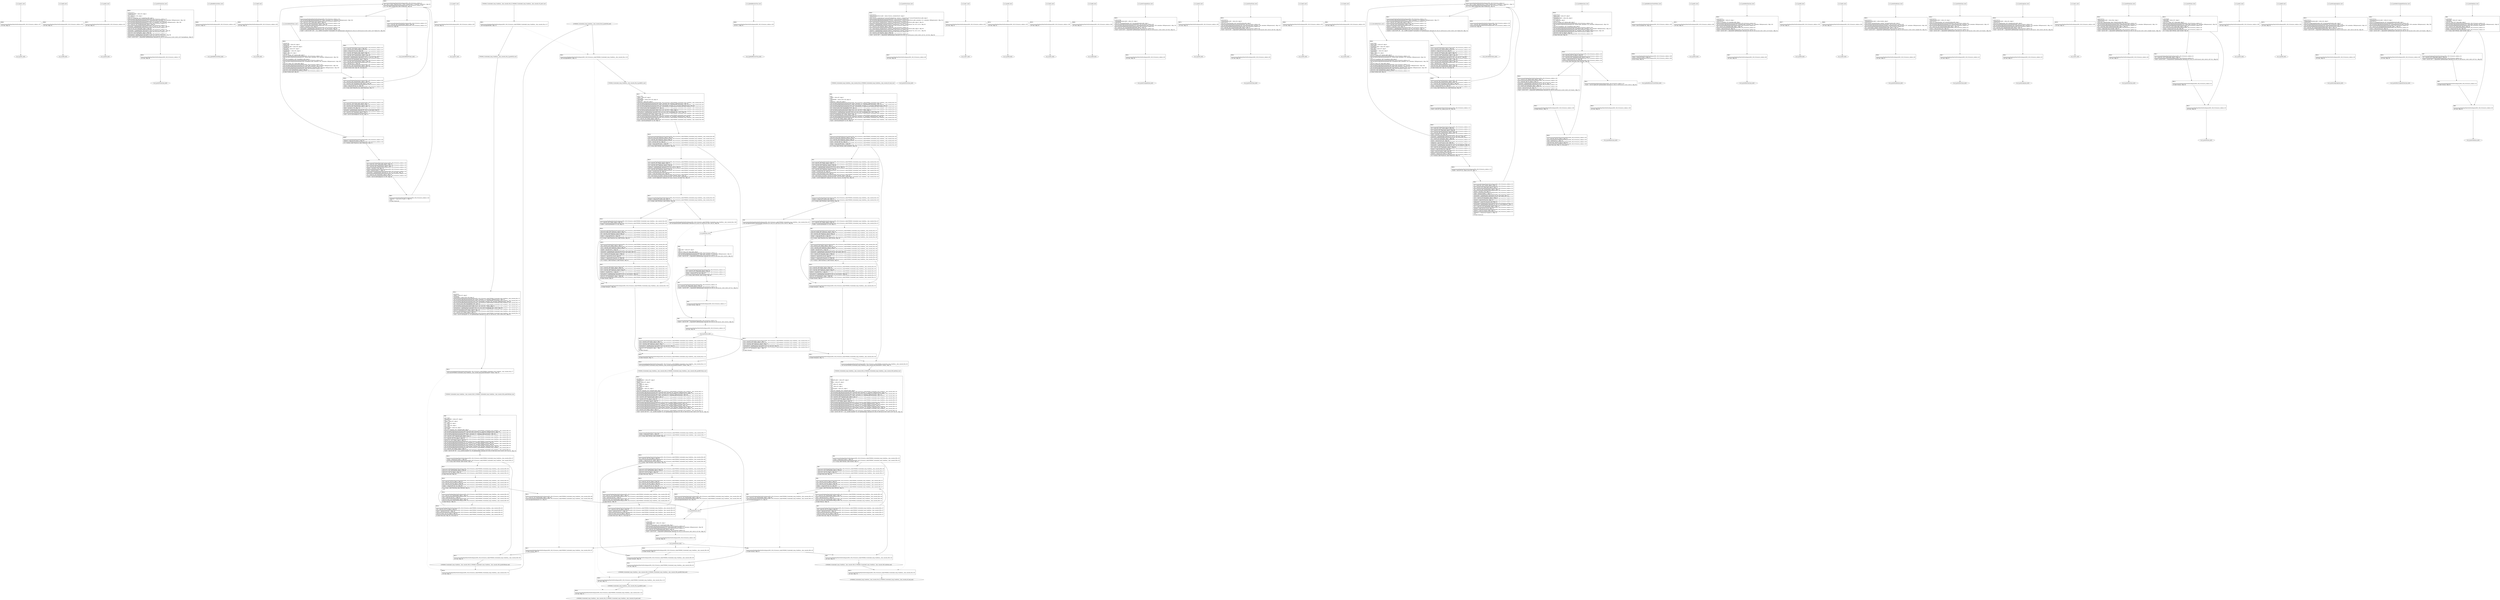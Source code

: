 digraph "icfg graph" {
BBio_ll_good1_end [label="{io_ll_good1_end}"];
BBio_ll_bad6_end [label="{io_ll_bad6_end}"];
BBio_ll_good5_end [label="{io_ll_good5_end}"];
BBio_ll_printWcharLine_end [label="{io_ll_printWcharLine_end}"];
BBio_ll_globalReturnsFalse_end [label="{io_ll_globalReturnsFalse_end}"];
BBio_ll_bad8_end [label="{io_ll_bad8_end}"];
BBio_ll_decodeHexWChars_end [label="{io_ll_decodeHexWChars_end}"];
BBio_ll_good7_end [label="{io_ll_good7_end}"];
BBCWE606_Unchecked_Loop_Condition__char_console_63a_ll_goodG2B_end [label="{CWE606_Unchecked_Loop_Condition__char_console_63a_ll_goodG2B_end}"];
BBio_ll_globalReturnsTrue_end [label="{io_ll_globalReturnsTrue_end}"];
BBCWE606_Unchecked_Loop_Condition__char_console_63b_ll_CWE606_Unchecked_Loop_Condition__char_console_63b_goodG2BSink_end [label="{CWE606_Unchecked_Loop_Condition__char_console_63b_ll_CWE606_Unchecked_Loop_Condition__char_console_63b_goodG2BSink_end}"];
BBio_ll_printStructLine_end [label="{io_ll_printStructLine_end}"];
BBio_ll_bad7_end [label="{io_ll_bad7_end}"];
BBio_ll_good6_end [label="{io_ll_good6_end}"];
BBio_ll_bad2_end [label="{io_ll_bad2_end}"];
BBio_ll_bad9_end [label="{io_ll_bad9_end}"];
BBio_ll_printUnsignedLine_end [label="{io_ll_printUnsignedLine_end}"];
BBio_ll_good4_end [label="{io_ll_good4_end}"];
BBio_ll_printSizeTLine_end [label="{io_ll_printSizeTLine_end}"];
BBio_ll_bad5_end [label="{io_ll_bad5_end}"];
BBio_ll_printLine_end [label="{io_ll_printLine_end}"];
BBio_ll_bad4_end [label="{io_ll_bad4_end}"];
BBio_ll_decodeHexChars_end [label="{io_ll_decodeHexChars_end}"];
BBio_ll_printBytesLine_end [label="{io_ll_printBytesLine_end}"];
BBio_ll_globalReturnsTrueOrFalse_end [label="{io_ll_globalReturnsTrueOrFalse_end}"];
BBCWE606_Unchecked_Loop_Condition__char_console_63b_ll_CWE606_Unchecked_Loop_Condition__char_console_63b_goodB2GSink_end [label="{CWE606_Unchecked_Loop_Condition__char_console_63b_ll_CWE606_Unchecked_Loop_Condition__char_console_63b_goodB2GSink_end}"];
BBio_ll_good3_end [label="{io_ll_good3_end}"];
BBio_ll_printHexCharLine_end [label="{io_ll_printHexCharLine_end}"];
BBio_ll_good9_end [label="{io_ll_good9_end}"];
BBio_ll_bad3_end [label="{io_ll_bad3_end}"];
BBio_ll_printDoubleLine_end [label="{io_ll_printDoubleLine_end}"];
BBio_ll_printShortLine_end [label="{io_ll_printShortLine_end}"];
BBio_ll_printLongLine_end [label="{io_ll_printLongLine_end}"];
BBio_ll_bad1_end [label="{io_ll_bad1_end}"];
BBCWE606_Unchecked_Loop_Condition__char_console_63a_ll_CWE606_Unchecked_Loop_Condition__char_console_63_good_end [label="{CWE606_Unchecked_Loop_Condition__char_console_63a_ll_CWE606_Unchecked_Loop_Condition__char_console_63_good_end}"];
BBCWE606_Unchecked_Loop_Condition__char_console_63a_ll_goodB2G_end [label="{CWE606_Unchecked_Loop_Condition__char_console_63a_ll_goodB2G_end}"];
BBio_ll_printFloatLine_end [label="{io_ll_printFloatLine_end}"];
BBCWE606_Unchecked_Loop_Condition__char_console_63b_ll_CWE606_Unchecked_Loop_Condition__char_console_63b_badSink_end [label="{CWE606_Unchecked_Loop_Condition__char_console_63b_ll_CWE606_Unchecked_Loop_Condition__char_console_63b_badSink_end}"];
BBCWE606_Unchecked_Loop_Condition__char_console_63a_ll_CWE606_Unchecked_Loop_Condition__char_console_63_bad_end [label="{CWE606_Unchecked_Loop_Condition__char_console_63a_ll_CWE606_Unchecked_Loop_Condition__char_console_63_bad_end}"];
BBio_ll_printWLine_end [label="{io_ll_printWLine_end}"];
BBio_ll_good2_end [label="{io_ll_good2_end}"];
BBio_ll_printIntLine_end [label="{io_ll_printIntLine_end}"];
BBio_ll_good8_end [label="{io_ll_good8_end}"];
BBio_ll_printLongLongLine_end [label="{io_ll_printLongLongLine_end}"];
BBio_ll_printHexUnsignedCharLine_end [label="{io_ll_printHexUnsignedCharLine_end}"];
BBio_ll_printSinkLine_end [label="{io_ll_printSinkLine_end}"];
BBio_ll_good1_start [label="{io_ll_good1_start}", shape=record];
io_ll_good1BB69 [label="{BB69:\l\l/home/raoxue/Desktop/MemVerif/workspace/000_109_013/source_code/io.c:187\l
  ret void, !dbg !52\l
}", shape=record];
BBio_ll_bad6_start [label="{io_ll_bad6_start}", shape=record];
io_ll_bad6BB83 [label="{BB83:\l\l/home/raoxue/Desktop/MemVerif/workspace/000_109_013/source_code/io.c:203\l
  ret void, !dbg !52\l
}", shape=record];
BBio_ll_good5_start [label="{io_ll_good5_start}", shape=record];
io_ll_good5BB73 [label="{BB73:\l\l/home/raoxue/Desktop/MemVerif/workspace/000_109_013/source_code/io.c:191\l
  ret void, !dbg !52\l
}", shape=record];
BBio_ll_printWcharLine_start [label="{io_ll_printWcharLine_start}", shape=record];
io_ll_printWcharLineBB28 [label="{BB28:\l\l/:4232723712\l
  %wideChar.addr = alloca i32, align 4\l
/:4232723712\l
  %s = alloca [2 x i32], align 4\l
/:4232723712\l
  store i32 %wideChar, i32* %wideChar.addr, align 4\l
/home/raoxue/Desktop/MemVerif/workspace/000_109_013/source_code/io.c:70\l
  call void @llvm.dbg.declare(metadata i32* %wideChar.addr, metadata !162, metadata !DIExpression()), !dbg !163\l
/home/raoxue/Desktop/MemVerif/workspace/000_109_013/source_code/io.c:74\l
  call void @llvm.dbg.declare(metadata [2 x i32]* %s, metadata !164, metadata !DIExpression()), !dbg !168\l
/home/raoxue/Desktop/MemVerif/workspace/000_109_013/source_code/io.c:75\l
  %0 = load i32, i32* %wideChar.addr, align 4, !dbg !61\l
/home/raoxue/Desktop/MemVerif/workspace/000_109_013/source_code/io.c:75\l
  %arrayidx = getelementptr inbounds [2 x i32], [2 x i32]* %s, i64 0, i64 0, !dbg !62\l
/home/raoxue/Desktop/MemVerif/workspace/000_109_013/source_code/io.c:75\l
  store i32 %0, i32* %arrayidx, align 4, !dbg !63\l
/home/raoxue/Desktop/MemVerif/workspace/000_109_013/source_code/io.c:76\l
  %arrayidx1 = getelementptr inbounds [2 x i32], [2 x i32]* %s, i64 0, i64 1, !dbg !64\l
/home/raoxue/Desktop/MemVerif/workspace/000_109_013/source_code/io.c:76\l
  store i32 0, i32* %arrayidx1, align 4, !dbg !65\l
/home/raoxue/Desktop/MemVerif/workspace/000_109_013/source_code/io.c:77\l
  %arraydecay = getelementptr inbounds [2 x i32], [2 x i32]* %s, i64 0, i64 0, !dbg !66\l
/home/raoxue/Desktop/MemVerif/workspace/000_109_013/source_code/io.c:77\l
  %call = call i32 (i8*, ...) @printf(i8* getelementptr inbounds ([5 x i8], [5 x i8]* @.str.10, i64 0, i64 0), i32* %arraydecay), !dbg !67\l
}", shape=record];
io_ll_printWcharLineBB28 [label="{BB28:\l\l/:4232723712\l
  %wideChar.addr = alloca i32, align 4\l
/:4232723712\l
  %s = alloca [2 x i32], align 4\l
/:4232723712\l
  store i32 %wideChar, i32* %wideChar.addr, align 4\l
/home/raoxue/Desktop/MemVerif/workspace/000_109_013/source_code/io.c:70\l
  call void @llvm.dbg.declare(metadata i32* %wideChar.addr, metadata !162, metadata !DIExpression()), !dbg !163\l
/home/raoxue/Desktop/MemVerif/workspace/000_109_013/source_code/io.c:74\l
  call void @llvm.dbg.declare(metadata [2 x i32]* %s, metadata !164, metadata !DIExpression()), !dbg !168\l
/home/raoxue/Desktop/MemVerif/workspace/000_109_013/source_code/io.c:75\l
  %0 = load i32, i32* %wideChar.addr, align 4, !dbg !61\l
/home/raoxue/Desktop/MemVerif/workspace/000_109_013/source_code/io.c:75\l
  %arrayidx = getelementptr inbounds [2 x i32], [2 x i32]* %s, i64 0, i64 0, !dbg !62\l
/home/raoxue/Desktop/MemVerif/workspace/000_109_013/source_code/io.c:75\l
  store i32 %0, i32* %arrayidx, align 4, !dbg !63\l
/home/raoxue/Desktop/MemVerif/workspace/000_109_013/source_code/io.c:76\l
  %arrayidx1 = getelementptr inbounds [2 x i32], [2 x i32]* %s, i64 0, i64 1, !dbg !64\l
/home/raoxue/Desktop/MemVerif/workspace/000_109_013/source_code/io.c:76\l
  store i32 0, i32* %arrayidx1, align 4, !dbg !65\l
/home/raoxue/Desktop/MemVerif/workspace/000_109_013/source_code/io.c:77\l
  %arraydecay = getelementptr inbounds [2 x i32], [2 x i32]* %s, i64 0, i64 0, !dbg !66\l
/home/raoxue/Desktop/MemVerif/workspace/000_109_013/source_code/io.c:77\l
  %call = call i32 (i8*, ...) @printf(i8* getelementptr inbounds ([5 x i8], [5 x i8]* @.str.10, i64 0, i64 0), i32* %arraydecay), !dbg !67\l
}", shape=record];
io_ll_printWcharLineBB29 [label="{BB29:\l\l/home/raoxue/Desktop/MemVerif/workspace/000_109_013/source_code/io.c:78\l
  ret void, !dbg !68\l
}", shape=record];
BBio_ll_globalReturnsFalse_start [label="{io_ll_globalReturnsFalse_start}", shape=record];
io_ll_globalReturnsFalseBB66 [label="{BB66:\l\l/home/raoxue/Desktop/MemVerif/workspace/000_109_013/source_code/io.c:163\l
  ret i32 0, !dbg !52\l
}", shape=record];
BBio_ll_bad8_start [label="{io_ll_bad8_start}", shape=record];
io_ll_bad8BB85 [label="{BB85:\l\l/home/raoxue/Desktop/MemVerif/workspace/000_109_013/source_code/io.c:205\l
  ret void, !dbg !52\l
}", shape=record];
BBio_ll_decodeHexWChars_start [label="{io_ll_decodeHexWChars_start}", shape=record];
io_ll_decodeHexWCharsBB55 [label="{BB55:\l\l/:100358728\l
  %bytes.addr = alloca i8*, align 8\l
/:100358728\l
  %numBytes.addr = alloca i64, align 8\l
/:100358728\l
  %hex.addr = alloca i32*, align 8\l
/:100358728\l
  %numWritten = alloca i64, align 8\l
/:100358728\l
  %byte = alloca i32, align 4\l
/:100358728\l
  store i8* %bytes, i8** %bytes.addr, align 8\l
/home/raoxue/Desktop/MemVerif/workspace/000_109_013/source_code/io.c:135\l
  call void @llvm.dbg.declare(metadata i8** %bytes.addr, metadata !290, metadata !DIExpression()), !dbg !291\l
/:135\l
  store i64 %numBytes, i64* %numBytes.addr, align 8\l
/home/raoxue/Desktop/MemVerif/workspace/000_109_013/source_code/io.c:135\l
  call void @llvm.dbg.declare(metadata i64* %numBytes.addr, metadata !292, metadata !DIExpression()), !dbg !293\l
/:135\l
  store i32* %hex, i32** %hex.addr, align 8\l
/home/raoxue/Desktop/MemVerif/workspace/000_109_013/source_code/io.c:135\l
  call void @llvm.dbg.declare(metadata i32** %hex.addr, metadata !294, metadata !DIExpression()), !dbg !295\l
/home/raoxue/Desktop/MemVerif/workspace/000_109_013/source_code/io.c:137\l
  call void @llvm.dbg.declare(metadata i64* %numWritten, metadata !296, metadata !DIExpression()), !dbg !297\l
/home/raoxue/Desktop/MemVerif/workspace/000_109_013/source_code/io.c:137\l
  store i64 0, i64* %numWritten, align 8, !dbg !65\l
/home/raoxue/Desktop/MemVerif/workspace/000_109_013/source_code/io.c:143\l
  br label %while.cond, !dbg !66\l
}", shape=record];
io_ll_decodeHexWCharsBB56 [label="{BB56:\l\l/home/raoxue/Desktop/MemVerif/workspace/000_109_013/source_code/io.c:143\l
  %0 = load i64, i64* %numWritten, align 8, !dbg !67\l
/home/raoxue/Desktop/MemVerif/workspace/000_109_013/source_code/io.c:143\l
  %1 = load i64, i64* %numBytes.addr, align 8, !dbg !68\l
/home/raoxue/Desktop/MemVerif/workspace/000_109_013/source_code/io.c:143\l
  %cmp = icmp ult i64 %0, %1, !dbg !69\l
/home/raoxue/Desktop/MemVerif/workspace/000_109_013/source_code/io.c:143\l
  br i1 %cmp, label %land.lhs.true, label %land.end, !dbg !70\l
}", shape=record];
io_ll_decodeHexWCharsBB57 [label="{BB57:\l\l/home/raoxue/Desktop/MemVerif/workspace/000_109_013/source_code/io.c:143\l
  %2 = load i32*, i32** %hex.addr, align 8, !dbg !71\l
/home/raoxue/Desktop/MemVerif/workspace/000_109_013/source_code/io.c:143\l
  %3 = load i64, i64* %numWritten, align 8, !dbg !72\l
/home/raoxue/Desktop/MemVerif/workspace/000_109_013/source_code/io.c:143\l
  %mul = mul i64 2, %3, !dbg !73\l
/home/raoxue/Desktop/MemVerif/workspace/000_109_013/source_code/io.c:143\l
  %arrayidx = getelementptr inbounds i32, i32* %2, i64 %mul, !dbg !71\l
/home/raoxue/Desktop/MemVerif/workspace/000_109_013/source_code/io.c:143\l
  %4 = load i32, i32* %arrayidx, align 4, !dbg !71\l
/home/raoxue/Desktop/MemVerif/workspace/000_109_013/source_code/io.c:143\l
  %call = call i32 @iswxdigit(i32 %4) #5, !dbg !74\l
}", shape=record];
io_ll_decodeHexWCharsBB57 [label="{BB57:\l\l/home/raoxue/Desktop/MemVerif/workspace/000_109_013/source_code/io.c:143\l
  %2 = load i32*, i32** %hex.addr, align 8, !dbg !71\l
/home/raoxue/Desktop/MemVerif/workspace/000_109_013/source_code/io.c:143\l
  %3 = load i64, i64* %numWritten, align 8, !dbg !72\l
/home/raoxue/Desktop/MemVerif/workspace/000_109_013/source_code/io.c:143\l
  %mul = mul i64 2, %3, !dbg !73\l
/home/raoxue/Desktop/MemVerif/workspace/000_109_013/source_code/io.c:143\l
  %arrayidx = getelementptr inbounds i32, i32* %2, i64 %mul, !dbg !71\l
/home/raoxue/Desktop/MemVerif/workspace/000_109_013/source_code/io.c:143\l
  %4 = load i32, i32* %arrayidx, align 4, !dbg !71\l
/home/raoxue/Desktop/MemVerif/workspace/000_109_013/source_code/io.c:143\l
  %call = call i32 @iswxdigit(i32 %4) #5, !dbg !74\l
}", shape=record];
io_ll_decodeHexWCharsBB59 [label="{BB59:\l\l/home/raoxue/Desktop/MemVerif/workspace/000_109_013/source_code/io.c:143\l
  %tobool = icmp ne i32 %call, 0, !dbg !74\l
/home/raoxue/Desktop/MemVerif/workspace/000_109_013/source_code/io.c:143\l
  br i1 %tobool, label %land.rhs, label %land.end, !dbg !75\l
}", shape=record];
io_ll_decodeHexWCharsBB60 [label="{BB60:\l\l/home/raoxue/Desktop/MemVerif/workspace/000_109_013/source_code/io.c:143\l
  %5 = load i32*, i32** %hex.addr, align 8, !dbg !76\l
/home/raoxue/Desktop/MemVerif/workspace/000_109_013/source_code/io.c:143\l
  %6 = load i64, i64* %numWritten, align 8, !dbg !77\l
/home/raoxue/Desktop/MemVerif/workspace/000_109_013/source_code/io.c:143\l
  %mul1 = mul i64 2, %6, !dbg !78\l
/home/raoxue/Desktop/MemVerif/workspace/000_109_013/source_code/io.c:143\l
  %add = add i64 %mul1, 1, !dbg !79\l
/home/raoxue/Desktop/MemVerif/workspace/000_109_013/source_code/io.c:143\l
  %arrayidx2 = getelementptr inbounds i32, i32* %5, i64 %add, !dbg !76\l
/home/raoxue/Desktop/MemVerif/workspace/000_109_013/source_code/io.c:143\l
  %7 = load i32, i32* %arrayidx2, align 4, !dbg !76\l
/home/raoxue/Desktop/MemVerif/workspace/000_109_013/source_code/io.c:143\l
  %call3 = call i32 @iswxdigit(i32 %7) #5, !dbg !80\l
}", shape=record];
io_ll_decodeHexWCharsBB60 [label="{BB60:\l\l/home/raoxue/Desktop/MemVerif/workspace/000_109_013/source_code/io.c:143\l
  %5 = load i32*, i32** %hex.addr, align 8, !dbg !76\l
/home/raoxue/Desktop/MemVerif/workspace/000_109_013/source_code/io.c:143\l
  %6 = load i64, i64* %numWritten, align 8, !dbg !77\l
/home/raoxue/Desktop/MemVerif/workspace/000_109_013/source_code/io.c:143\l
  %mul1 = mul i64 2, %6, !dbg !78\l
/home/raoxue/Desktop/MemVerif/workspace/000_109_013/source_code/io.c:143\l
  %add = add i64 %mul1, 1, !dbg !79\l
/home/raoxue/Desktop/MemVerif/workspace/000_109_013/source_code/io.c:143\l
  %arrayidx2 = getelementptr inbounds i32, i32* %5, i64 %add, !dbg !76\l
/home/raoxue/Desktop/MemVerif/workspace/000_109_013/source_code/io.c:143\l
  %7 = load i32, i32* %arrayidx2, align 4, !dbg !76\l
/home/raoxue/Desktop/MemVerif/workspace/000_109_013/source_code/io.c:143\l
  %call3 = call i32 @iswxdigit(i32 %7) #5, !dbg !80\l
}", shape=record];
io_ll_decodeHexWCharsBB61 [label="{BB61:\l\l/home/raoxue/Desktop/MemVerif/workspace/000_109_013/source_code/io.c:143\l
  %tobool4 = icmp ne i32 %call3, 0, !dbg !75\l
/:143\l
  br label %land.end\l
}", shape=record];
io_ll_decodeHexWCharsBB58 [label="{BB58:\l\l/home/raoxue/Desktop/MemVerif/workspace/000_109_013/source_code/io.c:0\l
  %8 = phi i1 [ false, %land.lhs.true ], [ false, %while.cond ], [ %tobool4, %land.rhs ], !dbg !81\l
/home/raoxue/Desktop/MemVerif/workspace/000_109_013/source_code/io.c:143\l
  br i1 %8, label %while.body, label %while.end, !dbg !66\l
}", shape=record];
io_ll_decodeHexWCharsBB62 [label="{BB62:\l\l/home/raoxue/Desktop/MemVerif/workspace/000_109_013/source_code/io.c:145\l
  call void @llvm.dbg.declare(metadata i32* %byte, metadata !314, metadata !DIExpression()), !dbg !316\l
/home/raoxue/Desktop/MemVerif/workspace/000_109_013/source_code/io.c:146\l
  %9 = load i32*, i32** %hex.addr, align 8, !dbg !85\l
/home/raoxue/Desktop/MemVerif/workspace/000_109_013/source_code/io.c:146\l
  %10 = load i64, i64* %numWritten, align 8, !dbg !86\l
/home/raoxue/Desktop/MemVerif/workspace/000_109_013/source_code/io.c:146\l
  %mul5 = mul i64 2, %10, !dbg !87\l
/home/raoxue/Desktop/MemVerif/workspace/000_109_013/source_code/io.c:146\l
  %arrayidx6 = getelementptr inbounds i32, i32* %9, i64 %mul5, !dbg !85\l
/home/raoxue/Desktop/MemVerif/workspace/000_109_013/source_code/io.c:146\l
  %call7 = call i32 (i32*, i32*, ...) @__isoc99_swscanf(i32* %arrayidx6, i32* getelementptr inbounds ([5 x i32], [5 x i32]* @.str.16, i64 0, i64 0), i32* %byte) #5, !dbg !88\l
}", shape=record];
io_ll_decodeHexWCharsBB62 [label="{BB62:\l\l/home/raoxue/Desktop/MemVerif/workspace/000_109_013/source_code/io.c:145\l
  call void @llvm.dbg.declare(metadata i32* %byte, metadata !314, metadata !DIExpression()), !dbg !316\l
/home/raoxue/Desktop/MemVerif/workspace/000_109_013/source_code/io.c:146\l
  %9 = load i32*, i32** %hex.addr, align 8, !dbg !85\l
/home/raoxue/Desktop/MemVerif/workspace/000_109_013/source_code/io.c:146\l
  %10 = load i64, i64* %numWritten, align 8, !dbg !86\l
/home/raoxue/Desktop/MemVerif/workspace/000_109_013/source_code/io.c:146\l
  %mul5 = mul i64 2, %10, !dbg !87\l
/home/raoxue/Desktop/MemVerif/workspace/000_109_013/source_code/io.c:146\l
  %arrayidx6 = getelementptr inbounds i32, i32* %9, i64 %mul5, !dbg !85\l
/home/raoxue/Desktop/MemVerif/workspace/000_109_013/source_code/io.c:146\l
  %call7 = call i32 (i32*, i32*, ...) @__isoc99_swscanf(i32* %arrayidx6, i32* getelementptr inbounds ([5 x i32], [5 x i32]* @.str.16, i64 0, i64 0), i32* %byte) #5, !dbg !88\l
}", shape=record];
io_ll_decodeHexWCharsBB64 [label="{BB64:\l\l/home/raoxue/Desktop/MemVerif/workspace/000_109_013/source_code/io.c:147\l
  %11 = load i32, i32* %byte, align 4, !dbg !89\l
/home/raoxue/Desktop/MemVerif/workspace/000_109_013/source_code/io.c:147\l
  %conv = trunc i32 %11 to i8, !dbg !90\l
/home/raoxue/Desktop/MemVerif/workspace/000_109_013/source_code/io.c:147\l
  %12 = load i8*, i8** %bytes.addr, align 8, !dbg !91\l
/home/raoxue/Desktop/MemVerif/workspace/000_109_013/source_code/io.c:147\l
  %13 = load i64, i64* %numWritten, align 8, !dbg !92\l
/home/raoxue/Desktop/MemVerif/workspace/000_109_013/source_code/io.c:147\l
  %arrayidx8 = getelementptr inbounds i8, i8* %12, i64 %13, !dbg !91\l
/home/raoxue/Desktop/MemVerif/workspace/000_109_013/source_code/io.c:147\l
  store i8 %conv, i8* %arrayidx8, align 1, !dbg !93\l
/home/raoxue/Desktop/MemVerif/workspace/000_109_013/source_code/io.c:148\l
  %14 = load i64, i64* %numWritten, align 8, !dbg !94\l
/home/raoxue/Desktop/MemVerif/workspace/000_109_013/source_code/io.c:148\l
  %inc = add i64 %14, 1, !dbg !94\l
/home/raoxue/Desktop/MemVerif/workspace/000_109_013/source_code/io.c:148\l
  store i64 %inc, i64* %numWritten, align 8, !dbg !94\l
/home/raoxue/Desktop/MemVerif/workspace/000_109_013/source_code/io.c:143\l
  br label %while.cond, !dbg !66, !llvm.loop !95\l
}", shape=record];
io_ll_decodeHexWCharsBB63 [label="{BB63:\l\l/home/raoxue/Desktop/MemVerif/workspace/000_109_013/source_code/io.c:151\l
  %15 = load i64, i64* %numWritten, align 8, !dbg !98\l
/home/raoxue/Desktop/MemVerif/workspace/000_109_013/source_code/io.c:151\l
  ret i64 %15, !dbg !99\l
}", shape=record];
BBio_ll_good7_start [label="{io_ll_good7_start}", shape=record];
io_ll_good7BB75 [label="{BB75:\l\l/home/raoxue/Desktop/MemVerif/workspace/000_109_013/source_code/io.c:193\l
  ret void, !dbg !52\l
}", shape=record];
BBCWE606_Unchecked_Loop_Condition__char_console_63a_ll_goodG2B_start [label="{CWE606_Unchecked_Loop_Condition__char_console_63a_ll_goodG2B_start}", shape=record];
CWE606_Unchecked_Loop_Condition__char_console_63a_ll_goodG2BBB14 [label="{BB14:\l\l/:92500424\l
  %data = alloca i8*, align 8\l
/:92500424\l
  %dataBuffer = alloca [100 x i8], align 16\l
/home/raoxue/Desktop/MemVerif/workspace/000_109_013/source_code/CWE606_Unchecked_Loop_Condition__char_console_63a.c:72\l
  call void @llvm.dbg.declare(metadata i8** %data, metadata !78, metadata !DIExpression()), !dbg !79\l
/home/raoxue/Desktop/MemVerif/workspace/000_109_013/source_code/CWE606_Unchecked_Loop_Condition__char_console_63a.c:73\l
  call void @llvm.dbg.declare(metadata [100 x i8]* %dataBuffer, metadata !80, metadata !DIExpression()), !dbg !81\l
/home/raoxue/Desktop/MemVerif/workspace/000_109_013/source_code/CWE606_Unchecked_Loop_Condition__char_console_63a.c:73\l
  %0 = bitcast [100 x i8]* %dataBuffer to i8*, !dbg !21\l
/home/raoxue/Desktop/MemVerif/workspace/000_109_013/source_code/CWE606_Unchecked_Loop_Condition__char_console_63a.c:73\l
  call void @llvm.memset.p0i8.i64(i8* align 16 %0, i8 0, i64 100, i1 false), !dbg !21\l
/home/raoxue/Desktop/MemVerif/workspace/000_109_013/source_code/CWE606_Unchecked_Loop_Condition__char_console_63a.c:74\l
  %arraydecay = getelementptr inbounds [100 x i8], [100 x i8]* %dataBuffer, i64 0, i64 0, !dbg !22\l
/home/raoxue/Desktop/MemVerif/workspace/000_109_013/source_code/CWE606_Unchecked_Loop_Condition__char_console_63a.c:74\l
  store i8* %arraydecay, i8** %data, align 8, !dbg !23\l
/home/raoxue/Desktop/MemVerif/workspace/000_109_013/source_code/CWE606_Unchecked_Loop_Condition__char_console_63a.c:76\l
  %1 = load i8*, i8** %data, align 8, !dbg !24\l
/home/raoxue/Desktop/MemVerif/workspace/000_109_013/source_code/CWE606_Unchecked_Loop_Condition__char_console_63a.c:76\l
  %call = call i8* @strcpy(i8* %1, i8* getelementptr inbounds ([3 x i8], [3 x i8]* @.str.1, i64 0, i64 0)) #6, !dbg !25\l
}", shape=record];
CWE606_Unchecked_Loop_Condition__char_console_63a_ll_goodG2BBB14 [label="{BB14:\l\l/:92500424\l
  %data = alloca i8*, align 8\l
/:92500424\l
  %dataBuffer = alloca [100 x i8], align 16\l
/home/raoxue/Desktop/MemVerif/workspace/000_109_013/source_code/CWE606_Unchecked_Loop_Condition__char_console_63a.c:72\l
  call void @llvm.dbg.declare(metadata i8** %data, metadata !78, metadata !DIExpression()), !dbg !79\l
/home/raoxue/Desktop/MemVerif/workspace/000_109_013/source_code/CWE606_Unchecked_Loop_Condition__char_console_63a.c:73\l
  call void @llvm.dbg.declare(metadata [100 x i8]* %dataBuffer, metadata !80, metadata !DIExpression()), !dbg !81\l
/home/raoxue/Desktop/MemVerif/workspace/000_109_013/source_code/CWE606_Unchecked_Loop_Condition__char_console_63a.c:73\l
  %0 = bitcast [100 x i8]* %dataBuffer to i8*, !dbg !21\l
/home/raoxue/Desktop/MemVerif/workspace/000_109_013/source_code/CWE606_Unchecked_Loop_Condition__char_console_63a.c:73\l
  call void @llvm.memset.p0i8.i64(i8* align 16 %0, i8 0, i64 100, i1 false), !dbg !21\l
/home/raoxue/Desktop/MemVerif/workspace/000_109_013/source_code/CWE606_Unchecked_Loop_Condition__char_console_63a.c:74\l
  %arraydecay = getelementptr inbounds [100 x i8], [100 x i8]* %dataBuffer, i64 0, i64 0, !dbg !22\l
/home/raoxue/Desktop/MemVerif/workspace/000_109_013/source_code/CWE606_Unchecked_Loop_Condition__char_console_63a.c:74\l
  store i8* %arraydecay, i8** %data, align 8, !dbg !23\l
/home/raoxue/Desktop/MemVerif/workspace/000_109_013/source_code/CWE606_Unchecked_Loop_Condition__char_console_63a.c:76\l
  %1 = load i8*, i8** %data, align 8, !dbg !24\l
/home/raoxue/Desktop/MemVerif/workspace/000_109_013/source_code/CWE606_Unchecked_Loop_Condition__char_console_63a.c:76\l
  %call = call i8* @strcpy(i8* %1, i8* getelementptr inbounds ([3 x i8], [3 x i8]* @.str.1, i64 0, i64 0)) #6, !dbg !25\l
}", shape=record];
CWE606_Unchecked_Loop_Condition__char_console_63a_ll_goodG2BBB15 [label="{BB15:\l\l/home/raoxue/Desktop/MemVerif/workspace/000_109_013/source_code/CWE606_Unchecked_Loop_Condition__char_console_63a.c:77\l
  call void @CWE606_Unchecked_Loop_Condition__char_console_63b_goodG2BSink(i8** %data), !dbg !26\l
}", shape=record];
CWE606_Unchecked_Loop_Condition__char_console_63a_ll_goodG2BBB15 [label="{BB15:\l\l/home/raoxue/Desktop/MemVerif/workspace/000_109_013/source_code/CWE606_Unchecked_Loop_Condition__char_console_63a.c:77\l
  call void @CWE606_Unchecked_Loop_Condition__char_console_63b_goodG2BSink(i8** %data), !dbg !26\l
}", shape=record];
CWE606_Unchecked_Loop_Condition__char_console_63a_ll_goodG2BBB16 [label="{BB16:\l\l/home/raoxue/Desktop/MemVerif/workspace/000_109_013/source_code/CWE606_Unchecked_Loop_Condition__char_console_63a.c:78\l
  ret void, !dbg !27\l
}", shape=record];
BBio_ll_globalReturnsTrue_start [label="{io_ll_globalReturnsTrue_start}", shape=record];
io_ll_globalReturnsTrueBB65 [label="{BB65:\l\l/home/raoxue/Desktop/MemVerif/workspace/000_109_013/source_code/io.c:158\l
  ret i32 1, !dbg !52\l
}", shape=record];
BBCWE606_Unchecked_Loop_Condition__char_console_63b_ll_CWE606_Unchecked_Loop_Condition__char_console_63b_goodG2BSink_start [label="{CWE606_Unchecked_Loop_Condition__char_console_63b_ll_CWE606_Unchecked_Loop_Condition__char_console_63b_goodG2BSink_start}", shape=record];
CWE606_Unchecked_Loop_Condition__char_console_63b_ll_CWE606_Unchecked_Loop_Condition__char_console_63b_goodG2BSinkBB9 [label="{BB9:\l\l/:94777000\l
  %dataPtr.addr = alloca i8**, align 8\l
/:94777000\l
  %data = alloca i8*, align 8\l
/:94777000\l
  %i = alloca i32, align 4\l
/:94777000\l
  %n = alloca i32, align 4\l
/:94777000\l
  %intVariable = alloca i32, align 4\l
/:94777000\l
  store i8** %dataPtr, i8*** %dataPtr.addr, align 8\l
/home/raoxue/Desktop/MemVerif/workspace/000_109_013/source_code/CWE606_Unchecked_Loop_Condition__char_console_63b.c:52\l
  call void @llvm.dbg.declare(metadata i8*** %dataPtr.addr, metadata !55, metadata !DIExpression()), !dbg !56\l
/home/raoxue/Desktop/MemVerif/workspace/000_109_013/source_code/CWE606_Unchecked_Loop_Condition__char_console_63b.c:54\l
  call void @llvm.dbg.declare(metadata i8** %data, metadata !57, metadata !DIExpression()), !dbg !58\l
/home/raoxue/Desktop/MemVerif/workspace/000_109_013/source_code/CWE606_Unchecked_Loop_Condition__char_console_63b.c:54\l
  %0 = load i8**, i8*** %dataPtr.addr, align 8, !dbg !17\l
/home/raoxue/Desktop/MemVerif/workspace/000_109_013/source_code/CWE606_Unchecked_Loop_Condition__char_console_63b.c:54\l
  %1 = load i8*, i8** %0, align 8, !dbg !18\l
/home/raoxue/Desktop/MemVerif/workspace/000_109_013/source_code/CWE606_Unchecked_Loop_Condition__char_console_63b.c:54\l
  store i8* %1, i8** %data, align 8, !dbg !16\l
/home/raoxue/Desktop/MemVerif/workspace/000_109_013/source_code/CWE606_Unchecked_Loop_Condition__char_console_63b.c:56\l
  call void @llvm.dbg.declare(metadata i32* %i, metadata !61, metadata !DIExpression()), !dbg !63\l
/home/raoxue/Desktop/MemVerif/workspace/000_109_013/source_code/CWE606_Unchecked_Loop_Condition__char_console_63b.c:56\l
  call void @llvm.dbg.declare(metadata i32* %n, metadata !64, metadata !DIExpression()), !dbg !65\l
/home/raoxue/Desktop/MemVerif/workspace/000_109_013/source_code/CWE606_Unchecked_Loop_Condition__char_console_63b.c:56\l
  call void @llvm.dbg.declare(metadata i32* %intVariable, metadata !66, metadata !DIExpression()), !dbg !67\l
/home/raoxue/Desktop/MemVerif/workspace/000_109_013/source_code/CWE606_Unchecked_Loop_Condition__char_console_63b.c:57\l
  %2 = load i8*, i8** %data, align 8, !dbg !27\l
/home/raoxue/Desktop/MemVerif/workspace/000_109_013/source_code/CWE606_Unchecked_Loop_Condition__char_console_63b.c:57\l
  %call = call i32 (i8*, i8*, ...) @__isoc99_sscanf(i8* %2, i8* getelementptr inbounds ([3 x i8], [3 x i8]* @.str, i64 0, i64 0), i32* %n) #4, !dbg !29\l
}", shape=record];
CWE606_Unchecked_Loop_Condition__char_console_63b_ll_CWE606_Unchecked_Loop_Condition__char_console_63b_goodG2BSinkBB9 [label="{BB9:\l\l/:94777000\l
  %dataPtr.addr = alloca i8**, align 8\l
/:94777000\l
  %data = alloca i8*, align 8\l
/:94777000\l
  %i = alloca i32, align 4\l
/:94777000\l
  %n = alloca i32, align 4\l
/:94777000\l
  %intVariable = alloca i32, align 4\l
/:94777000\l
  store i8** %dataPtr, i8*** %dataPtr.addr, align 8\l
/home/raoxue/Desktop/MemVerif/workspace/000_109_013/source_code/CWE606_Unchecked_Loop_Condition__char_console_63b.c:52\l
  call void @llvm.dbg.declare(metadata i8*** %dataPtr.addr, metadata !55, metadata !DIExpression()), !dbg !56\l
/home/raoxue/Desktop/MemVerif/workspace/000_109_013/source_code/CWE606_Unchecked_Loop_Condition__char_console_63b.c:54\l
  call void @llvm.dbg.declare(metadata i8** %data, metadata !57, metadata !DIExpression()), !dbg !58\l
/home/raoxue/Desktop/MemVerif/workspace/000_109_013/source_code/CWE606_Unchecked_Loop_Condition__char_console_63b.c:54\l
  %0 = load i8**, i8*** %dataPtr.addr, align 8, !dbg !17\l
/home/raoxue/Desktop/MemVerif/workspace/000_109_013/source_code/CWE606_Unchecked_Loop_Condition__char_console_63b.c:54\l
  %1 = load i8*, i8** %0, align 8, !dbg !18\l
/home/raoxue/Desktop/MemVerif/workspace/000_109_013/source_code/CWE606_Unchecked_Loop_Condition__char_console_63b.c:54\l
  store i8* %1, i8** %data, align 8, !dbg !16\l
/home/raoxue/Desktop/MemVerif/workspace/000_109_013/source_code/CWE606_Unchecked_Loop_Condition__char_console_63b.c:56\l
  call void @llvm.dbg.declare(metadata i32* %i, metadata !61, metadata !DIExpression()), !dbg !63\l
/home/raoxue/Desktop/MemVerif/workspace/000_109_013/source_code/CWE606_Unchecked_Loop_Condition__char_console_63b.c:56\l
  call void @llvm.dbg.declare(metadata i32* %n, metadata !64, metadata !DIExpression()), !dbg !65\l
/home/raoxue/Desktop/MemVerif/workspace/000_109_013/source_code/CWE606_Unchecked_Loop_Condition__char_console_63b.c:56\l
  call void @llvm.dbg.declare(metadata i32* %intVariable, metadata !66, metadata !DIExpression()), !dbg !67\l
/home/raoxue/Desktop/MemVerif/workspace/000_109_013/source_code/CWE606_Unchecked_Loop_Condition__char_console_63b.c:57\l
  %2 = load i8*, i8** %data, align 8, !dbg !27\l
/home/raoxue/Desktop/MemVerif/workspace/000_109_013/source_code/CWE606_Unchecked_Loop_Condition__char_console_63b.c:57\l
  %call = call i32 (i8*, i8*, ...) @__isoc99_sscanf(i8* %2, i8* getelementptr inbounds ([3 x i8], [3 x i8]* @.str, i64 0, i64 0), i32* %n) #4, !dbg !29\l
}", shape=record];
CWE606_Unchecked_Loop_Condition__char_console_63b_ll_CWE606_Unchecked_Loop_Condition__char_console_63b_goodG2BSinkBB10 [label="{BB10:\l\l/home/raoxue/Desktop/MemVerif/workspace/000_109_013/source_code/CWE606_Unchecked_Loop_Condition__char_console_63b.c:57\l
  %cmp = icmp eq i32 %call, 1, !dbg !30\l
/home/raoxue/Desktop/MemVerif/workspace/000_109_013/source_code/CWE606_Unchecked_Loop_Condition__char_console_63b.c:57\l
  br i1 %cmp, label %if.then, label %if.end, !dbg !31\l
}", shape=record];
CWE606_Unchecked_Loop_Condition__char_console_63b_ll_CWE606_Unchecked_Loop_Condition__char_console_63b_goodG2BSinkBB11 [label="{BB11:\l\l/home/raoxue/Desktop/MemVerif/workspace/000_109_013/source_code/CWE606_Unchecked_Loop_Condition__char_console_63b.c:60\l
  store i32 0, i32* %intVariable, align 4, !dbg !32\l
/home/raoxue/Desktop/MemVerif/workspace/000_109_013/source_code/CWE606_Unchecked_Loop_Condition__char_console_63b.c:61\l
  store i32 0, i32* %i, align 4, !dbg !34\l
/home/raoxue/Desktop/MemVerif/workspace/000_109_013/source_code/CWE606_Unchecked_Loop_Condition__char_console_63b.c:61\l
  br label %for.cond, !dbg !36\l
}", shape=record];
CWE606_Unchecked_Loop_Condition__char_console_63b_ll_CWE606_Unchecked_Loop_Condition__char_console_63b_goodG2BSinkBB13 [label="{BB13:\l\l/home/raoxue/Desktop/MemVerif/workspace/000_109_013/source_code/CWE606_Unchecked_Loop_Condition__char_console_63b.c:61\l
  %3 = load i32, i32* %i, align 4, !dbg !37\l
/home/raoxue/Desktop/MemVerif/workspace/000_109_013/source_code/CWE606_Unchecked_Loop_Condition__char_console_63b.c:61\l
  %4 = load i32, i32* %n, align 4, !dbg !39\l
/home/raoxue/Desktop/MemVerif/workspace/000_109_013/source_code/CWE606_Unchecked_Loop_Condition__char_console_63b.c:61\l
  %cmp1 = icmp slt i32 %3, %4, !dbg !40\l
/home/raoxue/Desktop/MemVerif/workspace/000_109_013/source_code/CWE606_Unchecked_Loop_Condition__char_console_63b.c:61\l
  br i1 %cmp1, label %for.body, label %for.end, !dbg !41\l
}", shape=record];
CWE606_Unchecked_Loop_Condition__char_console_63b_ll_CWE606_Unchecked_Loop_Condition__char_console_63b_goodG2BSinkBB14 [label="{BB14:\l\l/home/raoxue/Desktop/MemVerif/workspace/000_109_013/source_code/CWE606_Unchecked_Loop_Condition__char_console_63b.c:64\l
  %5 = load i32, i32* %intVariable, align 4, !dbg !42\l
/home/raoxue/Desktop/MemVerif/workspace/000_109_013/source_code/CWE606_Unchecked_Loop_Condition__char_console_63b.c:64\l
  %inc = add nsw i32 %5, 1, !dbg !42\l
/home/raoxue/Desktop/MemVerif/workspace/000_109_013/source_code/CWE606_Unchecked_Loop_Condition__char_console_63b.c:64\l
  store i32 %inc, i32* %intVariable, align 4, !dbg !42\l
/home/raoxue/Desktop/MemVerif/workspace/000_109_013/source_code/CWE606_Unchecked_Loop_Condition__char_console_63b.c:65\l
  br label %for.inc, !dbg !44\l
}", shape=record];
CWE606_Unchecked_Loop_Condition__char_console_63b_ll_CWE606_Unchecked_Loop_Condition__char_console_63b_goodG2BSinkBB16 [label="{BB16:\l\l/home/raoxue/Desktop/MemVerif/workspace/000_109_013/source_code/CWE606_Unchecked_Loop_Condition__char_console_63b.c:61\l
  %6 = load i32, i32* %i, align 4, !dbg !45\l
/home/raoxue/Desktop/MemVerif/workspace/000_109_013/source_code/CWE606_Unchecked_Loop_Condition__char_console_63b.c:61\l
  %inc2 = add nsw i32 %6, 1, !dbg !45\l
/home/raoxue/Desktop/MemVerif/workspace/000_109_013/source_code/CWE606_Unchecked_Loop_Condition__char_console_63b.c:61\l
  store i32 %inc2, i32* %i, align 4, !dbg !45\l
/home/raoxue/Desktop/MemVerif/workspace/000_109_013/source_code/CWE606_Unchecked_Loop_Condition__char_console_63b.c:61\l
  br label %for.cond, !dbg !46, !llvm.loop !47\l
}", shape=record];
CWE606_Unchecked_Loop_Condition__char_console_63b_ll_CWE606_Unchecked_Loop_Condition__char_console_63b_goodG2BSinkBB15 [label="{BB15:\l\l/home/raoxue/Desktop/MemVerif/workspace/000_109_013/source_code/CWE606_Unchecked_Loop_Condition__char_console_63b.c:66\l
  %7 = load i32, i32* %intVariable, align 4, !dbg !50\l
/home/raoxue/Desktop/MemVerif/workspace/000_109_013/source_code/CWE606_Unchecked_Loop_Condition__char_console_63b.c:66\l
  call void @printIntLine(i32 %7), !dbg !51\l
}", shape=record];
CWE606_Unchecked_Loop_Condition__char_console_63b_ll_CWE606_Unchecked_Loop_Condition__char_console_63b_goodG2BSinkBB15 [label="{BB15:\l\l/home/raoxue/Desktop/MemVerif/workspace/000_109_013/source_code/CWE606_Unchecked_Loop_Condition__char_console_63b.c:66\l
  %7 = load i32, i32* %intVariable, align 4, !dbg !50\l
/home/raoxue/Desktop/MemVerif/workspace/000_109_013/source_code/CWE606_Unchecked_Loop_Condition__char_console_63b.c:66\l
  call void @printIntLine(i32 %7), !dbg !51\l
}", shape=record];
CWE606_Unchecked_Loop_Condition__char_console_63b_ll_CWE606_Unchecked_Loop_Condition__char_console_63b_goodG2BSinkBB17 [label="{BB17:\l\l/home/raoxue/Desktop/MemVerif/workspace/000_109_013/source_code/CWE606_Unchecked_Loop_Condition__char_console_63b.c:67\l
  br label %if.end, !dbg !52\l
}", shape=record];
CWE606_Unchecked_Loop_Condition__char_console_63b_ll_CWE606_Unchecked_Loop_Condition__char_console_63b_goodG2BSinkBB12 [label="{BB12:\l\l/home/raoxue/Desktop/MemVerif/workspace/000_109_013/source_code/CWE606_Unchecked_Loop_Condition__char_console_63b.c:69\l
  ret void, !dbg !53\l
}", shape=record];
BBio_ll_printStructLine_start [label="{io_ll_printStructLine_start}", shape=record];
io_ll_printStructLineBB36 [label="{BB36:\l\l/:4232723712\l
  %structTwoIntsStruct.addr = alloca %struct._twoIntsStruct*, align 8\l
/:4232723712\l
  store %struct._twoIntsStruct* %structTwoIntsStruct, %struct._twoIntsStruct** %structTwoIntsStruct.addr, align 8\l
/home/raoxue/Desktop/MemVerif/workspace/000_109_013/source_code/io.c:95\l
  call void @llvm.dbg.declare(metadata %struct._twoIntsStruct** %structTwoIntsStruct.addr, metadata !212, metadata !DIExpression()), !dbg !213\l
/home/raoxue/Desktop/MemVerif/workspace/000_109_013/source_code/io.c:97\l
  %0 = load %struct._twoIntsStruct*, %struct._twoIntsStruct** %structTwoIntsStruct.addr, align 8, !dbg !61\l
/home/raoxue/Desktop/MemVerif/workspace/000_109_013/source_code/io.c:97\l
  %intOne = getelementptr inbounds %struct._twoIntsStruct, %struct._twoIntsStruct* %0, i32 0, i32 0, !dbg !62\l
/home/raoxue/Desktop/MemVerif/workspace/000_109_013/source_code/io.c:97\l
  %1 = load i32, i32* %intOne, align 4, !dbg !62\l
/home/raoxue/Desktop/MemVerif/workspace/000_109_013/source_code/io.c:97\l
  %2 = load %struct._twoIntsStruct*, %struct._twoIntsStruct** %structTwoIntsStruct.addr, align 8, !dbg !63\l
/home/raoxue/Desktop/MemVerif/workspace/000_109_013/source_code/io.c:97\l
  %intTwo = getelementptr inbounds %struct._twoIntsStruct, %struct._twoIntsStruct* %2, i32 0, i32 1, !dbg !64\l
/home/raoxue/Desktop/MemVerif/workspace/000_109_013/source_code/io.c:97\l
  %3 = load i32, i32* %intTwo, align 4, !dbg !64\l
/home/raoxue/Desktop/MemVerif/workspace/000_109_013/source_code/io.c:97\l
  %call = call i32 (i8*, ...) @printf(i8* getelementptr inbounds ([10 x i8], [10 x i8]* @.str.13, i64 0, i64 0), i32 %1, i32 %3), !dbg !65\l
}", shape=record];
io_ll_printStructLineBB36 [label="{BB36:\l\l/:4232723712\l
  %structTwoIntsStruct.addr = alloca %struct._twoIntsStruct*, align 8\l
/:4232723712\l
  store %struct._twoIntsStruct* %structTwoIntsStruct, %struct._twoIntsStruct** %structTwoIntsStruct.addr, align 8\l
/home/raoxue/Desktop/MemVerif/workspace/000_109_013/source_code/io.c:95\l
  call void @llvm.dbg.declare(metadata %struct._twoIntsStruct** %structTwoIntsStruct.addr, metadata !212, metadata !DIExpression()), !dbg !213\l
/home/raoxue/Desktop/MemVerif/workspace/000_109_013/source_code/io.c:97\l
  %0 = load %struct._twoIntsStruct*, %struct._twoIntsStruct** %structTwoIntsStruct.addr, align 8, !dbg !61\l
/home/raoxue/Desktop/MemVerif/workspace/000_109_013/source_code/io.c:97\l
  %intOne = getelementptr inbounds %struct._twoIntsStruct, %struct._twoIntsStruct* %0, i32 0, i32 0, !dbg !62\l
/home/raoxue/Desktop/MemVerif/workspace/000_109_013/source_code/io.c:97\l
  %1 = load i32, i32* %intOne, align 4, !dbg !62\l
/home/raoxue/Desktop/MemVerif/workspace/000_109_013/source_code/io.c:97\l
  %2 = load %struct._twoIntsStruct*, %struct._twoIntsStruct** %structTwoIntsStruct.addr, align 8, !dbg !63\l
/home/raoxue/Desktop/MemVerif/workspace/000_109_013/source_code/io.c:97\l
  %intTwo = getelementptr inbounds %struct._twoIntsStruct, %struct._twoIntsStruct* %2, i32 0, i32 1, !dbg !64\l
/home/raoxue/Desktop/MemVerif/workspace/000_109_013/source_code/io.c:97\l
  %3 = load i32, i32* %intTwo, align 4, !dbg !64\l
/home/raoxue/Desktop/MemVerif/workspace/000_109_013/source_code/io.c:97\l
  %call = call i32 (i8*, ...) @printf(i8* getelementptr inbounds ([10 x i8], [10 x i8]* @.str.13, i64 0, i64 0), i32 %1, i32 %3), !dbg !65\l
}", shape=record];
io_ll_printStructLineBB37 [label="{BB37:\l\l/home/raoxue/Desktop/MemVerif/workspace/000_109_013/source_code/io.c:98\l
  ret void, !dbg !66\l
}", shape=record];
BBio_ll_bad7_start [label="{io_ll_bad7_start}", shape=record];
io_ll_bad7BB84 [label="{BB84:\l\l/home/raoxue/Desktop/MemVerif/workspace/000_109_013/source_code/io.c:204\l
  ret void, !dbg !52\l
}", shape=record];
BBio_ll_good6_start [label="{io_ll_good6_start}", shape=record];
io_ll_good6BB74 [label="{BB74:\l\l/home/raoxue/Desktop/MemVerif/workspace/000_109_013/source_code/io.c:192\l
  ret void, !dbg !52\l
}", shape=record];
BBio_ll_bad2_start [label="{io_ll_bad2_start}", shape=record];
io_ll_bad2BB79 [label="{BB79:\l\l/home/raoxue/Desktop/MemVerif/workspace/000_109_013/source_code/io.c:199\l
  ret void, !dbg !52\l
}", shape=record];
BBio_ll_bad9_start [label="{io_ll_bad9_start}", shape=record];
io_ll_bad9BB86 [label="{BB86:\l\l/home/raoxue/Desktop/MemVerif/workspace/000_109_013/source_code/io.c:206\l
  ret void, !dbg !52\l
}", shape=record];
BBio_ll_printUnsignedLine_start [label="{io_ll_printUnsignedLine_start}", shape=record];
io_ll_printUnsignedLineBB30 [label="{BB30:\l\l/:100519768\l
  %unsignedNumber.addr = alloca i32, align 4\l
/:100519768\l
  store i32 %unsignedNumber, i32* %unsignedNumber.addr, align 4\l
/home/raoxue/Desktop/MemVerif/workspace/000_109_013/source_code/io.c:80\l
  call void @llvm.dbg.declare(metadata i32* %unsignedNumber.addr, metadata !180, metadata !DIExpression()), !dbg !181\l
/home/raoxue/Desktop/MemVerif/workspace/000_109_013/source_code/io.c:82\l
  %0 = load i32, i32* %unsignedNumber.addr, align 4, !dbg !54\l
/home/raoxue/Desktop/MemVerif/workspace/000_109_013/source_code/io.c:82\l
  %call = call i32 (i8*, ...) @printf(i8* getelementptr inbounds ([4 x i8], [4 x i8]* @.str.11, i64 0, i64 0), i32 %0), !dbg !55\l
}", shape=record];
io_ll_printUnsignedLineBB30 [label="{BB30:\l\l/:100519768\l
  %unsignedNumber.addr = alloca i32, align 4\l
/:100519768\l
  store i32 %unsignedNumber, i32* %unsignedNumber.addr, align 4\l
/home/raoxue/Desktop/MemVerif/workspace/000_109_013/source_code/io.c:80\l
  call void @llvm.dbg.declare(metadata i32* %unsignedNumber.addr, metadata !180, metadata !DIExpression()), !dbg !181\l
/home/raoxue/Desktop/MemVerif/workspace/000_109_013/source_code/io.c:82\l
  %0 = load i32, i32* %unsignedNumber.addr, align 4, !dbg !54\l
/home/raoxue/Desktop/MemVerif/workspace/000_109_013/source_code/io.c:82\l
  %call = call i32 (i8*, ...) @printf(i8* getelementptr inbounds ([4 x i8], [4 x i8]* @.str.11, i64 0, i64 0), i32 %0), !dbg !55\l
}", shape=record];
io_ll_printUnsignedLineBB31 [label="{BB31:\l\l/home/raoxue/Desktop/MemVerif/workspace/000_109_013/source_code/io.c:83\l
  ret void, !dbg !56\l
}", shape=record];
BBio_ll_good4_start [label="{io_ll_good4_start}", shape=record];
io_ll_good4BB72 [label="{BB72:\l\l/home/raoxue/Desktop/MemVerif/workspace/000_109_013/source_code/io.c:190\l
  ret void, !dbg !52\l
}", shape=record];
BBio_ll_printSizeTLine_start [label="{io_ll_printSizeTLine_start}", shape=record];
io_ll_printSizeTLineBB24 [label="{BB24:\l\l/:4232723712\l
  %sizeTNumber.addr = alloca i64, align 8\l
/:4232723712\l
  store i64 %sizeTNumber, i64* %sizeTNumber.addr, align 8\l
/home/raoxue/Desktop/MemVerif/workspace/000_109_013/source_code/io.c:60\l
  call void @llvm.dbg.declare(metadata i64* %sizeTNumber.addr, metadata !146, metadata !DIExpression()), !dbg !147\l
/home/raoxue/Desktop/MemVerif/workspace/000_109_013/source_code/io.c:62\l
  %0 = load i64, i64* %sizeTNumber.addr, align 8, !dbg !57\l
/home/raoxue/Desktop/MemVerif/workspace/000_109_013/source_code/io.c:62\l
  %call = call i32 (i8*, ...) @printf(i8* getelementptr inbounds ([5 x i8], [5 x i8]* @.str.8, i64 0, i64 0), i64 %0), !dbg !58\l
}", shape=record];
io_ll_printSizeTLineBB24 [label="{BB24:\l\l/:4232723712\l
  %sizeTNumber.addr = alloca i64, align 8\l
/:4232723712\l
  store i64 %sizeTNumber, i64* %sizeTNumber.addr, align 8\l
/home/raoxue/Desktop/MemVerif/workspace/000_109_013/source_code/io.c:60\l
  call void @llvm.dbg.declare(metadata i64* %sizeTNumber.addr, metadata !146, metadata !DIExpression()), !dbg !147\l
/home/raoxue/Desktop/MemVerif/workspace/000_109_013/source_code/io.c:62\l
  %0 = load i64, i64* %sizeTNumber.addr, align 8, !dbg !57\l
/home/raoxue/Desktop/MemVerif/workspace/000_109_013/source_code/io.c:62\l
  %call = call i32 (i8*, ...) @printf(i8* getelementptr inbounds ([5 x i8], [5 x i8]* @.str.8, i64 0, i64 0), i64 %0), !dbg !58\l
}", shape=record];
io_ll_printSizeTLineBB25 [label="{BB25:\l\l/home/raoxue/Desktop/MemVerif/workspace/000_109_013/source_code/io.c:63\l
  ret void, !dbg !59\l
}", shape=record];
BBio_ll_bad5_start [label="{io_ll_bad5_start}", shape=record];
io_ll_bad5BB82 [label="{BB82:\l\l/home/raoxue/Desktop/MemVerif/workspace/000_109_013/source_code/io.c:202\l
  ret void, !dbg !52\l
}", shape=record];
BBio_ll_printLine_start [label="{io_ll_printLine_start}", shape=record];
io_ll_printLineBB0 [label="{BB0:\l\l/:415\l
  %line.addr = alloca i8*, align 8\l
/:415\l
  store i8* %line, i8** %line.addr, align 8\l
/home/raoxue/Desktop/MemVerif/workspace/000_109_013/source_code/io.c:11\l
  call void @llvm.dbg.declare(metadata i8** %line.addr, metadata !52, metadata !DIExpression()), !dbg !53\l
/home/raoxue/Desktop/MemVerif/workspace/000_109_013/source_code/io.c:13\l
  %call = call i32 (i8*, ...) @printf(i8* getelementptr inbounds ([9 x i8], [9 x i8]* @.str, i64 0, i64 0)), !dbg !54\l
}", shape=record];
io_ll_printLineBB0 [label="{BB0:\l\l/:415\l
  %line.addr = alloca i8*, align 8\l
/:415\l
  store i8* %line, i8** %line.addr, align 8\l
/home/raoxue/Desktop/MemVerif/workspace/000_109_013/source_code/io.c:11\l
  call void @llvm.dbg.declare(metadata i8** %line.addr, metadata !52, metadata !DIExpression()), !dbg !53\l
/home/raoxue/Desktop/MemVerif/workspace/000_109_013/source_code/io.c:13\l
  %call = call i32 (i8*, ...) @printf(i8* getelementptr inbounds ([9 x i8], [9 x i8]* @.str, i64 0, i64 0)), !dbg !54\l
}", shape=record];
io_ll_printLineBB1 [label="{BB1:\l\l/home/raoxue/Desktop/MemVerif/workspace/000_109_013/source_code/io.c:14\l
  %0 = load i8*, i8** %line.addr, align 8, !dbg !55\l
/home/raoxue/Desktop/MemVerif/workspace/000_109_013/source_code/io.c:14\l
  %cmp = icmp ne i8* %0, null, !dbg !57\l
/home/raoxue/Desktop/MemVerif/workspace/000_109_013/source_code/io.c:14\l
  br i1 %cmp, label %if.then, label %if.end, !dbg !58\l
}", shape=record];
io_ll_printLineBB2 [label="{BB2:\l\l/home/raoxue/Desktop/MemVerif/workspace/000_109_013/source_code/io.c:16\l
  %1 = load i8*, i8** %line.addr, align 8, !dbg !59\l
/home/raoxue/Desktop/MemVerif/workspace/000_109_013/source_code/io.c:16\l
  %call1 = call i32 (i8*, ...) @printf(i8* getelementptr inbounds ([4 x i8], [4 x i8]* @.str.1, i64 0, i64 0), i8* %1), !dbg !61\l
}", shape=record];
io_ll_printLineBB2 [label="{BB2:\l\l/home/raoxue/Desktop/MemVerif/workspace/000_109_013/source_code/io.c:16\l
  %1 = load i8*, i8** %line.addr, align 8, !dbg !59\l
/home/raoxue/Desktop/MemVerif/workspace/000_109_013/source_code/io.c:16\l
  %call1 = call i32 (i8*, ...) @printf(i8* getelementptr inbounds ([4 x i8], [4 x i8]* @.str.1, i64 0, i64 0), i8* %1), !dbg !61\l
}", shape=record];
io_ll_printLineBB4 [label="{BB4:\l\l/home/raoxue/Desktop/MemVerif/workspace/000_109_013/source_code/io.c:17\l
  br label %if.end, !dbg !62\l
}", shape=record];
io_ll_printLineBB3 [label="{BB3:\l\l/home/raoxue/Desktop/MemVerif/workspace/000_109_013/source_code/io.c:18\l
  %call2 = call i32 (i8*, ...) @printf(i8* getelementptr inbounds ([9 x i8], [9 x i8]* @.str.2, i64 0, i64 0)), !dbg !63\l
}", shape=record];
io_ll_printLineBB3 [label="{BB3:\l\l/home/raoxue/Desktop/MemVerif/workspace/000_109_013/source_code/io.c:18\l
  %call2 = call i32 (i8*, ...) @printf(i8* getelementptr inbounds ([9 x i8], [9 x i8]* @.str.2, i64 0, i64 0)), !dbg !63\l
}", shape=record];
io_ll_printLineBB5 [label="{BB5:\l\l/home/raoxue/Desktop/MemVerif/workspace/000_109_013/source_code/io.c:19\l
  ret void, !dbg !64\l
}", shape=record];
BBio_ll_bad4_start [label="{io_ll_bad4_start}", shape=record];
io_ll_bad4BB81 [label="{BB81:\l\l/home/raoxue/Desktop/MemVerif/workspace/000_109_013/source_code/io.c:201\l
  ret void, !dbg !52\l
}", shape=record];
BBio_ll_decodeHexChars_start [label="{io_ll_decodeHexChars_start}", shape=record];
io_ll_decodeHexCharsBB45 [label="{BB45:\l\l/:100373056\l
  %bytes.addr = alloca i8*, align 8\l
/:100373056\l
  %numBytes.addr = alloca i64, align 8\l
/:100373056\l
  %hex.addr = alloca i8*, align 8\l
/:100373056\l
  %numWritten = alloca i64, align 8\l
/:100373056\l
  %byte = alloca i32, align 4\l
/:100373056\l
  store i8* %bytes, i8** %bytes.addr, align 8\l
/home/raoxue/Desktop/MemVerif/workspace/000_109_013/source_code/io.c:113\l
  call void @llvm.dbg.declare(metadata i8** %bytes.addr, metadata !253, metadata !DIExpression()), !dbg !254\l
/:113\l
  store i64 %numBytes, i64* %numBytes.addr, align 8\l
/home/raoxue/Desktop/MemVerif/workspace/000_109_013/source_code/io.c:113\l
  call void @llvm.dbg.declare(metadata i64* %numBytes.addr, metadata !255, metadata !DIExpression()), !dbg !256\l
/:113\l
  store i8* %hex, i8** %hex.addr, align 8\l
/home/raoxue/Desktop/MemVerif/workspace/000_109_013/source_code/io.c:113\l
  call void @llvm.dbg.declare(metadata i8** %hex.addr, metadata !257, metadata !DIExpression()), !dbg !258\l
/home/raoxue/Desktop/MemVerif/workspace/000_109_013/source_code/io.c:115\l
  call void @llvm.dbg.declare(metadata i64* %numWritten, metadata !259, metadata !DIExpression()), !dbg !260\l
/home/raoxue/Desktop/MemVerif/workspace/000_109_013/source_code/io.c:115\l
  store i64 0, i64* %numWritten, align 8, !dbg !63\l
/home/raoxue/Desktop/MemVerif/workspace/000_109_013/source_code/io.c:121\l
  br label %while.cond, !dbg !64\l
}", shape=record];
io_ll_decodeHexCharsBB46 [label="{BB46:\l\l/home/raoxue/Desktop/MemVerif/workspace/000_109_013/source_code/io.c:121\l
  %0 = load i64, i64* %numWritten, align 8, !dbg !65\l
/home/raoxue/Desktop/MemVerif/workspace/000_109_013/source_code/io.c:121\l
  %1 = load i64, i64* %numBytes.addr, align 8, !dbg !66\l
/home/raoxue/Desktop/MemVerif/workspace/000_109_013/source_code/io.c:121\l
  %cmp = icmp ult i64 %0, %1, !dbg !67\l
/home/raoxue/Desktop/MemVerif/workspace/000_109_013/source_code/io.c:121\l
  br i1 %cmp, label %land.lhs.true, label %land.end, !dbg !68\l
}", shape=record];
io_ll_decodeHexCharsBB47 [label="{BB47:\l\l/home/raoxue/Desktop/MemVerif/workspace/000_109_013/source_code/io.c:121\l
  %call = call i16** @__ctype_b_loc() #5, !dbg !69\l
}", shape=record];
io_ll_decodeHexCharsBB47 [label="{BB47:\l\l/home/raoxue/Desktop/MemVerif/workspace/000_109_013/source_code/io.c:121\l
  %call = call i16** @__ctype_b_loc() #5, !dbg !69\l
}", shape=record];
io_ll_decodeHexCharsBB49 [label="{BB49:\l\l/home/raoxue/Desktop/MemVerif/workspace/000_109_013/source_code/io.c:121\l
  %2 = load i16*, i16** %call, align 8, !dbg !69\l
/home/raoxue/Desktop/MemVerif/workspace/000_109_013/source_code/io.c:121\l
  %3 = load i8*, i8** %hex.addr, align 8, !dbg !69\l
/home/raoxue/Desktop/MemVerif/workspace/000_109_013/source_code/io.c:121\l
  %4 = load i64, i64* %numWritten, align 8, !dbg !69\l
/home/raoxue/Desktop/MemVerif/workspace/000_109_013/source_code/io.c:121\l
  %mul = mul i64 2, %4, !dbg !69\l
/home/raoxue/Desktop/MemVerif/workspace/000_109_013/source_code/io.c:121\l
  %arrayidx = getelementptr inbounds i8, i8* %3, i64 %mul, !dbg !69\l
/home/raoxue/Desktop/MemVerif/workspace/000_109_013/source_code/io.c:121\l
  %5 = load i8, i8* %arrayidx, align 1, !dbg !69\l
/home/raoxue/Desktop/MemVerif/workspace/000_109_013/source_code/io.c:121\l
  %conv = sext i8 %5 to i32, !dbg !69\l
/home/raoxue/Desktop/MemVerif/workspace/000_109_013/source_code/io.c:121\l
  %idxprom = sext i32 %conv to i64, !dbg !69\l
/home/raoxue/Desktop/MemVerif/workspace/000_109_013/source_code/io.c:121\l
  %arrayidx1 = getelementptr inbounds i16, i16* %2, i64 %idxprom, !dbg !69\l
/home/raoxue/Desktop/MemVerif/workspace/000_109_013/source_code/io.c:121\l
  %6 = load i16, i16* %arrayidx1, align 2, !dbg !69\l
/home/raoxue/Desktop/MemVerif/workspace/000_109_013/source_code/io.c:121\l
  %conv2 = zext i16 %6 to i32, !dbg !69\l
/home/raoxue/Desktop/MemVerif/workspace/000_109_013/source_code/io.c:121\l
  %and = and i32 %conv2, 4096, !dbg !69\l
/home/raoxue/Desktop/MemVerif/workspace/000_109_013/source_code/io.c:121\l
  %tobool = icmp ne i32 %and, 0, !dbg !69\l
/home/raoxue/Desktop/MemVerif/workspace/000_109_013/source_code/io.c:121\l
  br i1 %tobool, label %land.rhs, label %land.end, !dbg !70\l
}", shape=record];
io_ll_decodeHexCharsBB50 [label="{BB50:\l\l/home/raoxue/Desktop/MemVerif/workspace/000_109_013/source_code/io.c:121\l
  %call3 = call i16** @__ctype_b_loc() #5, !dbg !71\l
}", shape=record];
io_ll_decodeHexCharsBB50 [label="{BB50:\l\l/home/raoxue/Desktop/MemVerif/workspace/000_109_013/source_code/io.c:121\l
  %call3 = call i16** @__ctype_b_loc() #5, !dbg !71\l
}", shape=record];
io_ll_decodeHexCharsBB51 [label="{BB51:\l\l/home/raoxue/Desktop/MemVerif/workspace/000_109_013/source_code/io.c:121\l
  %7 = load i16*, i16** %call3, align 8, !dbg !71\l
/home/raoxue/Desktop/MemVerif/workspace/000_109_013/source_code/io.c:121\l
  %8 = load i8*, i8** %hex.addr, align 8, !dbg !71\l
/home/raoxue/Desktop/MemVerif/workspace/000_109_013/source_code/io.c:121\l
  %9 = load i64, i64* %numWritten, align 8, !dbg !71\l
/home/raoxue/Desktop/MemVerif/workspace/000_109_013/source_code/io.c:121\l
  %mul4 = mul i64 2, %9, !dbg !71\l
/home/raoxue/Desktop/MemVerif/workspace/000_109_013/source_code/io.c:121\l
  %add = add i64 %mul4, 1, !dbg !71\l
/home/raoxue/Desktop/MemVerif/workspace/000_109_013/source_code/io.c:121\l
  %arrayidx5 = getelementptr inbounds i8, i8* %8, i64 %add, !dbg !71\l
/home/raoxue/Desktop/MemVerif/workspace/000_109_013/source_code/io.c:121\l
  %10 = load i8, i8* %arrayidx5, align 1, !dbg !71\l
/home/raoxue/Desktop/MemVerif/workspace/000_109_013/source_code/io.c:121\l
  %conv6 = sext i8 %10 to i32, !dbg !71\l
/home/raoxue/Desktop/MemVerif/workspace/000_109_013/source_code/io.c:121\l
  %idxprom7 = sext i32 %conv6 to i64, !dbg !71\l
/home/raoxue/Desktop/MemVerif/workspace/000_109_013/source_code/io.c:121\l
  %arrayidx8 = getelementptr inbounds i16, i16* %7, i64 %idxprom7, !dbg !71\l
/home/raoxue/Desktop/MemVerif/workspace/000_109_013/source_code/io.c:121\l
  %11 = load i16, i16* %arrayidx8, align 2, !dbg !71\l
/home/raoxue/Desktop/MemVerif/workspace/000_109_013/source_code/io.c:121\l
  %conv9 = zext i16 %11 to i32, !dbg !71\l
/home/raoxue/Desktop/MemVerif/workspace/000_109_013/source_code/io.c:121\l
  %and10 = and i32 %conv9, 4096, !dbg !71\l
/home/raoxue/Desktop/MemVerif/workspace/000_109_013/source_code/io.c:121\l
  %tobool11 = icmp ne i32 %and10, 0, !dbg !70\l
/:121\l
  br label %land.end\l
}", shape=record];
io_ll_decodeHexCharsBB48 [label="{BB48:\l\l/home/raoxue/Desktop/MemVerif/workspace/000_109_013/source_code/io.c:0\l
  %12 = phi i1 [ false, %land.lhs.true ], [ false, %while.cond ], [ %tobool11, %land.rhs ], !dbg !72\l
/home/raoxue/Desktop/MemVerif/workspace/000_109_013/source_code/io.c:121\l
  br i1 %12, label %while.body, label %while.end, !dbg !64\l
}", shape=record];
io_ll_decodeHexCharsBB52 [label="{BB52:\l\l/home/raoxue/Desktop/MemVerif/workspace/000_109_013/source_code/io.c:123\l
  call void @llvm.dbg.declare(metadata i32* %byte, metadata !270, metadata !DIExpression()), !dbg !272\l
/home/raoxue/Desktop/MemVerif/workspace/000_109_013/source_code/io.c:124\l
  %13 = load i8*, i8** %hex.addr, align 8, !dbg !76\l
/home/raoxue/Desktop/MemVerif/workspace/000_109_013/source_code/io.c:124\l
  %14 = load i64, i64* %numWritten, align 8, !dbg !77\l
/home/raoxue/Desktop/MemVerif/workspace/000_109_013/source_code/io.c:124\l
  %mul12 = mul i64 2, %14, !dbg !78\l
/home/raoxue/Desktop/MemVerif/workspace/000_109_013/source_code/io.c:124\l
  %arrayidx13 = getelementptr inbounds i8, i8* %13, i64 %mul12, !dbg !76\l
/home/raoxue/Desktop/MemVerif/workspace/000_109_013/source_code/io.c:124\l
  %call14 = call i32 (i8*, i8*, ...) @__isoc99_sscanf(i8* %arrayidx13, i8* getelementptr inbounds ([5 x i8], [5 x i8]* @.str.14, i64 0, i64 0), i32* %byte) #6, !dbg !79\l
}", shape=record];
io_ll_decodeHexCharsBB52 [label="{BB52:\l\l/home/raoxue/Desktop/MemVerif/workspace/000_109_013/source_code/io.c:123\l
  call void @llvm.dbg.declare(metadata i32* %byte, metadata !270, metadata !DIExpression()), !dbg !272\l
/home/raoxue/Desktop/MemVerif/workspace/000_109_013/source_code/io.c:124\l
  %13 = load i8*, i8** %hex.addr, align 8, !dbg !76\l
/home/raoxue/Desktop/MemVerif/workspace/000_109_013/source_code/io.c:124\l
  %14 = load i64, i64* %numWritten, align 8, !dbg !77\l
/home/raoxue/Desktop/MemVerif/workspace/000_109_013/source_code/io.c:124\l
  %mul12 = mul i64 2, %14, !dbg !78\l
/home/raoxue/Desktop/MemVerif/workspace/000_109_013/source_code/io.c:124\l
  %arrayidx13 = getelementptr inbounds i8, i8* %13, i64 %mul12, !dbg !76\l
/home/raoxue/Desktop/MemVerif/workspace/000_109_013/source_code/io.c:124\l
  %call14 = call i32 (i8*, i8*, ...) @__isoc99_sscanf(i8* %arrayidx13, i8* getelementptr inbounds ([5 x i8], [5 x i8]* @.str.14, i64 0, i64 0), i32* %byte) #6, !dbg !79\l
}", shape=record];
io_ll_decodeHexCharsBB54 [label="{BB54:\l\l/home/raoxue/Desktop/MemVerif/workspace/000_109_013/source_code/io.c:125\l
  %15 = load i32, i32* %byte, align 4, !dbg !80\l
/home/raoxue/Desktop/MemVerif/workspace/000_109_013/source_code/io.c:125\l
  %conv15 = trunc i32 %15 to i8, !dbg !81\l
/home/raoxue/Desktop/MemVerif/workspace/000_109_013/source_code/io.c:125\l
  %16 = load i8*, i8** %bytes.addr, align 8, !dbg !82\l
/home/raoxue/Desktop/MemVerif/workspace/000_109_013/source_code/io.c:125\l
  %17 = load i64, i64* %numWritten, align 8, !dbg !83\l
/home/raoxue/Desktop/MemVerif/workspace/000_109_013/source_code/io.c:125\l
  %arrayidx16 = getelementptr inbounds i8, i8* %16, i64 %17, !dbg !82\l
/home/raoxue/Desktop/MemVerif/workspace/000_109_013/source_code/io.c:125\l
  store i8 %conv15, i8* %arrayidx16, align 1, !dbg !84\l
/home/raoxue/Desktop/MemVerif/workspace/000_109_013/source_code/io.c:126\l
  %18 = load i64, i64* %numWritten, align 8, !dbg !85\l
/home/raoxue/Desktop/MemVerif/workspace/000_109_013/source_code/io.c:126\l
  %inc = add i64 %18, 1, !dbg !85\l
/home/raoxue/Desktop/MemVerif/workspace/000_109_013/source_code/io.c:126\l
  store i64 %inc, i64* %numWritten, align 8, !dbg !85\l
/home/raoxue/Desktop/MemVerif/workspace/000_109_013/source_code/io.c:121\l
  br label %while.cond, !dbg !64, !llvm.loop !86\l
}", shape=record];
io_ll_decodeHexCharsBB53 [label="{BB53:\l\l/home/raoxue/Desktop/MemVerif/workspace/000_109_013/source_code/io.c:129\l
  %19 = load i64, i64* %numWritten, align 8, !dbg !89\l
/home/raoxue/Desktop/MemVerif/workspace/000_109_013/source_code/io.c:129\l
  ret i64 %19, !dbg !90\l
}", shape=record];
BBio_ll_printBytesLine_start [label="{io_ll_printBytesLine_start}", shape=record];
io_ll_printBytesLineBB38 [label="{BB38:\l\l/:4232723712\l
  %bytes.addr = alloca i8*, align 8\l
/:4232723712\l
  %numBytes.addr = alloca i64, align 8\l
/:4232723712\l
  %i = alloca i64, align 8\l
/:4232723712\l
  store i8* %bytes, i8** %bytes.addr, align 8\l
/home/raoxue/Desktop/MemVerif/workspace/000_109_013/source_code/io.c:100\l
  call void @llvm.dbg.declare(metadata i8** %bytes.addr, metadata !224, metadata !DIExpression()), !dbg !225\l
/:100\l
  store i64 %numBytes, i64* %numBytes.addr, align 8\l
/home/raoxue/Desktop/MemVerif/workspace/000_109_013/source_code/io.c:100\l
  call void @llvm.dbg.declare(metadata i64* %numBytes.addr, metadata !226, metadata !DIExpression()), !dbg !227\l
/home/raoxue/Desktop/MemVerif/workspace/000_109_013/source_code/io.c:102\l
  call void @llvm.dbg.declare(metadata i64* %i, metadata !228, metadata !DIExpression()), !dbg !229\l
/home/raoxue/Desktop/MemVerif/workspace/000_109_013/source_code/io.c:103\l
  store i64 0, i64* %i, align 8, !dbg !62\l
/home/raoxue/Desktop/MemVerif/workspace/000_109_013/source_code/io.c:103\l
  br label %for.cond, !dbg !64\l
}", shape=record];
io_ll_printBytesLineBB39 [label="{BB39:\l\l/home/raoxue/Desktop/MemVerif/workspace/000_109_013/source_code/io.c:103\l
  %0 = load i64, i64* %i, align 8, !dbg !65\l
/home/raoxue/Desktop/MemVerif/workspace/000_109_013/source_code/io.c:103\l
  %1 = load i64, i64* %numBytes.addr, align 8, !dbg !67\l
/home/raoxue/Desktop/MemVerif/workspace/000_109_013/source_code/io.c:103\l
  %cmp = icmp ult i64 %0, %1, !dbg !68\l
/home/raoxue/Desktop/MemVerif/workspace/000_109_013/source_code/io.c:103\l
  br i1 %cmp, label %for.body, label %for.end, !dbg !69\l
}", shape=record];
io_ll_printBytesLineBB40 [label="{BB40:\l\l/home/raoxue/Desktop/MemVerif/workspace/000_109_013/source_code/io.c:105\l
  %2 = load i8*, i8** %bytes.addr, align 8, !dbg !70\l
/home/raoxue/Desktop/MemVerif/workspace/000_109_013/source_code/io.c:105\l
  %3 = load i64, i64* %i, align 8, !dbg !72\l
/home/raoxue/Desktop/MemVerif/workspace/000_109_013/source_code/io.c:105\l
  %arrayidx = getelementptr inbounds i8, i8* %2, i64 %3, !dbg !70\l
/home/raoxue/Desktop/MemVerif/workspace/000_109_013/source_code/io.c:105\l
  %4 = load i8, i8* %arrayidx, align 1, !dbg !70\l
/home/raoxue/Desktop/MemVerif/workspace/000_109_013/source_code/io.c:105\l
  %conv = zext i8 %4 to i32, !dbg !70\l
/home/raoxue/Desktop/MemVerif/workspace/000_109_013/source_code/io.c:105\l
  %call = call i32 (i8*, ...) @printf(i8* getelementptr inbounds ([5 x i8], [5 x i8]* @.str.14, i64 0, i64 0), i32 %conv), !dbg !73\l
}", shape=record];
io_ll_printBytesLineBB40 [label="{BB40:\l\l/home/raoxue/Desktop/MemVerif/workspace/000_109_013/source_code/io.c:105\l
  %2 = load i8*, i8** %bytes.addr, align 8, !dbg !70\l
/home/raoxue/Desktop/MemVerif/workspace/000_109_013/source_code/io.c:105\l
  %3 = load i64, i64* %i, align 8, !dbg !72\l
/home/raoxue/Desktop/MemVerif/workspace/000_109_013/source_code/io.c:105\l
  %arrayidx = getelementptr inbounds i8, i8* %2, i64 %3, !dbg !70\l
/home/raoxue/Desktop/MemVerif/workspace/000_109_013/source_code/io.c:105\l
  %4 = load i8, i8* %arrayidx, align 1, !dbg !70\l
/home/raoxue/Desktop/MemVerif/workspace/000_109_013/source_code/io.c:105\l
  %conv = zext i8 %4 to i32, !dbg !70\l
/home/raoxue/Desktop/MemVerif/workspace/000_109_013/source_code/io.c:105\l
  %call = call i32 (i8*, ...) @printf(i8* getelementptr inbounds ([5 x i8], [5 x i8]* @.str.14, i64 0, i64 0), i32 %conv), !dbg !73\l
}", shape=record];
io_ll_printBytesLineBB42 [label="{BB42:\l\l/home/raoxue/Desktop/MemVerif/workspace/000_109_013/source_code/io.c:106\l
  br label %for.inc, !dbg !74\l
}", shape=record];
io_ll_printBytesLineBB43 [label="{BB43:\l\l/home/raoxue/Desktop/MemVerif/workspace/000_109_013/source_code/io.c:103\l
  %5 = load i64, i64* %i, align 8, !dbg !75\l
/home/raoxue/Desktop/MemVerif/workspace/000_109_013/source_code/io.c:103\l
  %inc = add i64 %5, 1, !dbg !75\l
/home/raoxue/Desktop/MemVerif/workspace/000_109_013/source_code/io.c:103\l
  store i64 %inc, i64* %i, align 8, !dbg !75\l
/home/raoxue/Desktop/MemVerif/workspace/000_109_013/source_code/io.c:103\l
  br label %for.cond, !dbg !76, !llvm.loop !77\l
}", shape=record];
io_ll_printBytesLineBB41 [label="{BB41:\l\l/home/raoxue/Desktop/MemVerif/workspace/000_109_013/source_code/io.c:107\l
  %call1 = call i32 @puts(i8* getelementptr inbounds ([1 x i8], [1 x i8]* @.str.15, i64 0, i64 0)), !dbg !80\l
}", shape=record];
io_ll_printBytesLineBB41 [label="{BB41:\l\l/home/raoxue/Desktop/MemVerif/workspace/000_109_013/source_code/io.c:107\l
  %call1 = call i32 @puts(i8* getelementptr inbounds ([1 x i8], [1 x i8]* @.str.15, i64 0, i64 0)), !dbg !80\l
}", shape=record];
io_ll_printBytesLineBB44 [label="{BB44:\l\l/home/raoxue/Desktop/MemVerif/workspace/000_109_013/source_code/io.c:108\l
  ret void, !dbg !81\l
}", shape=record];
BBio_ll_globalReturnsTrueOrFalse_start [label="{io_ll_globalReturnsTrueOrFalse_start}", shape=record];
io_ll_globalReturnsTrueOrFalseBB67 [label="{BB67:\l\l/home/raoxue/Desktop/MemVerif/workspace/000_109_013/source_code/io.c:168\l
  %call = call i32 @rand() #5, !dbg !52\l
}", shape=record];
io_ll_globalReturnsTrueOrFalseBB67 [label="{BB67:\l\l/home/raoxue/Desktop/MemVerif/workspace/000_109_013/source_code/io.c:168\l
  %call = call i32 @rand() #5, !dbg !52\l
}", shape=record];
io_ll_globalReturnsTrueOrFalseBB68 [label="{BB68:\l\l/home/raoxue/Desktop/MemVerif/workspace/000_109_013/source_code/io.c:168\l
  %rem = srem i32 %call, 2, !dbg !53\l
/home/raoxue/Desktop/MemVerif/workspace/000_109_013/source_code/io.c:168\l
  ret i32 %rem, !dbg !54\l
}", shape=record];
BBCWE606_Unchecked_Loop_Condition__char_console_63b_ll_CWE606_Unchecked_Loop_Condition__char_console_63b_goodB2GSink_start [label="{CWE606_Unchecked_Loop_Condition__char_console_63b_ll_CWE606_Unchecked_Loop_Condition__char_console_63b_goodB2GSink_start}", shape=record];
CWE606_Unchecked_Loop_Condition__char_console_63b_ll_CWE606_Unchecked_Loop_Condition__char_console_63b_goodB2GSinkBB18 [label="{BB18:\l\l/:94786472\l
  %dataPtr.addr = alloca i8**, align 8\l
/:94786472\l
  %data = alloca i8*, align 8\l
/:94786472\l
  %i = alloca i32, align 4\l
/:94786472\l
  %n = alloca i32, align 4\l
/:94786472\l
  %intVariable = alloca i32, align 4\l
/:94786472\l
  store i8** %dataPtr, i8*** %dataPtr.addr, align 8\l
/home/raoxue/Desktop/MemVerif/workspace/000_109_013/source_code/CWE606_Unchecked_Loop_Condition__char_console_63b.c:72\l
  call void @llvm.dbg.declare(metadata i8*** %dataPtr.addr, metadata !95, metadata !DIExpression()), !dbg !96\l
/home/raoxue/Desktop/MemVerif/workspace/000_109_013/source_code/CWE606_Unchecked_Loop_Condition__char_console_63b.c:74\l
  call void @llvm.dbg.declare(metadata i8** %data, metadata !97, metadata !DIExpression()), !dbg !98\l
/home/raoxue/Desktop/MemVerif/workspace/000_109_013/source_code/CWE606_Unchecked_Loop_Condition__char_console_63b.c:74\l
  %0 = load i8**, i8*** %dataPtr.addr, align 8, !dbg !17\l
/home/raoxue/Desktop/MemVerif/workspace/000_109_013/source_code/CWE606_Unchecked_Loop_Condition__char_console_63b.c:74\l
  %1 = load i8*, i8** %0, align 8, !dbg !18\l
/home/raoxue/Desktop/MemVerif/workspace/000_109_013/source_code/CWE606_Unchecked_Loop_Condition__char_console_63b.c:74\l
  store i8* %1, i8** %data, align 8, !dbg !16\l
/home/raoxue/Desktop/MemVerif/workspace/000_109_013/source_code/CWE606_Unchecked_Loop_Condition__char_console_63b.c:76\l
  call void @llvm.dbg.declare(metadata i32* %i, metadata !101, metadata !DIExpression()), !dbg !103\l
/home/raoxue/Desktop/MemVerif/workspace/000_109_013/source_code/CWE606_Unchecked_Loop_Condition__char_console_63b.c:76\l
  call void @llvm.dbg.declare(metadata i32* %n, metadata !104, metadata !DIExpression()), !dbg !105\l
/home/raoxue/Desktop/MemVerif/workspace/000_109_013/source_code/CWE606_Unchecked_Loop_Condition__char_console_63b.c:76\l
  call void @llvm.dbg.declare(metadata i32* %intVariable, metadata !106, metadata !DIExpression()), !dbg !107\l
/home/raoxue/Desktop/MemVerif/workspace/000_109_013/source_code/CWE606_Unchecked_Loop_Condition__char_console_63b.c:77\l
  %2 = load i8*, i8** %data, align 8, !dbg !27\l
/home/raoxue/Desktop/MemVerif/workspace/000_109_013/source_code/CWE606_Unchecked_Loop_Condition__char_console_63b.c:77\l
  %call = call i32 (i8*, i8*, ...) @__isoc99_sscanf(i8* %2, i8* getelementptr inbounds ([3 x i8], [3 x i8]* @.str, i64 0, i64 0), i32* %n) #4, !dbg !29\l
}", shape=record];
CWE606_Unchecked_Loop_Condition__char_console_63b_ll_CWE606_Unchecked_Loop_Condition__char_console_63b_goodB2GSinkBB18 [label="{BB18:\l\l/:94786472\l
  %dataPtr.addr = alloca i8**, align 8\l
/:94786472\l
  %data = alloca i8*, align 8\l
/:94786472\l
  %i = alloca i32, align 4\l
/:94786472\l
  %n = alloca i32, align 4\l
/:94786472\l
  %intVariable = alloca i32, align 4\l
/:94786472\l
  store i8** %dataPtr, i8*** %dataPtr.addr, align 8\l
/home/raoxue/Desktop/MemVerif/workspace/000_109_013/source_code/CWE606_Unchecked_Loop_Condition__char_console_63b.c:72\l
  call void @llvm.dbg.declare(metadata i8*** %dataPtr.addr, metadata !95, metadata !DIExpression()), !dbg !96\l
/home/raoxue/Desktop/MemVerif/workspace/000_109_013/source_code/CWE606_Unchecked_Loop_Condition__char_console_63b.c:74\l
  call void @llvm.dbg.declare(metadata i8** %data, metadata !97, metadata !DIExpression()), !dbg !98\l
/home/raoxue/Desktop/MemVerif/workspace/000_109_013/source_code/CWE606_Unchecked_Loop_Condition__char_console_63b.c:74\l
  %0 = load i8**, i8*** %dataPtr.addr, align 8, !dbg !17\l
/home/raoxue/Desktop/MemVerif/workspace/000_109_013/source_code/CWE606_Unchecked_Loop_Condition__char_console_63b.c:74\l
  %1 = load i8*, i8** %0, align 8, !dbg !18\l
/home/raoxue/Desktop/MemVerif/workspace/000_109_013/source_code/CWE606_Unchecked_Loop_Condition__char_console_63b.c:74\l
  store i8* %1, i8** %data, align 8, !dbg !16\l
/home/raoxue/Desktop/MemVerif/workspace/000_109_013/source_code/CWE606_Unchecked_Loop_Condition__char_console_63b.c:76\l
  call void @llvm.dbg.declare(metadata i32* %i, metadata !101, metadata !DIExpression()), !dbg !103\l
/home/raoxue/Desktop/MemVerif/workspace/000_109_013/source_code/CWE606_Unchecked_Loop_Condition__char_console_63b.c:76\l
  call void @llvm.dbg.declare(metadata i32* %n, metadata !104, metadata !DIExpression()), !dbg !105\l
/home/raoxue/Desktop/MemVerif/workspace/000_109_013/source_code/CWE606_Unchecked_Loop_Condition__char_console_63b.c:76\l
  call void @llvm.dbg.declare(metadata i32* %intVariable, metadata !106, metadata !DIExpression()), !dbg !107\l
/home/raoxue/Desktop/MemVerif/workspace/000_109_013/source_code/CWE606_Unchecked_Loop_Condition__char_console_63b.c:77\l
  %2 = load i8*, i8** %data, align 8, !dbg !27\l
/home/raoxue/Desktop/MemVerif/workspace/000_109_013/source_code/CWE606_Unchecked_Loop_Condition__char_console_63b.c:77\l
  %call = call i32 (i8*, i8*, ...) @__isoc99_sscanf(i8* %2, i8* getelementptr inbounds ([3 x i8], [3 x i8]* @.str, i64 0, i64 0), i32* %n) #4, !dbg !29\l
}", shape=record];
CWE606_Unchecked_Loop_Condition__char_console_63b_ll_CWE606_Unchecked_Loop_Condition__char_console_63b_goodB2GSinkBB19 [label="{BB19:\l\l/home/raoxue/Desktop/MemVerif/workspace/000_109_013/source_code/CWE606_Unchecked_Loop_Condition__char_console_63b.c:77\l
  %cmp = icmp eq i32 %call, 1, !dbg !30\l
/home/raoxue/Desktop/MemVerif/workspace/000_109_013/source_code/CWE606_Unchecked_Loop_Condition__char_console_63b.c:77\l
  br i1 %cmp, label %if.then, label %if.end5, !dbg !31\l
}", shape=record];
CWE606_Unchecked_Loop_Condition__char_console_63b_ll_CWE606_Unchecked_Loop_Condition__char_console_63b_goodB2GSinkBB20 [label="{BB20:\l\l/home/raoxue/Desktop/MemVerif/workspace/000_109_013/source_code/CWE606_Unchecked_Loop_Condition__char_console_63b.c:80\l
  %3 = load i32, i32* %n, align 4, !dbg !32\l
/home/raoxue/Desktop/MemVerif/workspace/000_109_013/source_code/CWE606_Unchecked_Loop_Condition__char_console_63b.c:80\l
  %cmp1 = icmp slt i32 %3, 10000, !dbg !35\l
/home/raoxue/Desktop/MemVerif/workspace/000_109_013/source_code/CWE606_Unchecked_Loop_Condition__char_console_63b.c:80\l
  br i1 %cmp1, label %if.then2, label %if.end, !dbg !36\l
}", shape=record];
CWE606_Unchecked_Loop_Condition__char_console_63b_ll_CWE606_Unchecked_Loop_Condition__char_console_63b_goodB2GSinkBB22 [label="{BB22:\l\l/home/raoxue/Desktop/MemVerif/workspace/000_109_013/source_code/CWE606_Unchecked_Loop_Condition__char_console_63b.c:82\l
  store i32 0, i32* %intVariable, align 4, !dbg !37\l
/home/raoxue/Desktop/MemVerif/workspace/000_109_013/source_code/CWE606_Unchecked_Loop_Condition__char_console_63b.c:83\l
  store i32 0, i32* %i, align 4, !dbg !39\l
/home/raoxue/Desktop/MemVerif/workspace/000_109_013/source_code/CWE606_Unchecked_Loop_Condition__char_console_63b.c:83\l
  br label %for.cond, !dbg !41\l
}", shape=record];
CWE606_Unchecked_Loop_Condition__char_console_63b_ll_CWE606_Unchecked_Loop_Condition__char_console_63b_goodB2GSinkBB24 [label="{BB24:\l\l/home/raoxue/Desktop/MemVerif/workspace/000_109_013/source_code/CWE606_Unchecked_Loop_Condition__char_console_63b.c:83\l
  %4 = load i32, i32* %i, align 4, !dbg !42\l
/home/raoxue/Desktop/MemVerif/workspace/000_109_013/source_code/CWE606_Unchecked_Loop_Condition__char_console_63b.c:83\l
  %5 = load i32, i32* %n, align 4, !dbg !44\l
/home/raoxue/Desktop/MemVerif/workspace/000_109_013/source_code/CWE606_Unchecked_Loop_Condition__char_console_63b.c:83\l
  %cmp3 = icmp slt i32 %4, %5, !dbg !45\l
/home/raoxue/Desktop/MemVerif/workspace/000_109_013/source_code/CWE606_Unchecked_Loop_Condition__char_console_63b.c:83\l
  br i1 %cmp3, label %for.body, label %for.end, !dbg !46\l
}", shape=record];
CWE606_Unchecked_Loop_Condition__char_console_63b_ll_CWE606_Unchecked_Loop_Condition__char_console_63b_goodB2GSinkBB25 [label="{BB25:\l\l/home/raoxue/Desktop/MemVerif/workspace/000_109_013/source_code/CWE606_Unchecked_Loop_Condition__char_console_63b.c:86\l
  %6 = load i32, i32* %intVariable, align 4, !dbg !47\l
/home/raoxue/Desktop/MemVerif/workspace/000_109_013/source_code/CWE606_Unchecked_Loop_Condition__char_console_63b.c:86\l
  %inc = add nsw i32 %6, 1, !dbg !47\l
/home/raoxue/Desktop/MemVerif/workspace/000_109_013/source_code/CWE606_Unchecked_Loop_Condition__char_console_63b.c:86\l
  store i32 %inc, i32* %intVariable, align 4, !dbg !47\l
/home/raoxue/Desktop/MemVerif/workspace/000_109_013/source_code/CWE606_Unchecked_Loop_Condition__char_console_63b.c:87\l
  br label %for.inc, !dbg !49\l
}", shape=record];
CWE606_Unchecked_Loop_Condition__char_console_63b_ll_CWE606_Unchecked_Loop_Condition__char_console_63b_goodB2GSinkBB27 [label="{BB27:\l\l/home/raoxue/Desktop/MemVerif/workspace/000_109_013/source_code/CWE606_Unchecked_Loop_Condition__char_console_63b.c:83\l
  %7 = load i32, i32* %i, align 4, !dbg !50\l
/home/raoxue/Desktop/MemVerif/workspace/000_109_013/source_code/CWE606_Unchecked_Loop_Condition__char_console_63b.c:83\l
  %inc4 = add nsw i32 %7, 1, !dbg !50\l
/home/raoxue/Desktop/MemVerif/workspace/000_109_013/source_code/CWE606_Unchecked_Loop_Condition__char_console_63b.c:83\l
  store i32 %inc4, i32* %i, align 4, !dbg !50\l
/home/raoxue/Desktop/MemVerif/workspace/000_109_013/source_code/CWE606_Unchecked_Loop_Condition__char_console_63b.c:83\l
  br label %for.cond, !dbg !51, !llvm.loop !52\l
}", shape=record];
CWE606_Unchecked_Loop_Condition__char_console_63b_ll_CWE606_Unchecked_Loop_Condition__char_console_63b_goodB2GSinkBB26 [label="{BB26:\l\l/home/raoxue/Desktop/MemVerif/workspace/000_109_013/source_code/CWE606_Unchecked_Loop_Condition__char_console_63b.c:88\l
  %8 = load i32, i32* %intVariable, align 4, !dbg !55\l
/home/raoxue/Desktop/MemVerif/workspace/000_109_013/source_code/CWE606_Unchecked_Loop_Condition__char_console_63b.c:88\l
  call void @printIntLine(i32 %8), !dbg !56\l
}", shape=record];
CWE606_Unchecked_Loop_Condition__char_console_63b_ll_CWE606_Unchecked_Loop_Condition__char_console_63b_goodB2GSinkBB26 [label="{BB26:\l\l/home/raoxue/Desktop/MemVerif/workspace/000_109_013/source_code/CWE606_Unchecked_Loop_Condition__char_console_63b.c:88\l
  %8 = load i32, i32* %intVariable, align 4, !dbg !55\l
/home/raoxue/Desktop/MemVerif/workspace/000_109_013/source_code/CWE606_Unchecked_Loop_Condition__char_console_63b.c:88\l
  call void @printIntLine(i32 %8), !dbg !56\l
}", shape=record];
CWE606_Unchecked_Loop_Condition__char_console_63b_ll_CWE606_Unchecked_Loop_Condition__char_console_63b_goodB2GSinkBB28 [label="{BB28:\l\l/home/raoxue/Desktop/MemVerif/workspace/000_109_013/source_code/CWE606_Unchecked_Loop_Condition__char_console_63b.c:89\l
  br label %if.end, !dbg !57\l
}", shape=record];
CWE606_Unchecked_Loop_Condition__char_console_63b_ll_CWE606_Unchecked_Loop_Condition__char_console_63b_goodB2GSinkBB23 [label="{BB23:\l\l/home/raoxue/Desktop/MemVerif/workspace/000_109_013/source_code/CWE606_Unchecked_Loop_Condition__char_console_63b.c:90\l
  br label %if.end5, !dbg !58\l
}", shape=record];
CWE606_Unchecked_Loop_Condition__char_console_63b_ll_CWE606_Unchecked_Loop_Condition__char_console_63b_goodB2GSinkBB21 [label="{BB21:\l\l/home/raoxue/Desktop/MemVerif/workspace/000_109_013/source_code/CWE606_Unchecked_Loop_Condition__char_console_63b.c:92\l
  ret void, !dbg !59\l
}", shape=record];
BBio_ll_good3_start [label="{io_ll_good3_start}", shape=record];
io_ll_good3BB71 [label="{BB71:\l\l/home/raoxue/Desktop/MemVerif/workspace/000_109_013/source_code/io.c:189\l
  ret void, !dbg !52\l
}", shape=record];
BBio_ll_printHexCharLine_start [label="{io_ll_printHexCharLine_start}", shape=record];
io_ll_printHexCharLineBB26 [label="{BB26:\l\l/:4232723712\l
  %charHex.addr = alloca i8, align 1\l
/:4232723712\l
  store i8 %charHex, i8* %charHex.addr, align 1\l
/home/raoxue/Desktop/MemVerif/workspace/000_109_013/source_code/io.c:65\l
  call void @llvm.dbg.declare(metadata i8* %charHex.addr, metadata !154, metadata !DIExpression()), !dbg !155\l
/home/raoxue/Desktop/MemVerif/workspace/000_109_013/source_code/io.c:67\l
  %0 = load i8, i8* %charHex.addr, align 1, !dbg !54\l
/home/raoxue/Desktop/MemVerif/workspace/000_109_013/source_code/io.c:67\l
  %conv = sext i8 %0 to i32, !dbg !54\l
/home/raoxue/Desktop/MemVerif/workspace/000_109_013/source_code/io.c:67\l
  %call = call i32 (i8*, ...) @printf(i8* getelementptr inbounds ([6 x i8], [6 x i8]* @.str.9, i64 0, i64 0), i32 %conv), !dbg !55\l
}", shape=record];
io_ll_printHexCharLineBB26 [label="{BB26:\l\l/:4232723712\l
  %charHex.addr = alloca i8, align 1\l
/:4232723712\l
  store i8 %charHex, i8* %charHex.addr, align 1\l
/home/raoxue/Desktop/MemVerif/workspace/000_109_013/source_code/io.c:65\l
  call void @llvm.dbg.declare(metadata i8* %charHex.addr, metadata !154, metadata !DIExpression()), !dbg !155\l
/home/raoxue/Desktop/MemVerif/workspace/000_109_013/source_code/io.c:67\l
  %0 = load i8, i8* %charHex.addr, align 1, !dbg !54\l
/home/raoxue/Desktop/MemVerif/workspace/000_109_013/source_code/io.c:67\l
  %conv = sext i8 %0 to i32, !dbg !54\l
/home/raoxue/Desktop/MemVerif/workspace/000_109_013/source_code/io.c:67\l
  %call = call i32 (i8*, ...) @printf(i8* getelementptr inbounds ([6 x i8], [6 x i8]* @.str.9, i64 0, i64 0), i32 %conv), !dbg !55\l
}", shape=record];
io_ll_printHexCharLineBB27 [label="{BB27:\l\l/home/raoxue/Desktop/MemVerif/workspace/000_109_013/source_code/io.c:68\l
  ret void, !dbg !56\l
}", shape=record];
BBio_ll_good9_start [label="{io_ll_good9_start}", shape=record];
io_ll_good9BB77 [label="{BB77:\l\l/home/raoxue/Desktop/MemVerif/workspace/000_109_013/source_code/io.c:195\l
  ret void, !dbg !52\l
}", shape=record];
BBio_ll_bad3_start [label="{io_ll_bad3_start}", shape=record];
io_ll_bad3BB80 [label="{BB80:\l\l/home/raoxue/Desktop/MemVerif/workspace/000_109_013/source_code/io.c:200\l
  ret void, !dbg !52\l
}", shape=record];
BBio_ll_printDoubleLine_start [label="{io_ll_printDoubleLine_start}", shape=record];
io_ll_printDoubleLineBB34 [label="{BB34:\l\l/:4232723712\l
  %doubleNumber.addr = alloca double, align 8\l
/:4232723712\l
  store double %doubleNumber, double* %doubleNumber.addr, align 8\l
/home/raoxue/Desktop/MemVerif/workspace/000_109_013/source_code/io.c:90\l
  call void @llvm.dbg.declare(metadata double* %doubleNumber.addr, metadata !197, metadata !DIExpression()), !dbg !198\l
/home/raoxue/Desktop/MemVerif/workspace/000_109_013/source_code/io.c:92\l
  %0 = load double, double* %doubleNumber.addr, align 8, !dbg !55\l
/home/raoxue/Desktop/MemVerif/workspace/000_109_013/source_code/io.c:92\l
  %call = call i32 (i8*, ...) @printf(i8* getelementptr inbounds ([4 x i8], [4 x i8]* @.str.12, i64 0, i64 0), double %0), !dbg !56\l
}", shape=record];
io_ll_printDoubleLineBB34 [label="{BB34:\l\l/:4232723712\l
  %doubleNumber.addr = alloca double, align 8\l
/:4232723712\l
  store double %doubleNumber, double* %doubleNumber.addr, align 8\l
/home/raoxue/Desktop/MemVerif/workspace/000_109_013/source_code/io.c:90\l
  call void @llvm.dbg.declare(metadata double* %doubleNumber.addr, metadata !197, metadata !DIExpression()), !dbg !198\l
/home/raoxue/Desktop/MemVerif/workspace/000_109_013/source_code/io.c:92\l
  %0 = load double, double* %doubleNumber.addr, align 8, !dbg !55\l
/home/raoxue/Desktop/MemVerif/workspace/000_109_013/source_code/io.c:92\l
  %call = call i32 (i8*, ...) @printf(i8* getelementptr inbounds ([4 x i8], [4 x i8]* @.str.12, i64 0, i64 0), double %0), !dbg !56\l
}", shape=record];
io_ll_printDoubleLineBB35 [label="{BB35:\l\l/home/raoxue/Desktop/MemVerif/workspace/000_109_013/source_code/io.c:93\l
  ret void, !dbg !57\l
}", shape=record];
BBio_ll_printShortLine_start [label="{io_ll_printShortLine_start}", shape=record];
io_ll_printShortLineBB16 [label="{BB16:\l\l/:4232723712\l
  %shortNumber.addr = alloca i16, align 2\l
/:4232723712\l
  store i16 %shortNumber, i16* %shortNumber.addr, align 2\l
/home/raoxue/Desktop/MemVerif/workspace/000_109_013/source_code/io.c:40\l
  call void @llvm.dbg.declare(metadata i16* %shortNumber.addr, metadata !106, metadata !DIExpression()), !dbg !107\l
/home/raoxue/Desktop/MemVerif/workspace/000_109_013/source_code/io.c:42\l
  %0 = load i16, i16* %shortNumber.addr, align 2, !dbg !55\l
/home/raoxue/Desktop/MemVerif/workspace/000_109_013/source_code/io.c:42\l
  %conv = sext i16 %0 to i32, !dbg !55\l
/home/raoxue/Desktop/MemVerif/workspace/000_109_013/source_code/io.c:42\l
  %call = call i32 (i8*, ...) @printf(i8* getelementptr inbounds ([5 x i8], [5 x i8]* @.str.5, i64 0, i64 0), i32 %conv), !dbg !56\l
}", shape=record];
io_ll_printShortLineBB16 [label="{BB16:\l\l/:4232723712\l
  %shortNumber.addr = alloca i16, align 2\l
/:4232723712\l
  store i16 %shortNumber, i16* %shortNumber.addr, align 2\l
/home/raoxue/Desktop/MemVerif/workspace/000_109_013/source_code/io.c:40\l
  call void @llvm.dbg.declare(metadata i16* %shortNumber.addr, metadata !106, metadata !DIExpression()), !dbg !107\l
/home/raoxue/Desktop/MemVerif/workspace/000_109_013/source_code/io.c:42\l
  %0 = load i16, i16* %shortNumber.addr, align 2, !dbg !55\l
/home/raoxue/Desktop/MemVerif/workspace/000_109_013/source_code/io.c:42\l
  %conv = sext i16 %0 to i32, !dbg !55\l
/home/raoxue/Desktop/MemVerif/workspace/000_109_013/source_code/io.c:42\l
  %call = call i32 (i8*, ...) @printf(i8* getelementptr inbounds ([5 x i8], [5 x i8]* @.str.5, i64 0, i64 0), i32 %conv), !dbg !56\l
}", shape=record];
io_ll_printShortLineBB17 [label="{BB17:\l\l/home/raoxue/Desktop/MemVerif/workspace/000_109_013/source_code/io.c:43\l
  ret void, !dbg !57\l
}", shape=record];
BBio_ll_printLongLine_start [label="{io_ll_printLongLine_start}", shape=record];
io_ll_printLongLineBB20 [label="{BB20:\l\l/:4232723712\l
  %longNumber.addr = alloca i64, align 8\l
/:4232723712\l
  store i64 %longNumber, i64* %longNumber.addr, align 8\l
/home/raoxue/Desktop/MemVerif/workspace/000_109_013/source_code/io.c:50\l
  call void @llvm.dbg.declare(metadata i64* %longNumber.addr, metadata !124, metadata !DIExpression()), !dbg !125\l
/home/raoxue/Desktop/MemVerif/workspace/000_109_013/source_code/io.c:52\l
  %0 = load i64, i64* %longNumber.addr, align 8, !dbg !55\l
/home/raoxue/Desktop/MemVerif/workspace/000_109_013/source_code/io.c:52\l
  %call = call i32 (i8*, ...) @printf(i8* getelementptr inbounds ([5 x i8], [5 x i8]* @.str.7, i64 0, i64 0), i64 %0), !dbg !56\l
}", shape=record];
io_ll_printLongLineBB20 [label="{BB20:\l\l/:4232723712\l
  %longNumber.addr = alloca i64, align 8\l
/:4232723712\l
  store i64 %longNumber, i64* %longNumber.addr, align 8\l
/home/raoxue/Desktop/MemVerif/workspace/000_109_013/source_code/io.c:50\l
  call void @llvm.dbg.declare(metadata i64* %longNumber.addr, metadata !124, metadata !DIExpression()), !dbg !125\l
/home/raoxue/Desktop/MemVerif/workspace/000_109_013/source_code/io.c:52\l
  %0 = load i64, i64* %longNumber.addr, align 8, !dbg !55\l
/home/raoxue/Desktop/MemVerif/workspace/000_109_013/source_code/io.c:52\l
  %call = call i32 (i8*, ...) @printf(i8* getelementptr inbounds ([5 x i8], [5 x i8]* @.str.7, i64 0, i64 0), i64 %0), !dbg !56\l
}", shape=record];
io_ll_printLongLineBB21 [label="{BB21:\l\l/home/raoxue/Desktop/MemVerif/workspace/000_109_013/source_code/io.c:53\l
  ret void, !dbg !57\l
}", shape=record];
BBio_ll_bad1_start [label="{io_ll_bad1_start}", shape=record];
io_ll_bad1BB78 [label="{BB78:\l\l/home/raoxue/Desktop/MemVerif/workspace/000_109_013/source_code/io.c:198\l
  ret void, !dbg !52\l
}", shape=record];
BBCWE606_Unchecked_Loop_Condition__char_console_63a_ll_CWE606_Unchecked_Loop_Condition__char_console_63_good_start [label="{CWE606_Unchecked_Loop_Condition__char_console_63a_ll_CWE606_Unchecked_Loop_Condition__char_console_63_good_start}", shape=record];
CWE606_Unchecked_Loop_Condition__char_console_63a_ll_CWE606_Unchecked_Loop_Condition__char_console_63_goodBB31 [label="{BB31:\l\l/home/raoxue/Desktop/MemVerif/workspace/000_109_013/source_code/CWE606_Unchecked_Loop_Condition__char_console_63a.c:117\l
  call void @goodG2B(), !dbg !13\l
}", shape=record];
CWE606_Unchecked_Loop_Condition__char_console_63a_ll_CWE606_Unchecked_Loop_Condition__char_console_63_goodBB31 [label="{BB31:\l\l/home/raoxue/Desktop/MemVerif/workspace/000_109_013/source_code/CWE606_Unchecked_Loop_Condition__char_console_63a.c:117\l
  call void @goodG2B(), !dbg !13\l
}", shape=record];
CWE606_Unchecked_Loop_Condition__char_console_63a_ll_CWE606_Unchecked_Loop_Condition__char_console_63_goodBB32 [label="{BB32:\l\l/home/raoxue/Desktop/MemVerif/workspace/000_109_013/source_code/CWE606_Unchecked_Loop_Condition__char_console_63a.c:118\l
  call void @goodB2G(), !dbg !14\l
}", shape=record];
CWE606_Unchecked_Loop_Condition__char_console_63a_ll_CWE606_Unchecked_Loop_Condition__char_console_63_goodBB32 [label="{BB32:\l\l/home/raoxue/Desktop/MemVerif/workspace/000_109_013/source_code/CWE606_Unchecked_Loop_Condition__char_console_63a.c:118\l
  call void @goodB2G(), !dbg !14\l
}", shape=record];
CWE606_Unchecked_Loop_Condition__char_console_63a_ll_CWE606_Unchecked_Loop_Condition__char_console_63_goodBB33 [label="{BB33:\l\l/home/raoxue/Desktop/MemVerif/workspace/000_109_013/source_code/CWE606_Unchecked_Loop_Condition__char_console_63a.c:119\l
  ret void, !dbg !15\l
}", shape=record];
BBCWE606_Unchecked_Loop_Condition__char_console_63a_ll_goodB2G_start [label="{CWE606_Unchecked_Loop_Condition__char_console_63a_ll_goodB2G_start}", shape=record];
CWE606_Unchecked_Loop_Condition__char_console_63a_ll_goodB2GBB17 [label="{BB17:\l\l/:92511768\l
  %data = alloca i8*, align 8\l
/:92511768\l
  %dataBuffer = alloca [100 x i8], align 16\l
/:92511768\l
  %dataLen = alloca i64, align 8\l
/home/raoxue/Desktop/MemVerif/workspace/000_109_013/source_code/CWE606_Unchecked_Loop_Condition__char_console_63a.c:84\l
  call void @llvm.dbg.declare(metadata i8** %data, metadata !89, metadata !DIExpression()), !dbg !90\l
/home/raoxue/Desktop/MemVerif/workspace/000_109_013/source_code/CWE606_Unchecked_Loop_Condition__char_console_63a.c:85\l
  call void @llvm.dbg.declare(metadata [100 x i8]* %dataBuffer, metadata !91, metadata !DIExpression()), !dbg !92\l
/home/raoxue/Desktop/MemVerif/workspace/000_109_013/source_code/CWE606_Unchecked_Loop_Condition__char_console_63a.c:85\l
  %0 = bitcast [100 x i8]* %dataBuffer to i8*, !dbg !21\l
/home/raoxue/Desktop/MemVerif/workspace/000_109_013/source_code/CWE606_Unchecked_Loop_Condition__char_console_63a.c:85\l
  call void @llvm.memset.p0i8.i64(i8* align 16 %0, i8 0, i64 100, i1 false), !dbg !21\l
/home/raoxue/Desktop/MemVerif/workspace/000_109_013/source_code/CWE606_Unchecked_Loop_Condition__char_console_63a.c:86\l
  %arraydecay = getelementptr inbounds [100 x i8], [100 x i8]* %dataBuffer, i64 0, i64 0, !dbg !22\l
/home/raoxue/Desktop/MemVerif/workspace/000_109_013/source_code/CWE606_Unchecked_Loop_Condition__char_console_63a.c:86\l
  store i8* %arraydecay, i8** %data, align 8, !dbg !23\l
/home/raoxue/Desktop/MemVerif/workspace/000_109_013/source_code/CWE606_Unchecked_Loop_Condition__char_console_63a.c:89\l
  call void @llvm.dbg.declare(metadata i64* %dataLen, metadata !95, metadata !DIExpression()), !dbg !97\l
/home/raoxue/Desktop/MemVerif/workspace/000_109_013/source_code/CWE606_Unchecked_Loop_Condition__char_console_63a.c:89\l
  %1 = load i8*, i8** %data, align 8, !dbg !30\l
/home/raoxue/Desktop/MemVerif/workspace/000_109_013/source_code/CWE606_Unchecked_Loop_Condition__char_console_63a.c:89\l
  %call = call i64 @strlen(i8* %1) #6, !dbg !31\l
}", shape=record];
CWE606_Unchecked_Loop_Condition__char_console_63a_ll_goodB2GBB17 [label="{BB17:\l\l/:92511768\l
  %data = alloca i8*, align 8\l
/:92511768\l
  %dataBuffer = alloca [100 x i8], align 16\l
/:92511768\l
  %dataLen = alloca i64, align 8\l
/home/raoxue/Desktop/MemVerif/workspace/000_109_013/source_code/CWE606_Unchecked_Loop_Condition__char_console_63a.c:84\l
  call void @llvm.dbg.declare(metadata i8** %data, metadata !89, metadata !DIExpression()), !dbg !90\l
/home/raoxue/Desktop/MemVerif/workspace/000_109_013/source_code/CWE606_Unchecked_Loop_Condition__char_console_63a.c:85\l
  call void @llvm.dbg.declare(metadata [100 x i8]* %dataBuffer, metadata !91, metadata !DIExpression()), !dbg !92\l
/home/raoxue/Desktop/MemVerif/workspace/000_109_013/source_code/CWE606_Unchecked_Loop_Condition__char_console_63a.c:85\l
  %0 = bitcast [100 x i8]* %dataBuffer to i8*, !dbg !21\l
/home/raoxue/Desktop/MemVerif/workspace/000_109_013/source_code/CWE606_Unchecked_Loop_Condition__char_console_63a.c:85\l
  call void @llvm.memset.p0i8.i64(i8* align 16 %0, i8 0, i64 100, i1 false), !dbg !21\l
/home/raoxue/Desktop/MemVerif/workspace/000_109_013/source_code/CWE606_Unchecked_Loop_Condition__char_console_63a.c:86\l
  %arraydecay = getelementptr inbounds [100 x i8], [100 x i8]* %dataBuffer, i64 0, i64 0, !dbg !22\l
/home/raoxue/Desktop/MemVerif/workspace/000_109_013/source_code/CWE606_Unchecked_Loop_Condition__char_console_63a.c:86\l
  store i8* %arraydecay, i8** %data, align 8, !dbg !23\l
/home/raoxue/Desktop/MemVerif/workspace/000_109_013/source_code/CWE606_Unchecked_Loop_Condition__char_console_63a.c:89\l
  call void @llvm.dbg.declare(metadata i64* %dataLen, metadata !95, metadata !DIExpression()), !dbg !97\l
/home/raoxue/Desktop/MemVerif/workspace/000_109_013/source_code/CWE606_Unchecked_Loop_Condition__char_console_63a.c:89\l
  %1 = load i8*, i8** %data, align 8, !dbg !30\l
/home/raoxue/Desktop/MemVerif/workspace/000_109_013/source_code/CWE606_Unchecked_Loop_Condition__char_console_63a.c:89\l
  %call = call i64 @strlen(i8* %1) #6, !dbg !31\l
}", shape=record];
CWE606_Unchecked_Loop_Condition__char_console_63a_ll_goodB2GBB18 [label="{BB18:\l\l/home/raoxue/Desktop/MemVerif/workspace/000_109_013/source_code/CWE606_Unchecked_Loop_Condition__char_console_63a.c:89\l
  store i64 %call, i64* %dataLen, align 8, !dbg !29\l
/home/raoxue/Desktop/MemVerif/workspace/000_109_013/source_code/CWE606_Unchecked_Loop_Condition__char_console_63a.c:91\l
  %2 = load i64, i64* %dataLen, align 8, !dbg !32\l
/home/raoxue/Desktop/MemVerif/workspace/000_109_013/source_code/CWE606_Unchecked_Loop_Condition__char_console_63a.c:91\l
  %sub = sub i64 100, %2, !dbg !34\l
/home/raoxue/Desktop/MemVerif/workspace/000_109_013/source_code/CWE606_Unchecked_Loop_Condition__char_console_63a.c:91\l
  %cmp = icmp ugt i64 %sub, 1, !dbg !35\l
/home/raoxue/Desktop/MemVerif/workspace/000_109_013/source_code/CWE606_Unchecked_Loop_Condition__char_console_63a.c:91\l
  br i1 %cmp, label %if.then, label %if.end18, !dbg !36\l
}", shape=record];
CWE606_Unchecked_Loop_Condition__char_console_63a_ll_goodB2GBB19 [label="{BB19:\l\l/home/raoxue/Desktop/MemVerif/workspace/000_109_013/source_code/CWE606_Unchecked_Loop_Condition__char_console_63a.c:94\l
  %3 = load i8*, i8** %data, align 8, !dbg !37\l
/home/raoxue/Desktop/MemVerif/workspace/000_109_013/source_code/CWE606_Unchecked_Loop_Condition__char_console_63a.c:94\l
  %4 = load i64, i64* %dataLen, align 8, !dbg !40\l
/home/raoxue/Desktop/MemVerif/workspace/000_109_013/source_code/CWE606_Unchecked_Loop_Condition__char_console_63a.c:94\l
  %add.ptr = getelementptr inbounds i8, i8* %3, i64 %4, !dbg !41\l
/home/raoxue/Desktop/MemVerif/workspace/000_109_013/source_code/CWE606_Unchecked_Loop_Condition__char_console_63a.c:94\l
  %5 = load i64, i64* %dataLen, align 8, !dbg !42\l
/home/raoxue/Desktop/MemVerif/workspace/000_109_013/source_code/CWE606_Unchecked_Loop_Condition__char_console_63a.c:94\l
  %sub1 = sub i64 100, %5, !dbg !43\l
/home/raoxue/Desktop/MemVerif/workspace/000_109_013/source_code/CWE606_Unchecked_Loop_Condition__char_console_63a.c:94\l
  %conv = trunc i64 %sub1 to i32, !dbg !44\l
/home/raoxue/Desktop/MemVerif/workspace/000_109_013/source_code/CWE606_Unchecked_Loop_Condition__char_console_63a.c:94\l
  %6 = load %struct._IO_FILE*, %struct._IO_FILE** @stdin, align 8, !dbg !45\l
/home/raoxue/Desktop/MemVerif/workspace/000_109_013/source_code/CWE606_Unchecked_Loop_Condition__char_console_63a.c:94\l
  %call2 = call i8* @fgets(i8* %add.ptr, i32 %conv, %struct._IO_FILE* %6), !dbg !46\l
}", shape=record];
CWE606_Unchecked_Loop_Condition__char_console_63a_ll_goodB2GBB19 [label="{BB19:\l\l/home/raoxue/Desktop/MemVerif/workspace/000_109_013/source_code/CWE606_Unchecked_Loop_Condition__char_console_63a.c:94\l
  %3 = load i8*, i8** %data, align 8, !dbg !37\l
/home/raoxue/Desktop/MemVerif/workspace/000_109_013/source_code/CWE606_Unchecked_Loop_Condition__char_console_63a.c:94\l
  %4 = load i64, i64* %dataLen, align 8, !dbg !40\l
/home/raoxue/Desktop/MemVerif/workspace/000_109_013/source_code/CWE606_Unchecked_Loop_Condition__char_console_63a.c:94\l
  %add.ptr = getelementptr inbounds i8, i8* %3, i64 %4, !dbg !41\l
/home/raoxue/Desktop/MemVerif/workspace/000_109_013/source_code/CWE606_Unchecked_Loop_Condition__char_console_63a.c:94\l
  %5 = load i64, i64* %dataLen, align 8, !dbg !42\l
/home/raoxue/Desktop/MemVerif/workspace/000_109_013/source_code/CWE606_Unchecked_Loop_Condition__char_console_63a.c:94\l
  %sub1 = sub i64 100, %5, !dbg !43\l
/home/raoxue/Desktop/MemVerif/workspace/000_109_013/source_code/CWE606_Unchecked_Loop_Condition__char_console_63a.c:94\l
  %conv = trunc i64 %sub1 to i32, !dbg !44\l
/home/raoxue/Desktop/MemVerif/workspace/000_109_013/source_code/CWE606_Unchecked_Loop_Condition__char_console_63a.c:94\l
  %6 = load %struct._IO_FILE*, %struct._IO_FILE** @stdin, align 8, !dbg !45\l
/home/raoxue/Desktop/MemVerif/workspace/000_109_013/source_code/CWE606_Unchecked_Loop_Condition__char_console_63a.c:94\l
  %call2 = call i8* @fgets(i8* %add.ptr, i32 %conv, %struct._IO_FILE* %6), !dbg !46\l
}", shape=record];
CWE606_Unchecked_Loop_Condition__char_console_63a_ll_goodB2GBB21 [label="{BB21:\l\l/home/raoxue/Desktop/MemVerif/workspace/000_109_013/source_code/CWE606_Unchecked_Loop_Condition__char_console_63a.c:94\l
  %cmp3 = icmp ne i8* %call2, null, !dbg !47\l
/home/raoxue/Desktop/MemVerif/workspace/000_109_013/source_code/CWE606_Unchecked_Loop_Condition__char_console_63a.c:94\l
  br i1 %cmp3, label %if.then5, label %if.else, !dbg !48\l
}", shape=record];
CWE606_Unchecked_Loop_Condition__char_console_63a_ll_goodB2GBB22 [label="{BB22:\l\l/home/raoxue/Desktop/MemVerif/workspace/000_109_013/source_code/CWE606_Unchecked_Loop_Condition__char_console_63a.c:98\l
  %7 = load i8*, i8** %data, align 8, !dbg !49\l
/home/raoxue/Desktop/MemVerif/workspace/000_109_013/source_code/CWE606_Unchecked_Loop_Condition__char_console_63a.c:98\l
  %call6 = call i64 @strlen(i8* %7) #6, !dbg !51\l
}", shape=record];
CWE606_Unchecked_Loop_Condition__char_console_63a_ll_goodB2GBB22 [label="{BB22:\l\l/home/raoxue/Desktop/MemVerif/workspace/000_109_013/source_code/CWE606_Unchecked_Loop_Condition__char_console_63a.c:98\l
  %7 = load i8*, i8** %data, align 8, !dbg !49\l
/home/raoxue/Desktop/MemVerif/workspace/000_109_013/source_code/CWE606_Unchecked_Loop_Condition__char_console_63a.c:98\l
  %call6 = call i64 @strlen(i8* %7) #6, !dbg !51\l
}", shape=record];
CWE606_Unchecked_Loop_Condition__char_console_63a_ll_goodB2GBB24 [label="{BB24:\l\l/home/raoxue/Desktop/MemVerif/workspace/000_109_013/source_code/CWE606_Unchecked_Loop_Condition__char_console_63a.c:98\l
  store i64 %call6, i64* %dataLen, align 8, !dbg !52\l
/home/raoxue/Desktop/MemVerif/workspace/000_109_013/source_code/CWE606_Unchecked_Loop_Condition__char_console_63a.c:99\l
  %8 = load i64, i64* %dataLen, align 8, !dbg !53\l
/home/raoxue/Desktop/MemVerif/workspace/000_109_013/source_code/CWE606_Unchecked_Loop_Condition__char_console_63a.c:99\l
  %cmp7 = icmp ugt i64 %8, 0, !dbg !55\l
/home/raoxue/Desktop/MemVerif/workspace/000_109_013/source_code/CWE606_Unchecked_Loop_Condition__char_console_63a.c:99\l
  br i1 %cmp7, label %land.lhs.true, label %if.end, !dbg !56\l
}", shape=record];
CWE606_Unchecked_Loop_Condition__char_console_63a_ll_goodB2GBB25 [label="{BB25:\l\l/home/raoxue/Desktop/MemVerif/workspace/000_109_013/source_code/CWE606_Unchecked_Loop_Condition__char_console_63a.c:99\l
  %9 = load i8*, i8** %data, align 8, !dbg !57\l
/home/raoxue/Desktop/MemVerif/workspace/000_109_013/source_code/CWE606_Unchecked_Loop_Condition__char_console_63a.c:99\l
  %10 = load i64, i64* %dataLen, align 8, !dbg !58\l
/home/raoxue/Desktop/MemVerif/workspace/000_109_013/source_code/CWE606_Unchecked_Loop_Condition__char_console_63a.c:99\l
  %sub9 = sub i64 %10, 1, !dbg !59\l
/home/raoxue/Desktop/MemVerif/workspace/000_109_013/source_code/CWE606_Unchecked_Loop_Condition__char_console_63a.c:99\l
  %arrayidx = getelementptr inbounds i8, i8* %9, i64 %sub9, !dbg !57\l
/home/raoxue/Desktop/MemVerif/workspace/000_109_013/source_code/CWE606_Unchecked_Loop_Condition__char_console_63a.c:99\l
  %11 = load i8, i8* %arrayidx, align 1, !dbg !57\l
/home/raoxue/Desktop/MemVerif/workspace/000_109_013/source_code/CWE606_Unchecked_Loop_Condition__char_console_63a.c:99\l
  %conv10 = sext i8 %11 to i32, !dbg !57\l
/home/raoxue/Desktop/MemVerif/workspace/000_109_013/source_code/CWE606_Unchecked_Loop_Condition__char_console_63a.c:99\l
  %cmp11 = icmp eq i32 %conv10, 10, !dbg !60\l
/home/raoxue/Desktop/MemVerif/workspace/000_109_013/source_code/CWE606_Unchecked_Loop_Condition__char_console_63a.c:99\l
  br i1 %cmp11, label %if.then13, label %if.end, !dbg !61\l
}", shape=record];
CWE606_Unchecked_Loop_Condition__char_console_63a_ll_goodB2GBB27 [label="{BB27:\l\l/home/raoxue/Desktop/MemVerif/workspace/000_109_013/source_code/CWE606_Unchecked_Loop_Condition__char_console_63a.c:101\l
  %12 = load i8*, i8** %data, align 8, !dbg !62\l
/home/raoxue/Desktop/MemVerif/workspace/000_109_013/source_code/CWE606_Unchecked_Loop_Condition__char_console_63a.c:101\l
  %13 = load i64, i64* %dataLen, align 8, !dbg !64\l
/home/raoxue/Desktop/MemVerif/workspace/000_109_013/source_code/CWE606_Unchecked_Loop_Condition__char_console_63a.c:101\l
  %sub14 = sub i64 %13, 1, !dbg !65\l
/home/raoxue/Desktop/MemVerif/workspace/000_109_013/source_code/CWE606_Unchecked_Loop_Condition__char_console_63a.c:101\l
  %arrayidx15 = getelementptr inbounds i8, i8* %12, i64 %sub14, !dbg !62\l
/home/raoxue/Desktop/MemVerif/workspace/000_109_013/source_code/CWE606_Unchecked_Loop_Condition__char_console_63a.c:101\l
  store i8 0, i8* %arrayidx15, align 1, !dbg !66\l
/home/raoxue/Desktop/MemVerif/workspace/000_109_013/source_code/CWE606_Unchecked_Loop_Condition__char_console_63a.c:102\l
  br label %if.end, !dbg !67\l
}", shape=record];
CWE606_Unchecked_Loop_Condition__char_console_63a_ll_goodB2GBB26 [label="{BB26:\l\l/home/raoxue/Desktop/MemVerif/workspace/000_109_013/source_code/CWE606_Unchecked_Loop_Condition__char_console_63a.c:103\l
  br label %if.end17, !dbg !68\l
}", shape=record];
CWE606_Unchecked_Loop_Condition__char_console_63a_ll_goodB2GBB23 [label="{BB23:\l\l/home/raoxue/Desktop/MemVerif/workspace/000_109_013/source_code/CWE606_Unchecked_Loop_Condition__char_console_63a.c:106\l
  call void @printLine(i8* getelementptr inbounds ([15 x i8], [15 x i8]* @.str, i64 0, i64 0)), !dbg !69\l
}", shape=record];
CWE606_Unchecked_Loop_Condition__char_console_63a_ll_goodB2GBB23 [label="{BB23:\l\l/home/raoxue/Desktop/MemVerif/workspace/000_109_013/source_code/CWE606_Unchecked_Loop_Condition__char_console_63a.c:106\l
  call void @printLine(i8* getelementptr inbounds ([15 x i8], [15 x i8]* @.str, i64 0, i64 0)), !dbg !69\l
}", shape=record];
CWE606_Unchecked_Loop_Condition__char_console_63a_ll_goodB2GBB29 [label="{BB29:\l\l/home/raoxue/Desktop/MemVerif/workspace/000_109_013/source_code/CWE606_Unchecked_Loop_Condition__char_console_63a.c:108\l
  %14 = load i8*, i8** %data, align 8, !dbg !71\l
/home/raoxue/Desktop/MemVerif/workspace/000_109_013/source_code/CWE606_Unchecked_Loop_Condition__char_console_63a.c:108\l
  %15 = load i64, i64* %dataLen, align 8, !dbg !72\l
/home/raoxue/Desktop/MemVerif/workspace/000_109_013/source_code/CWE606_Unchecked_Loop_Condition__char_console_63a.c:108\l
  %arrayidx16 = getelementptr inbounds i8, i8* %14, i64 %15, !dbg !71\l
/home/raoxue/Desktop/MemVerif/workspace/000_109_013/source_code/CWE606_Unchecked_Loop_Condition__char_console_63a.c:108\l
  store i8 0, i8* %arrayidx16, align 1, !dbg !73\l
/:108\l
  br label %if.end17\l
}", shape=record];
CWE606_Unchecked_Loop_Condition__char_console_63a_ll_goodB2GBB28 [label="{BB28:\l\l/home/raoxue/Desktop/MemVerif/workspace/000_109_013/source_code/CWE606_Unchecked_Loop_Condition__char_console_63a.c:110\l
  br label %if.end18, !dbg !74\l
}", shape=record];
CWE606_Unchecked_Loop_Condition__char_console_63a_ll_goodB2GBB20 [label="{BB20:\l\l/home/raoxue/Desktop/MemVerif/workspace/000_109_013/source_code/CWE606_Unchecked_Loop_Condition__char_console_63a.c:112\l
  call void @CWE606_Unchecked_Loop_Condition__char_console_63b_goodB2GSink(i8** %data), !dbg !75\l
}", shape=record];
CWE606_Unchecked_Loop_Condition__char_console_63a_ll_goodB2GBB20 [label="{BB20:\l\l/home/raoxue/Desktop/MemVerif/workspace/000_109_013/source_code/CWE606_Unchecked_Loop_Condition__char_console_63a.c:112\l
  call void @CWE606_Unchecked_Loop_Condition__char_console_63b_goodB2GSink(i8** %data), !dbg !75\l
}", shape=record];
CWE606_Unchecked_Loop_Condition__char_console_63a_ll_goodB2GBB30 [label="{BB30:\l\l/home/raoxue/Desktop/MemVerif/workspace/000_109_013/source_code/CWE606_Unchecked_Loop_Condition__char_console_63a.c:113\l
  ret void, !dbg !76\l
}", shape=record];
BBio_ll_printFloatLine_start [label="{io_ll_printFloatLine_start}", shape=record];
io_ll_printFloatLineBB18 [label="{BB18:\l\l/:4232723712\l
  %floatNumber.addr = alloca float, align 4\l
/:4232723712\l
  store float %floatNumber, float* %floatNumber.addr, align 4\l
/home/raoxue/Desktop/MemVerif/workspace/000_109_013/source_code/io.c:45\l
  call void @llvm.dbg.declare(metadata float* %floatNumber.addr, metadata !115, metadata !DIExpression()), !dbg !116\l
/home/raoxue/Desktop/MemVerif/workspace/000_109_013/source_code/io.c:47\l
  %0 = load float, float* %floatNumber.addr, align 4, !dbg !55\l
/home/raoxue/Desktop/MemVerif/workspace/000_109_013/source_code/io.c:47\l
  %conv = fpext float %0 to double, !dbg !55\l
/home/raoxue/Desktop/MemVerif/workspace/000_109_013/source_code/io.c:47\l
  %call = call i32 (i8*, ...) @printf(i8* getelementptr inbounds ([4 x i8], [4 x i8]* @.str.6, i64 0, i64 0), double %conv), !dbg !56\l
}", shape=record];
io_ll_printFloatLineBB18 [label="{BB18:\l\l/:4232723712\l
  %floatNumber.addr = alloca float, align 4\l
/:4232723712\l
  store float %floatNumber, float* %floatNumber.addr, align 4\l
/home/raoxue/Desktop/MemVerif/workspace/000_109_013/source_code/io.c:45\l
  call void @llvm.dbg.declare(metadata float* %floatNumber.addr, metadata !115, metadata !DIExpression()), !dbg !116\l
/home/raoxue/Desktop/MemVerif/workspace/000_109_013/source_code/io.c:47\l
  %0 = load float, float* %floatNumber.addr, align 4, !dbg !55\l
/home/raoxue/Desktop/MemVerif/workspace/000_109_013/source_code/io.c:47\l
  %conv = fpext float %0 to double, !dbg !55\l
/home/raoxue/Desktop/MemVerif/workspace/000_109_013/source_code/io.c:47\l
  %call = call i32 (i8*, ...) @printf(i8* getelementptr inbounds ([4 x i8], [4 x i8]* @.str.6, i64 0, i64 0), double %conv), !dbg !56\l
}", shape=record];
io_ll_printFloatLineBB19 [label="{BB19:\l\l/home/raoxue/Desktop/MemVerif/workspace/000_109_013/source_code/io.c:48\l
  ret void, !dbg !57\l
}", shape=record];
BBCWE606_Unchecked_Loop_Condition__char_console_63b_ll_CWE606_Unchecked_Loop_Condition__char_console_63b_badSink_start [label="{CWE606_Unchecked_Loop_Condition__char_console_63b_ll_CWE606_Unchecked_Loop_Condition__char_console_63b_badSink_start}", shape=record];
CWE606_Unchecked_Loop_Condition__char_console_63b_ll_CWE606_Unchecked_Loop_Condition__char_console_63b_badSinkBB0 [label="{BB0:\l\l/:415\l
  %dataPtr.addr = alloca i8**, align 8\l
/:415\l
  %data = alloca i8*, align 8\l
/:415\l
  %i = alloca i32, align 4\l
/:415\l
  %n = alloca i32, align 4\l
/:415\l
  %intVariable = alloca i32, align 4\l
/:415\l
  store i8** %dataPtr, i8*** %dataPtr.addr, align 8\l
/home/raoxue/Desktop/MemVerif/workspace/000_109_013/source_code/CWE606_Unchecked_Loop_Condition__char_console_63b.c:28\l
  call void @llvm.dbg.declare(metadata i8*** %dataPtr.addr, metadata !13, metadata !DIExpression()), !dbg !14\l
/home/raoxue/Desktop/MemVerif/workspace/000_109_013/source_code/CWE606_Unchecked_Loop_Condition__char_console_63b.c:30\l
  call void @llvm.dbg.declare(metadata i8** %data, metadata !15, metadata !DIExpression()), !dbg !16\l
/home/raoxue/Desktop/MemVerif/workspace/000_109_013/source_code/CWE606_Unchecked_Loop_Condition__char_console_63b.c:30\l
  %0 = load i8**, i8*** %dataPtr.addr, align 8, !dbg !17\l
/home/raoxue/Desktop/MemVerif/workspace/000_109_013/source_code/CWE606_Unchecked_Loop_Condition__char_console_63b.c:30\l
  %1 = load i8*, i8** %0, align 8, !dbg !18\l
/home/raoxue/Desktop/MemVerif/workspace/000_109_013/source_code/CWE606_Unchecked_Loop_Condition__char_console_63b.c:30\l
  store i8* %1, i8** %data, align 8, !dbg !16\l
/home/raoxue/Desktop/MemVerif/workspace/000_109_013/source_code/CWE606_Unchecked_Loop_Condition__char_console_63b.c:32\l
  call void @llvm.dbg.declare(metadata i32* %i, metadata !19, metadata !DIExpression()), !dbg !22\l
/home/raoxue/Desktop/MemVerif/workspace/000_109_013/source_code/CWE606_Unchecked_Loop_Condition__char_console_63b.c:32\l
  call void @llvm.dbg.declare(metadata i32* %n, metadata !23, metadata !DIExpression()), !dbg !24\l
/home/raoxue/Desktop/MemVerif/workspace/000_109_013/source_code/CWE606_Unchecked_Loop_Condition__char_console_63b.c:32\l
  call void @llvm.dbg.declare(metadata i32* %intVariable, metadata !25, metadata !DIExpression()), !dbg !26\l
/home/raoxue/Desktop/MemVerif/workspace/000_109_013/source_code/CWE606_Unchecked_Loop_Condition__char_console_63b.c:33\l
  %2 = load i8*, i8** %data, align 8, !dbg !27\l
/home/raoxue/Desktop/MemVerif/workspace/000_109_013/source_code/CWE606_Unchecked_Loop_Condition__char_console_63b.c:33\l
  %call = call i32 (i8*, i8*, ...) @__isoc99_sscanf(i8* %2, i8* getelementptr inbounds ([3 x i8], [3 x i8]* @.str, i64 0, i64 0), i32* %n) #4, !dbg !29\l
}", shape=record];
CWE606_Unchecked_Loop_Condition__char_console_63b_ll_CWE606_Unchecked_Loop_Condition__char_console_63b_badSinkBB0 [label="{BB0:\l\l/:415\l
  %dataPtr.addr = alloca i8**, align 8\l
/:415\l
  %data = alloca i8*, align 8\l
/:415\l
  %i = alloca i32, align 4\l
/:415\l
  %n = alloca i32, align 4\l
/:415\l
  %intVariable = alloca i32, align 4\l
/:415\l
  store i8** %dataPtr, i8*** %dataPtr.addr, align 8\l
/home/raoxue/Desktop/MemVerif/workspace/000_109_013/source_code/CWE606_Unchecked_Loop_Condition__char_console_63b.c:28\l
  call void @llvm.dbg.declare(metadata i8*** %dataPtr.addr, metadata !13, metadata !DIExpression()), !dbg !14\l
/home/raoxue/Desktop/MemVerif/workspace/000_109_013/source_code/CWE606_Unchecked_Loop_Condition__char_console_63b.c:30\l
  call void @llvm.dbg.declare(metadata i8** %data, metadata !15, metadata !DIExpression()), !dbg !16\l
/home/raoxue/Desktop/MemVerif/workspace/000_109_013/source_code/CWE606_Unchecked_Loop_Condition__char_console_63b.c:30\l
  %0 = load i8**, i8*** %dataPtr.addr, align 8, !dbg !17\l
/home/raoxue/Desktop/MemVerif/workspace/000_109_013/source_code/CWE606_Unchecked_Loop_Condition__char_console_63b.c:30\l
  %1 = load i8*, i8** %0, align 8, !dbg !18\l
/home/raoxue/Desktop/MemVerif/workspace/000_109_013/source_code/CWE606_Unchecked_Loop_Condition__char_console_63b.c:30\l
  store i8* %1, i8** %data, align 8, !dbg !16\l
/home/raoxue/Desktop/MemVerif/workspace/000_109_013/source_code/CWE606_Unchecked_Loop_Condition__char_console_63b.c:32\l
  call void @llvm.dbg.declare(metadata i32* %i, metadata !19, metadata !DIExpression()), !dbg !22\l
/home/raoxue/Desktop/MemVerif/workspace/000_109_013/source_code/CWE606_Unchecked_Loop_Condition__char_console_63b.c:32\l
  call void @llvm.dbg.declare(metadata i32* %n, metadata !23, metadata !DIExpression()), !dbg !24\l
/home/raoxue/Desktop/MemVerif/workspace/000_109_013/source_code/CWE606_Unchecked_Loop_Condition__char_console_63b.c:32\l
  call void @llvm.dbg.declare(metadata i32* %intVariable, metadata !25, metadata !DIExpression()), !dbg !26\l
/home/raoxue/Desktop/MemVerif/workspace/000_109_013/source_code/CWE606_Unchecked_Loop_Condition__char_console_63b.c:33\l
  %2 = load i8*, i8** %data, align 8, !dbg !27\l
/home/raoxue/Desktop/MemVerif/workspace/000_109_013/source_code/CWE606_Unchecked_Loop_Condition__char_console_63b.c:33\l
  %call = call i32 (i8*, i8*, ...) @__isoc99_sscanf(i8* %2, i8* getelementptr inbounds ([3 x i8], [3 x i8]* @.str, i64 0, i64 0), i32* %n) #4, !dbg !29\l
}", shape=record];
CWE606_Unchecked_Loop_Condition__char_console_63b_ll_CWE606_Unchecked_Loop_Condition__char_console_63b_badSinkBB1 [label="{BB1:\l\l/home/raoxue/Desktop/MemVerif/workspace/000_109_013/source_code/CWE606_Unchecked_Loop_Condition__char_console_63b.c:33\l
  %cmp = icmp eq i32 %call, 1, !dbg !30\l
/home/raoxue/Desktop/MemVerif/workspace/000_109_013/source_code/CWE606_Unchecked_Loop_Condition__char_console_63b.c:33\l
  br i1 %cmp, label %if.then, label %if.end, !dbg !31\l
}", shape=record];
CWE606_Unchecked_Loop_Condition__char_console_63b_ll_CWE606_Unchecked_Loop_Condition__char_console_63b_badSinkBB2 [label="{BB2:\l\l/home/raoxue/Desktop/MemVerif/workspace/000_109_013/source_code/CWE606_Unchecked_Loop_Condition__char_console_63b.c:36\l
  store i32 0, i32* %intVariable, align 4, !dbg !32\l
/home/raoxue/Desktop/MemVerif/workspace/000_109_013/source_code/CWE606_Unchecked_Loop_Condition__char_console_63b.c:37\l
  store i32 0, i32* %i, align 4, !dbg !34\l
/home/raoxue/Desktop/MemVerif/workspace/000_109_013/source_code/CWE606_Unchecked_Loop_Condition__char_console_63b.c:37\l
  br label %for.cond, !dbg !36\l
}", shape=record];
CWE606_Unchecked_Loop_Condition__char_console_63b_ll_CWE606_Unchecked_Loop_Condition__char_console_63b_badSinkBB4 [label="{BB4:\l\l/home/raoxue/Desktop/MemVerif/workspace/000_109_013/source_code/CWE606_Unchecked_Loop_Condition__char_console_63b.c:37\l
  %3 = load i32, i32* %i, align 4, !dbg !37\l
/home/raoxue/Desktop/MemVerif/workspace/000_109_013/source_code/CWE606_Unchecked_Loop_Condition__char_console_63b.c:37\l
  %4 = load i32, i32* %n, align 4, !dbg !39\l
/home/raoxue/Desktop/MemVerif/workspace/000_109_013/source_code/CWE606_Unchecked_Loop_Condition__char_console_63b.c:37\l
  %cmp1 = icmp slt i32 %3, %4, !dbg !40\l
/home/raoxue/Desktop/MemVerif/workspace/000_109_013/source_code/CWE606_Unchecked_Loop_Condition__char_console_63b.c:37\l
  br i1 %cmp1, label %for.body, label %for.end, !dbg !41\l
}", shape=record];
CWE606_Unchecked_Loop_Condition__char_console_63b_ll_CWE606_Unchecked_Loop_Condition__char_console_63b_badSinkBB5 [label="{BB5:\l\l/home/raoxue/Desktop/MemVerif/workspace/000_109_013/source_code/CWE606_Unchecked_Loop_Condition__char_console_63b.c:40\l
  %5 = load i32, i32* %intVariable, align 4, !dbg !42\l
/home/raoxue/Desktop/MemVerif/workspace/000_109_013/source_code/CWE606_Unchecked_Loop_Condition__char_console_63b.c:40\l
  %inc = add nsw i32 %5, 1, !dbg !42\l
/home/raoxue/Desktop/MemVerif/workspace/000_109_013/source_code/CWE606_Unchecked_Loop_Condition__char_console_63b.c:40\l
  store i32 %inc, i32* %intVariable, align 4, !dbg !42\l
/home/raoxue/Desktop/MemVerif/workspace/000_109_013/source_code/CWE606_Unchecked_Loop_Condition__char_console_63b.c:41\l
  br label %for.inc, !dbg !44\l
}", shape=record];
CWE606_Unchecked_Loop_Condition__char_console_63b_ll_CWE606_Unchecked_Loop_Condition__char_console_63b_badSinkBB7 [label="{BB7:\l\l/home/raoxue/Desktop/MemVerif/workspace/000_109_013/source_code/CWE606_Unchecked_Loop_Condition__char_console_63b.c:37\l
  %6 = load i32, i32* %i, align 4, !dbg !45\l
/home/raoxue/Desktop/MemVerif/workspace/000_109_013/source_code/CWE606_Unchecked_Loop_Condition__char_console_63b.c:37\l
  %inc2 = add nsw i32 %6, 1, !dbg !45\l
/home/raoxue/Desktop/MemVerif/workspace/000_109_013/source_code/CWE606_Unchecked_Loop_Condition__char_console_63b.c:37\l
  store i32 %inc2, i32* %i, align 4, !dbg !45\l
/home/raoxue/Desktop/MemVerif/workspace/000_109_013/source_code/CWE606_Unchecked_Loop_Condition__char_console_63b.c:37\l
  br label %for.cond, !dbg !46, !llvm.loop !47\l
}", shape=record];
CWE606_Unchecked_Loop_Condition__char_console_63b_ll_CWE606_Unchecked_Loop_Condition__char_console_63b_badSinkBB6 [label="{BB6:\l\l/home/raoxue/Desktop/MemVerif/workspace/000_109_013/source_code/CWE606_Unchecked_Loop_Condition__char_console_63b.c:42\l
  %7 = load i32, i32* %intVariable, align 4, !dbg !50\l
/home/raoxue/Desktop/MemVerif/workspace/000_109_013/source_code/CWE606_Unchecked_Loop_Condition__char_console_63b.c:42\l
  call void @printIntLine(i32 %7), !dbg !51\l
}", shape=record];
CWE606_Unchecked_Loop_Condition__char_console_63b_ll_CWE606_Unchecked_Loop_Condition__char_console_63b_badSinkBB6 [label="{BB6:\l\l/home/raoxue/Desktop/MemVerif/workspace/000_109_013/source_code/CWE606_Unchecked_Loop_Condition__char_console_63b.c:42\l
  %7 = load i32, i32* %intVariable, align 4, !dbg !50\l
/home/raoxue/Desktop/MemVerif/workspace/000_109_013/source_code/CWE606_Unchecked_Loop_Condition__char_console_63b.c:42\l
  call void @printIntLine(i32 %7), !dbg !51\l
}", shape=record];
CWE606_Unchecked_Loop_Condition__char_console_63b_ll_CWE606_Unchecked_Loop_Condition__char_console_63b_badSinkBB8 [label="{BB8:\l\l/home/raoxue/Desktop/MemVerif/workspace/000_109_013/source_code/CWE606_Unchecked_Loop_Condition__char_console_63b.c:43\l
  br label %if.end, !dbg !52\l
}", shape=record];
CWE606_Unchecked_Loop_Condition__char_console_63b_ll_CWE606_Unchecked_Loop_Condition__char_console_63b_badSinkBB3 [label="{BB3:\l\l/home/raoxue/Desktop/MemVerif/workspace/000_109_013/source_code/CWE606_Unchecked_Loop_Condition__char_console_63b.c:45\l
  ret void, !dbg !53\l
}", shape=record];
BBCWE606_Unchecked_Loop_Condition__char_console_63a_ll_CWE606_Unchecked_Loop_Condition__char_console_63_bad_start [label="{CWE606_Unchecked_Loop_Condition__char_console_63a_ll_CWE606_Unchecked_Loop_Condition__char_console_63_bad_start}", shape=record];
CWE606_Unchecked_Loop_Condition__char_console_63a_ll_CWE606_Unchecked_Loop_Condition__char_console_63_badBB0 [label="{BB0:\l\l/:415\l
  %data = alloca i8*, align 8\l
/:415\l
  %dataBuffer = alloca [100 x i8], align 16\l
/:415\l
  %dataLen = alloca i64, align 8\l
/home/raoxue/Desktop/MemVerif/workspace/000_109_013/source_code/CWE606_Unchecked_Loop_Condition__char_console_63a.c:33\l
  call void @llvm.dbg.declare(metadata i8** %data, metadata !13, metadata !DIExpression()), !dbg !16\l
/home/raoxue/Desktop/MemVerif/workspace/000_109_013/source_code/CWE606_Unchecked_Loop_Condition__char_console_63a.c:34\l
  call void @llvm.dbg.declare(metadata [100 x i8]* %dataBuffer, metadata !17, metadata !DIExpression()), !dbg !21\l
/home/raoxue/Desktop/MemVerif/workspace/000_109_013/source_code/CWE606_Unchecked_Loop_Condition__char_console_63a.c:34\l
  %0 = bitcast [100 x i8]* %dataBuffer to i8*, !dbg !21\l
/home/raoxue/Desktop/MemVerif/workspace/000_109_013/source_code/CWE606_Unchecked_Loop_Condition__char_console_63a.c:34\l
  call void @llvm.memset.p0i8.i64(i8* align 16 %0, i8 0, i64 100, i1 false), !dbg !21\l
/home/raoxue/Desktop/MemVerif/workspace/000_109_013/source_code/CWE606_Unchecked_Loop_Condition__char_console_63a.c:35\l
  %arraydecay = getelementptr inbounds [100 x i8], [100 x i8]* %dataBuffer, i64 0, i64 0, !dbg !22\l
/home/raoxue/Desktop/MemVerif/workspace/000_109_013/source_code/CWE606_Unchecked_Loop_Condition__char_console_63a.c:35\l
  store i8* %arraydecay, i8** %data, align 8, !dbg !23\l
/home/raoxue/Desktop/MemVerif/workspace/000_109_013/source_code/CWE606_Unchecked_Loop_Condition__char_console_63a.c:38\l
  call void @llvm.dbg.declare(metadata i64* %dataLen, metadata !24, metadata !DIExpression()), !dbg !29\l
/home/raoxue/Desktop/MemVerif/workspace/000_109_013/source_code/CWE606_Unchecked_Loop_Condition__char_console_63a.c:38\l
  %1 = load i8*, i8** %data, align 8, !dbg !30\l
/home/raoxue/Desktop/MemVerif/workspace/000_109_013/source_code/CWE606_Unchecked_Loop_Condition__char_console_63a.c:38\l
  %call = call i64 @strlen(i8* %1) #6, !dbg !31\l
}", shape=record];
CWE606_Unchecked_Loop_Condition__char_console_63a_ll_CWE606_Unchecked_Loop_Condition__char_console_63_badBB0 [label="{BB0:\l\l/:415\l
  %data = alloca i8*, align 8\l
/:415\l
  %dataBuffer = alloca [100 x i8], align 16\l
/:415\l
  %dataLen = alloca i64, align 8\l
/home/raoxue/Desktop/MemVerif/workspace/000_109_013/source_code/CWE606_Unchecked_Loop_Condition__char_console_63a.c:33\l
  call void @llvm.dbg.declare(metadata i8** %data, metadata !13, metadata !DIExpression()), !dbg !16\l
/home/raoxue/Desktop/MemVerif/workspace/000_109_013/source_code/CWE606_Unchecked_Loop_Condition__char_console_63a.c:34\l
  call void @llvm.dbg.declare(metadata [100 x i8]* %dataBuffer, metadata !17, metadata !DIExpression()), !dbg !21\l
/home/raoxue/Desktop/MemVerif/workspace/000_109_013/source_code/CWE606_Unchecked_Loop_Condition__char_console_63a.c:34\l
  %0 = bitcast [100 x i8]* %dataBuffer to i8*, !dbg !21\l
/home/raoxue/Desktop/MemVerif/workspace/000_109_013/source_code/CWE606_Unchecked_Loop_Condition__char_console_63a.c:34\l
  call void @llvm.memset.p0i8.i64(i8* align 16 %0, i8 0, i64 100, i1 false), !dbg !21\l
/home/raoxue/Desktop/MemVerif/workspace/000_109_013/source_code/CWE606_Unchecked_Loop_Condition__char_console_63a.c:35\l
  %arraydecay = getelementptr inbounds [100 x i8], [100 x i8]* %dataBuffer, i64 0, i64 0, !dbg !22\l
/home/raoxue/Desktop/MemVerif/workspace/000_109_013/source_code/CWE606_Unchecked_Loop_Condition__char_console_63a.c:35\l
  store i8* %arraydecay, i8** %data, align 8, !dbg !23\l
/home/raoxue/Desktop/MemVerif/workspace/000_109_013/source_code/CWE606_Unchecked_Loop_Condition__char_console_63a.c:38\l
  call void @llvm.dbg.declare(metadata i64* %dataLen, metadata !24, metadata !DIExpression()), !dbg !29\l
/home/raoxue/Desktop/MemVerif/workspace/000_109_013/source_code/CWE606_Unchecked_Loop_Condition__char_console_63a.c:38\l
  %1 = load i8*, i8** %data, align 8, !dbg !30\l
/home/raoxue/Desktop/MemVerif/workspace/000_109_013/source_code/CWE606_Unchecked_Loop_Condition__char_console_63a.c:38\l
  %call = call i64 @strlen(i8* %1) #6, !dbg !31\l
}", shape=record];
CWE606_Unchecked_Loop_Condition__char_console_63a_ll_CWE606_Unchecked_Loop_Condition__char_console_63_badBB1 [label="{BB1:\l\l/home/raoxue/Desktop/MemVerif/workspace/000_109_013/source_code/CWE606_Unchecked_Loop_Condition__char_console_63a.c:38\l
  store i64 %call, i64* %dataLen, align 8, !dbg !29\l
/home/raoxue/Desktop/MemVerif/workspace/000_109_013/source_code/CWE606_Unchecked_Loop_Condition__char_console_63a.c:40\l
  %2 = load i64, i64* %dataLen, align 8, !dbg !32\l
/home/raoxue/Desktop/MemVerif/workspace/000_109_013/source_code/CWE606_Unchecked_Loop_Condition__char_console_63a.c:40\l
  %sub = sub i64 100, %2, !dbg !34\l
/home/raoxue/Desktop/MemVerif/workspace/000_109_013/source_code/CWE606_Unchecked_Loop_Condition__char_console_63a.c:40\l
  %cmp = icmp ugt i64 %sub, 1, !dbg !35\l
/home/raoxue/Desktop/MemVerif/workspace/000_109_013/source_code/CWE606_Unchecked_Loop_Condition__char_console_63a.c:40\l
  br i1 %cmp, label %if.then, label %if.end18, !dbg !36\l
}", shape=record];
CWE606_Unchecked_Loop_Condition__char_console_63a_ll_CWE606_Unchecked_Loop_Condition__char_console_63_badBB2 [label="{BB2:\l\l/home/raoxue/Desktop/MemVerif/workspace/000_109_013/source_code/CWE606_Unchecked_Loop_Condition__char_console_63a.c:43\l
  %3 = load i8*, i8** %data, align 8, !dbg !37\l
/home/raoxue/Desktop/MemVerif/workspace/000_109_013/source_code/CWE606_Unchecked_Loop_Condition__char_console_63a.c:43\l
  %4 = load i64, i64* %dataLen, align 8, !dbg !40\l
/home/raoxue/Desktop/MemVerif/workspace/000_109_013/source_code/CWE606_Unchecked_Loop_Condition__char_console_63a.c:43\l
  %add.ptr = getelementptr inbounds i8, i8* %3, i64 %4, !dbg !41\l
/home/raoxue/Desktop/MemVerif/workspace/000_109_013/source_code/CWE606_Unchecked_Loop_Condition__char_console_63a.c:43\l
  %5 = load i64, i64* %dataLen, align 8, !dbg !42\l
/home/raoxue/Desktop/MemVerif/workspace/000_109_013/source_code/CWE606_Unchecked_Loop_Condition__char_console_63a.c:43\l
  %sub1 = sub i64 100, %5, !dbg !43\l
/home/raoxue/Desktop/MemVerif/workspace/000_109_013/source_code/CWE606_Unchecked_Loop_Condition__char_console_63a.c:43\l
  %conv = trunc i64 %sub1 to i32, !dbg !44\l
/home/raoxue/Desktop/MemVerif/workspace/000_109_013/source_code/CWE606_Unchecked_Loop_Condition__char_console_63a.c:43\l
  %6 = load %struct._IO_FILE*, %struct._IO_FILE** @stdin, align 8, !dbg !45\l
/home/raoxue/Desktop/MemVerif/workspace/000_109_013/source_code/CWE606_Unchecked_Loop_Condition__char_console_63a.c:43\l
  %call2 = call i8* @fgets(i8* %add.ptr, i32 %conv, %struct._IO_FILE* %6), !dbg !46\l
}", shape=record];
CWE606_Unchecked_Loop_Condition__char_console_63a_ll_CWE606_Unchecked_Loop_Condition__char_console_63_badBB2 [label="{BB2:\l\l/home/raoxue/Desktop/MemVerif/workspace/000_109_013/source_code/CWE606_Unchecked_Loop_Condition__char_console_63a.c:43\l
  %3 = load i8*, i8** %data, align 8, !dbg !37\l
/home/raoxue/Desktop/MemVerif/workspace/000_109_013/source_code/CWE606_Unchecked_Loop_Condition__char_console_63a.c:43\l
  %4 = load i64, i64* %dataLen, align 8, !dbg !40\l
/home/raoxue/Desktop/MemVerif/workspace/000_109_013/source_code/CWE606_Unchecked_Loop_Condition__char_console_63a.c:43\l
  %add.ptr = getelementptr inbounds i8, i8* %3, i64 %4, !dbg !41\l
/home/raoxue/Desktop/MemVerif/workspace/000_109_013/source_code/CWE606_Unchecked_Loop_Condition__char_console_63a.c:43\l
  %5 = load i64, i64* %dataLen, align 8, !dbg !42\l
/home/raoxue/Desktop/MemVerif/workspace/000_109_013/source_code/CWE606_Unchecked_Loop_Condition__char_console_63a.c:43\l
  %sub1 = sub i64 100, %5, !dbg !43\l
/home/raoxue/Desktop/MemVerif/workspace/000_109_013/source_code/CWE606_Unchecked_Loop_Condition__char_console_63a.c:43\l
  %conv = trunc i64 %sub1 to i32, !dbg !44\l
/home/raoxue/Desktop/MemVerif/workspace/000_109_013/source_code/CWE606_Unchecked_Loop_Condition__char_console_63a.c:43\l
  %6 = load %struct._IO_FILE*, %struct._IO_FILE** @stdin, align 8, !dbg !45\l
/home/raoxue/Desktop/MemVerif/workspace/000_109_013/source_code/CWE606_Unchecked_Loop_Condition__char_console_63a.c:43\l
  %call2 = call i8* @fgets(i8* %add.ptr, i32 %conv, %struct._IO_FILE* %6), !dbg !46\l
}", shape=record];
CWE606_Unchecked_Loop_Condition__char_console_63a_ll_CWE606_Unchecked_Loop_Condition__char_console_63_badBB4 [label="{BB4:\l\l/home/raoxue/Desktop/MemVerif/workspace/000_109_013/source_code/CWE606_Unchecked_Loop_Condition__char_console_63a.c:43\l
  %cmp3 = icmp ne i8* %call2, null, !dbg !47\l
/home/raoxue/Desktop/MemVerif/workspace/000_109_013/source_code/CWE606_Unchecked_Loop_Condition__char_console_63a.c:43\l
  br i1 %cmp3, label %if.then5, label %if.else, !dbg !48\l
}", shape=record];
CWE606_Unchecked_Loop_Condition__char_console_63a_ll_CWE606_Unchecked_Loop_Condition__char_console_63_badBB5 [label="{BB5:\l\l/home/raoxue/Desktop/MemVerif/workspace/000_109_013/source_code/CWE606_Unchecked_Loop_Condition__char_console_63a.c:47\l
  %7 = load i8*, i8** %data, align 8, !dbg !49\l
/home/raoxue/Desktop/MemVerif/workspace/000_109_013/source_code/CWE606_Unchecked_Loop_Condition__char_console_63a.c:47\l
  %call6 = call i64 @strlen(i8* %7) #6, !dbg !51\l
}", shape=record];
CWE606_Unchecked_Loop_Condition__char_console_63a_ll_CWE606_Unchecked_Loop_Condition__char_console_63_badBB5 [label="{BB5:\l\l/home/raoxue/Desktop/MemVerif/workspace/000_109_013/source_code/CWE606_Unchecked_Loop_Condition__char_console_63a.c:47\l
  %7 = load i8*, i8** %data, align 8, !dbg !49\l
/home/raoxue/Desktop/MemVerif/workspace/000_109_013/source_code/CWE606_Unchecked_Loop_Condition__char_console_63a.c:47\l
  %call6 = call i64 @strlen(i8* %7) #6, !dbg !51\l
}", shape=record];
CWE606_Unchecked_Loop_Condition__char_console_63a_ll_CWE606_Unchecked_Loop_Condition__char_console_63_badBB7 [label="{BB7:\l\l/home/raoxue/Desktop/MemVerif/workspace/000_109_013/source_code/CWE606_Unchecked_Loop_Condition__char_console_63a.c:47\l
  store i64 %call6, i64* %dataLen, align 8, !dbg !52\l
/home/raoxue/Desktop/MemVerif/workspace/000_109_013/source_code/CWE606_Unchecked_Loop_Condition__char_console_63a.c:48\l
  %8 = load i64, i64* %dataLen, align 8, !dbg !53\l
/home/raoxue/Desktop/MemVerif/workspace/000_109_013/source_code/CWE606_Unchecked_Loop_Condition__char_console_63a.c:48\l
  %cmp7 = icmp ugt i64 %8, 0, !dbg !55\l
/home/raoxue/Desktop/MemVerif/workspace/000_109_013/source_code/CWE606_Unchecked_Loop_Condition__char_console_63a.c:48\l
  br i1 %cmp7, label %land.lhs.true, label %if.end, !dbg !56\l
}", shape=record];
CWE606_Unchecked_Loop_Condition__char_console_63a_ll_CWE606_Unchecked_Loop_Condition__char_console_63_badBB8 [label="{BB8:\l\l/home/raoxue/Desktop/MemVerif/workspace/000_109_013/source_code/CWE606_Unchecked_Loop_Condition__char_console_63a.c:48\l
  %9 = load i8*, i8** %data, align 8, !dbg !57\l
/home/raoxue/Desktop/MemVerif/workspace/000_109_013/source_code/CWE606_Unchecked_Loop_Condition__char_console_63a.c:48\l
  %10 = load i64, i64* %dataLen, align 8, !dbg !58\l
/home/raoxue/Desktop/MemVerif/workspace/000_109_013/source_code/CWE606_Unchecked_Loop_Condition__char_console_63a.c:48\l
  %sub9 = sub i64 %10, 1, !dbg !59\l
/home/raoxue/Desktop/MemVerif/workspace/000_109_013/source_code/CWE606_Unchecked_Loop_Condition__char_console_63a.c:48\l
  %arrayidx = getelementptr inbounds i8, i8* %9, i64 %sub9, !dbg !57\l
/home/raoxue/Desktop/MemVerif/workspace/000_109_013/source_code/CWE606_Unchecked_Loop_Condition__char_console_63a.c:48\l
  %11 = load i8, i8* %arrayidx, align 1, !dbg !57\l
/home/raoxue/Desktop/MemVerif/workspace/000_109_013/source_code/CWE606_Unchecked_Loop_Condition__char_console_63a.c:48\l
  %conv10 = sext i8 %11 to i32, !dbg !57\l
/home/raoxue/Desktop/MemVerif/workspace/000_109_013/source_code/CWE606_Unchecked_Loop_Condition__char_console_63a.c:48\l
  %cmp11 = icmp eq i32 %conv10, 10, !dbg !60\l
/home/raoxue/Desktop/MemVerif/workspace/000_109_013/source_code/CWE606_Unchecked_Loop_Condition__char_console_63a.c:48\l
  br i1 %cmp11, label %if.then13, label %if.end, !dbg !61\l
}", shape=record];
CWE606_Unchecked_Loop_Condition__char_console_63a_ll_CWE606_Unchecked_Loop_Condition__char_console_63_badBB10 [label="{BB10:\l\l/home/raoxue/Desktop/MemVerif/workspace/000_109_013/source_code/CWE606_Unchecked_Loop_Condition__char_console_63a.c:50\l
  %12 = load i8*, i8** %data, align 8, !dbg !62\l
/home/raoxue/Desktop/MemVerif/workspace/000_109_013/source_code/CWE606_Unchecked_Loop_Condition__char_console_63a.c:50\l
  %13 = load i64, i64* %dataLen, align 8, !dbg !64\l
/home/raoxue/Desktop/MemVerif/workspace/000_109_013/source_code/CWE606_Unchecked_Loop_Condition__char_console_63a.c:50\l
  %sub14 = sub i64 %13, 1, !dbg !65\l
/home/raoxue/Desktop/MemVerif/workspace/000_109_013/source_code/CWE606_Unchecked_Loop_Condition__char_console_63a.c:50\l
  %arrayidx15 = getelementptr inbounds i8, i8* %12, i64 %sub14, !dbg !62\l
/home/raoxue/Desktop/MemVerif/workspace/000_109_013/source_code/CWE606_Unchecked_Loop_Condition__char_console_63a.c:50\l
  store i8 0, i8* %arrayidx15, align 1, !dbg !66\l
/home/raoxue/Desktop/MemVerif/workspace/000_109_013/source_code/CWE606_Unchecked_Loop_Condition__char_console_63a.c:51\l
  br label %if.end, !dbg !67\l
}", shape=record];
CWE606_Unchecked_Loop_Condition__char_console_63a_ll_CWE606_Unchecked_Loop_Condition__char_console_63_badBB9 [label="{BB9:\l\l/home/raoxue/Desktop/MemVerif/workspace/000_109_013/source_code/CWE606_Unchecked_Loop_Condition__char_console_63a.c:52\l
  br label %if.end17, !dbg !68\l
}", shape=record];
CWE606_Unchecked_Loop_Condition__char_console_63a_ll_CWE606_Unchecked_Loop_Condition__char_console_63_badBB6 [label="{BB6:\l\l/home/raoxue/Desktop/MemVerif/workspace/000_109_013/source_code/CWE606_Unchecked_Loop_Condition__char_console_63a.c:55\l
  call void @printLine(i8* getelementptr inbounds ([15 x i8], [15 x i8]* @.str, i64 0, i64 0)), !dbg !69\l
}", shape=record];
CWE606_Unchecked_Loop_Condition__char_console_63a_ll_CWE606_Unchecked_Loop_Condition__char_console_63_badBB6 [label="{BB6:\l\l/home/raoxue/Desktop/MemVerif/workspace/000_109_013/source_code/CWE606_Unchecked_Loop_Condition__char_console_63a.c:55\l
  call void @printLine(i8* getelementptr inbounds ([15 x i8], [15 x i8]* @.str, i64 0, i64 0)), !dbg !69\l
}", shape=record];
CWE606_Unchecked_Loop_Condition__char_console_63a_ll_CWE606_Unchecked_Loop_Condition__char_console_63_badBB12 [label="{BB12:\l\l/home/raoxue/Desktop/MemVerif/workspace/000_109_013/source_code/CWE606_Unchecked_Loop_Condition__char_console_63a.c:57\l
  %14 = load i8*, i8** %data, align 8, !dbg !71\l
/home/raoxue/Desktop/MemVerif/workspace/000_109_013/source_code/CWE606_Unchecked_Loop_Condition__char_console_63a.c:57\l
  %15 = load i64, i64* %dataLen, align 8, !dbg !72\l
/home/raoxue/Desktop/MemVerif/workspace/000_109_013/source_code/CWE606_Unchecked_Loop_Condition__char_console_63a.c:57\l
  %arrayidx16 = getelementptr inbounds i8, i8* %14, i64 %15, !dbg !71\l
/home/raoxue/Desktop/MemVerif/workspace/000_109_013/source_code/CWE606_Unchecked_Loop_Condition__char_console_63a.c:57\l
  store i8 0, i8* %arrayidx16, align 1, !dbg !73\l
/:57\l
  br label %if.end17\l
}", shape=record];
CWE606_Unchecked_Loop_Condition__char_console_63a_ll_CWE606_Unchecked_Loop_Condition__char_console_63_badBB11 [label="{BB11:\l\l/home/raoxue/Desktop/MemVerif/workspace/000_109_013/source_code/CWE606_Unchecked_Loop_Condition__char_console_63a.c:59\l
  br label %if.end18, !dbg !74\l
}", shape=record];
CWE606_Unchecked_Loop_Condition__char_console_63a_ll_CWE606_Unchecked_Loop_Condition__char_console_63_badBB3 [label="{BB3:\l\l/home/raoxue/Desktop/MemVerif/workspace/000_109_013/source_code/CWE606_Unchecked_Loop_Condition__char_console_63a.c:61\l
  call void @CWE606_Unchecked_Loop_Condition__char_console_63b_badSink(i8** %data), !dbg !75\l
}", shape=record];
CWE606_Unchecked_Loop_Condition__char_console_63a_ll_CWE606_Unchecked_Loop_Condition__char_console_63_badBB3 [label="{BB3:\l\l/home/raoxue/Desktop/MemVerif/workspace/000_109_013/source_code/CWE606_Unchecked_Loop_Condition__char_console_63a.c:61\l
  call void @CWE606_Unchecked_Loop_Condition__char_console_63b_badSink(i8** %data), !dbg !75\l
}", shape=record];
CWE606_Unchecked_Loop_Condition__char_console_63a_ll_CWE606_Unchecked_Loop_Condition__char_console_63_badBB13 [label="{BB13:\l\l/home/raoxue/Desktop/MemVerif/workspace/000_109_013/source_code/CWE606_Unchecked_Loop_Condition__char_console_63a.c:62\l
  ret void, !dbg !76\l
}", shape=record];
BBio_ll_printWLine_start [label="{io_ll_printWLine_start}", shape=record];
io_ll_printWLineBB10 [label="{BB10:\l\l/:100530856\l
  %line.addr = alloca i32*, align 8\l
/:100530856\l
  store i32* %line, i32** %line.addr, align 8\l
/home/raoxue/Desktop/MemVerif/workspace/000_109_013/source_code/io.c:27\l
  call void @llvm.dbg.declare(metadata i32** %line.addr, metadata !83, metadata !DIExpression()), !dbg !84\l
/home/raoxue/Desktop/MemVerif/workspace/000_109_013/source_code/io.c:29\l
  %0 = load i32*, i32** %line.addr, align 8, !dbg !57\l
/home/raoxue/Desktop/MemVerif/workspace/000_109_013/source_code/io.c:29\l
  %cmp = icmp ne i32* %0, null, !dbg !59\l
/home/raoxue/Desktop/MemVerif/workspace/000_109_013/source_code/io.c:29\l
  br i1 %cmp, label %if.then, label %if.end, !dbg !60\l
}", shape=record];
io_ll_printWLineBB11 [label="{BB11:\l\l/home/raoxue/Desktop/MemVerif/workspace/000_109_013/source_code/io.c:31\l
  %1 = load i32*, i32** %line.addr, align 8, !dbg !61\l
/home/raoxue/Desktop/MemVerif/workspace/000_109_013/source_code/io.c:31\l
  %call = call i32 (i32*, ...) @wprintf(i32* getelementptr inbounds ([5 x i32], [5 x i32]* @.str.3, i64 0, i64 0), i32* %1), !dbg !63\l
}", shape=record];
io_ll_printWLineBB11 [label="{BB11:\l\l/home/raoxue/Desktop/MemVerif/workspace/000_109_013/source_code/io.c:31\l
  %1 = load i32*, i32** %line.addr, align 8, !dbg !61\l
/home/raoxue/Desktop/MemVerif/workspace/000_109_013/source_code/io.c:31\l
  %call = call i32 (i32*, ...) @wprintf(i32* getelementptr inbounds ([5 x i32], [5 x i32]* @.str.3, i64 0, i64 0), i32* %1), !dbg !63\l
}", shape=record];
io_ll_printWLineBB13 [label="{BB13:\l\l/home/raoxue/Desktop/MemVerif/workspace/000_109_013/source_code/io.c:32\l
  br label %if.end, !dbg !64\l
}", shape=record];
io_ll_printWLineBB12 [label="{BB12:\l\l/home/raoxue/Desktop/MemVerif/workspace/000_109_013/source_code/io.c:33\l
  ret void, !dbg !65\l
}", shape=record];
BBio_ll_good2_start [label="{io_ll_good2_start}", shape=record];
io_ll_good2BB70 [label="{BB70:\l\l/home/raoxue/Desktop/MemVerif/workspace/000_109_013/source_code/io.c:188\l
  ret void, !dbg !52\l
}", shape=record];
BBio_ll_printIntLine_start [label="{io_ll_printIntLine_start}", shape=record];
io_ll_printIntLineBB14 [label="{BB14:\l\l/:100531800\l
  %intNumber.addr = alloca i32, align 4\l
/:100531800\l
  store i32 %intNumber, i32* %intNumber.addr, align 4\l
/home/raoxue/Desktop/MemVerif/workspace/000_109_013/source_code/io.c:35\l
  call void @llvm.dbg.declare(metadata i32* %intNumber.addr, metadata !97, metadata !DIExpression()), !dbg !98\l
/home/raoxue/Desktop/MemVerif/workspace/000_109_013/source_code/io.c:37\l
  %0 = load i32, i32* %intNumber.addr, align 4, !dbg !54\l
/home/raoxue/Desktop/MemVerif/workspace/000_109_013/source_code/io.c:37\l
  %call = call i32 (i8*, ...) @printf(i8* getelementptr inbounds ([4 x i8], [4 x i8]* @.str.4, i64 0, i64 0), i32 %0), !dbg !55\l
}", shape=record];
io_ll_printIntLineBB14 [label="{BB14:\l\l/:100531800\l
  %intNumber.addr = alloca i32, align 4\l
/:100531800\l
  store i32 %intNumber, i32* %intNumber.addr, align 4\l
/home/raoxue/Desktop/MemVerif/workspace/000_109_013/source_code/io.c:35\l
  call void @llvm.dbg.declare(metadata i32* %intNumber.addr, metadata !97, metadata !DIExpression()), !dbg !98\l
/home/raoxue/Desktop/MemVerif/workspace/000_109_013/source_code/io.c:37\l
  %0 = load i32, i32* %intNumber.addr, align 4, !dbg !54\l
/home/raoxue/Desktop/MemVerif/workspace/000_109_013/source_code/io.c:37\l
  %call = call i32 (i8*, ...) @printf(i8* getelementptr inbounds ([4 x i8], [4 x i8]* @.str.4, i64 0, i64 0), i32 %0), !dbg !55\l
}", shape=record];
io_ll_printIntLineBB15 [label="{BB15:\l\l/home/raoxue/Desktop/MemVerif/workspace/000_109_013/source_code/io.c:38\l
  ret void, !dbg !56\l
}", shape=record];
BBio_ll_good8_start [label="{io_ll_good8_start}", shape=record];
io_ll_good8BB76 [label="{BB76:\l\l/home/raoxue/Desktop/MemVerif/workspace/000_109_013/source_code/io.c:194\l
  ret void, !dbg !52\l
}", shape=record];
BBio_ll_printLongLongLine_start [label="{io_ll_printLongLongLine_start}", shape=record];
io_ll_printLongLongLineBB22 [label="{BB22:\l\l/:4232723712\l
  %longLongIntNumber.addr = alloca i64, align 8\l
/:4232723712\l
  store i64 %longLongIntNumber, i64* %longLongIntNumber.addr, align 8\l
/home/raoxue/Desktop/MemVerif/workspace/000_109_013/source_code/io.c:55\l
  call void @llvm.dbg.declare(metadata i64* %longLongIntNumber.addr, metadata !136, metadata !DIExpression()), !dbg !137\l
/home/raoxue/Desktop/MemVerif/workspace/000_109_013/source_code/io.c:57\l
  %0 = load i64, i64* %longLongIntNumber.addr, align 8, !dbg !59\l
/home/raoxue/Desktop/MemVerif/workspace/000_109_013/source_code/io.c:57\l
  %call = call i32 (i8*, ...) @printf(i8* getelementptr inbounds ([5 x i8], [5 x i8]* @.str.7, i64 0, i64 0), i64 %0), !dbg !60\l
}", shape=record];
io_ll_printLongLongLineBB22 [label="{BB22:\l\l/:4232723712\l
  %longLongIntNumber.addr = alloca i64, align 8\l
/:4232723712\l
  store i64 %longLongIntNumber, i64* %longLongIntNumber.addr, align 8\l
/home/raoxue/Desktop/MemVerif/workspace/000_109_013/source_code/io.c:55\l
  call void @llvm.dbg.declare(metadata i64* %longLongIntNumber.addr, metadata !136, metadata !DIExpression()), !dbg !137\l
/home/raoxue/Desktop/MemVerif/workspace/000_109_013/source_code/io.c:57\l
  %0 = load i64, i64* %longLongIntNumber.addr, align 8, !dbg !59\l
/home/raoxue/Desktop/MemVerif/workspace/000_109_013/source_code/io.c:57\l
  %call = call i32 (i8*, ...) @printf(i8* getelementptr inbounds ([5 x i8], [5 x i8]* @.str.7, i64 0, i64 0), i64 %0), !dbg !60\l
}", shape=record];
io_ll_printLongLongLineBB23 [label="{BB23:\l\l/home/raoxue/Desktop/MemVerif/workspace/000_109_013/source_code/io.c:58\l
  ret void, !dbg !61\l
}", shape=record];
BBio_ll_printHexUnsignedCharLine_start [label="{io_ll_printHexUnsignedCharLine_start}", shape=record];
io_ll_printHexUnsignedCharLineBB32 [label="{BB32:\l\l/:4232723712\l
  %unsignedCharacter.addr = alloca i8, align 1\l
/:4232723712\l
  store i8 %unsignedCharacter, i8* %unsignedCharacter.addr, align 1\l
/home/raoxue/Desktop/MemVerif/workspace/000_109_013/source_code/io.c:85\l
  call void @llvm.dbg.declare(metadata i8* %unsignedCharacter.addr, metadata !188, metadata !DIExpression()), !dbg !189\l
/home/raoxue/Desktop/MemVerif/workspace/000_109_013/source_code/io.c:87\l
  %0 = load i8, i8* %unsignedCharacter.addr, align 1, !dbg !54\l
/home/raoxue/Desktop/MemVerif/workspace/000_109_013/source_code/io.c:87\l
  %conv = zext i8 %0 to i32, !dbg !54\l
/home/raoxue/Desktop/MemVerif/workspace/000_109_013/source_code/io.c:87\l
  %call = call i32 (i8*, ...) @printf(i8* getelementptr inbounds ([6 x i8], [6 x i8]* @.str.9, i64 0, i64 0), i32 %conv), !dbg !55\l
}", shape=record];
io_ll_printHexUnsignedCharLineBB32 [label="{BB32:\l\l/:4232723712\l
  %unsignedCharacter.addr = alloca i8, align 1\l
/:4232723712\l
  store i8 %unsignedCharacter, i8* %unsignedCharacter.addr, align 1\l
/home/raoxue/Desktop/MemVerif/workspace/000_109_013/source_code/io.c:85\l
  call void @llvm.dbg.declare(metadata i8* %unsignedCharacter.addr, metadata !188, metadata !DIExpression()), !dbg !189\l
/home/raoxue/Desktop/MemVerif/workspace/000_109_013/source_code/io.c:87\l
  %0 = load i8, i8* %unsignedCharacter.addr, align 1, !dbg !54\l
/home/raoxue/Desktop/MemVerif/workspace/000_109_013/source_code/io.c:87\l
  %conv = zext i8 %0 to i32, !dbg !54\l
/home/raoxue/Desktop/MemVerif/workspace/000_109_013/source_code/io.c:87\l
  %call = call i32 (i8*, ...) @printf(i8* getelementptr inbounds ([6 x i8], [6 x i8]* @.str.9, i64 0, i64 0), i32 %conv), !dbg !55\l
}", shape=record];
io_ll_printHexUnsignedCharLineBB33 [label="{BB33:\l\l/home/raoxue/Desktop/MemVerif/workspace/000_109_013/source_code/io.c:88\l
  ret void, !dbg !56\l
}", shape=record];
BBio_ll_printSinkLine_start [label="{io_ll_printSinkLine_start}", shape=record];
io_ll_printSinkLineBB6 [label="{BB6:\l\l/:100285616\l
  %line.addr = alloca i8*, align 8\l
/:100285616\l
  store i8* %line, i8** %line.addr, align 8\l
/home/raoxue/Desktop/MemVerif/workspace/000_109_013/source_code/io.c:20\l
  call void @llvm.dbg.declare(metadata i8** %line.addr, metadata !66, metadata !DIExpression()), !dbg !67\l
/home/raoxue/Desktop/MemVerif/workspace/000_109_013/source_code/io.c:22\l
  %0 = load i8*, i8** %line.addr, align 8, !dbg !54\l
/home/raoxue/Desktop/MemVerif/workspace/000_109_013/source_code/io.c:22\l
  %cmp = icmp ne i8* %0, null, !dbg !56\l
/home/raoxue/Desktop/MemVerif/workspace/000_109_013/source_code/io.c:22\l
  br i1 %cmp, label %if.then, label %if.end, !dbg !57\l
}", shape=record];
io_ll_printSinkLineBB7 [label="{BB7:\l\l/home/raoxue/Desktop/MemVerif/workspace/000_109_013/source_code/io.c:24\l
  %1 = load i8*, i8** %line.addr, align 8, !dbg !58\l
/home/raoxue/Desktop/MemVerif/workspace/000_109_013/source_code/io.c:24\l
  %call = call i32 (i8*, ...) @printf(i8* getelementptr inbounds ([4 x i8], [4 x i8]* @.str.1, i64 0, i64 0), i8* %1), !dbg !60\l
}", shape=record];
io_ll_printSinkLineBB7 [label="{BB7:\l\l/home/raoxue/Desktop/MemVerif/workspace/000_109_013/source_code/io.c:24\l
  %1 = load i8*, i8** %line.addr, align 8, !dbg !58\l
/home/raoxue/Desktop/MemVerif/workspace/000_109_013/source_code/io.c:24\l
  %call = call i32 (i8*, ...) @printf(i8* getelementptr inbounds ([4 x i8], [4 x i8]* @.str.1, i64 0, i64 0), i8* %1), !dbg !60\l
}", shape=record];
io_ll_printSinkLineBB9 [label="{BB9:\l\l/home/raoxue/Desktop/MemVerif/workspace/000_109_013/source_code/io.c:25\l
  br label %if.end, !dbg !61\l
}", shape=record];
io_ll_printSinkLineBB8 [label="{BB8:\l\l/home/raoxue/Desktop/MemVerif/workspace/000_109_013/source_code/io.c:26\l
  ret void, !dbg !62\l
}", shape=record];
io_ll_good1BB69 -> BBio_ll_good1_end;
io_ll_bad6BB83 -> BBio_ll_bad6_end;
io_ll_good5BB73 -> BBio_ll_good5_end;
io_ll_printWcharLineBB29 -> BBio_ll_printWcharLine_end;
io_ll_globalReturnsFalseBB66 -> BBio_ll_globalReturnsFalse_end;
io_ll_bad8BB85 -> BBio_ll_bad8_end;
io_ll_decodeHexWCharsBB63 -> BBio_ll_decodeHexWChars_end;
io_ll_good7BB75 -> BBio_ll_good7_end;
CWE606_Unchecked_Loop_Condition__char_console_63a_ll_goodG2BBB16 -> BBCWE606_Unchecked_Loop_Condition__char_console_63a_ll_goodG2B_end;
io_ll_globalReturnsTrueBB65 -> BBio_ll_globalReturnsTrue_end;
CWE606_Unchecked_Loop_Condition__char_console_63b_ll_CWE606_Unchecked_Loop_Condition__char_console_63b_goodG2BSinkBB12 -> BBCWE606_Unchecked_Loop_Condition__char_console_63b_ll_CWE606_Unchecked_Loop_Condition__char_console_63b_goodG2BSink_end;
io_ll_printStructLineBB37 -> BBio_ll_printStructLine_end;
io_ll_bad7BB84 -> BBio_ll_bad7_end;
io_ll_good6BB74 -> BBio_ll_good6_end;
io_ll_bad2BB79 -> BBio_ll_bad2_end;
io_ll_bad9BB86 -> BBio_ll_bad9_end;
io_ll_printUnsignedLineBB31 -> BBio_ll_printUnsignedLine_end;
io_ll_good4BB72 -> BBio_ll_good4_end;
io_ll_printSizeTLineBB25 -> BBio_ll_printSizeTLine_end;
io_ll_bad5BB82 -> BBio_ll_bad5_end;
io_ll_printLineBB5 -> BBio_ll_printLine_end;
io_ll_bad4BB81 -> BBio_ll_bad4_end;
io_ll_decodeHexCharsBB53 -> BBio_ll_decodeHexChars_end;
io_ll_printBytesLineBB44 -> BBio_ll_printBytesLine_end;
io_ll_globalReturnsTrueOrFalseBB68 -> BBio_ll_globalReturnsTrueOrFalse_end;
CWE606_Unchecked_Loop_Condition__char_console_63b_ll_CWE606_Unchecked_Loop_Condition__char_console_63b_goodB2GSinkBB21 -> BBCWE606_Unchecked_Loop_Condition__char_console_63b_ll_CWE606_Unchecked_Loop_Condition__char_console_63b_goodB2GSink_end;
io_ll_good3BB71 -> BBio_ll_good3_end;
io_ll_printHexCharLineBB27 -> BBio_ll_printHexCharLine_end;
io_ll_good9BB77 -> BBio_ll_good9_end;
io_ll_bad3BB80 -> BBio_ll_bad3_end;
io_ll_printDoubleLineBB35 -> BBio_ll_printDoubleLine_end;
io_ll_printShortLineBB17 -> BBio_ll_printShortLine_end;
io_ll_printLongLineBB21 -> BBio_ll_printLongLine_end;
io_ll_bad1BB78 -> BBio_ll_bad1_end;
CWE606_Unchecked_Loop_Condition__char_console_63a_ll_CWE606_Unchecked_Loop_Condition__char_console_63_goodBB33 -> BBCWE606_Unchecked_Loop_Condition__char_console_63a_ll_CWE606_Unchecked_Loop_Condition__char_console_63_good_end;
CWE606_Unchecked_Loop_Condition__char_console_63a_ll_goodB2GBB30 -> BBCWE606_Unchecked_Loop_Condition__char_console_63a_ll_goodB2G_end;
io_ll_printFloatLineBB19 -> BBio_ll_printFloatLine_end;
CWE606_Unchecked_Loop_Condition__char_console_63b_ll_CWE606_Unchecked_Loop_Condition__char_console_63b_badSinkBB3 -> BBCWE606_Unchecked_Loop_Condition__char_console_63b_ll_CWE606_Unchecked_Loop_Condition__char_console_63b_badSink_end;
CWE606_Unchecked_Loop_Condition__char_console_63a_ll_CWE606_Unchecked_Loop_Condition__char_console_63_badBB13 -> BBCWE606_Unchecked_Loop_Condition__char_console_63a_ll_CWE606_Unchecked_Loop_Condition__char_console_63_bad_end;
io_ll_printWLineBB12 -> BBio_ll_printWLine_end;
io_ll_good2BB70 -> BBio_ll_good2_end;
io_ll_printIntLineBB15 -> BBio_ll_printIntLine_end;
io_ll_good8BB76 -> BBio_ll_good8_end;
io_ll_printLongLongLineBB23 -> BBio_ll_printLongLongLine_end;
io_ll_printHexUnsignedCharLineBB33 -> BBio_ll_printHexUnsignedCharLine_end;
io_ll_printSinkLineBB8 -> BBio_ll_printSinkLine_end;
BBio_ll_good1_start -> io_ll_good1BB69;
BBio_ll_bad6_start -> io_ll_bad6BB83;
BBio_ll_good5_start -> io_ll_good5BB73;
BBio_ll_printWcharLine_start -> io_ll_printWcharLineBB28;
io_ll_printWcharLineBB28 -> io_ll_printWcharLineBB29;
BBio_ll_globalReturnsFalse_start -> io_ll_globalReturnsFalseBB66;
BBio_ll_bad8_start -> io_ll_bad8BB85;
BBio_ll_decodeHexWChars_start -> io_ll_decodeHexWCharsBB55;
io_ll_decodeHexWCharsBB55 -> io_ll_decodeHexWCharsBB56;
io_ll_decodeHexWCharsBB56 -> io_ll_decodeHexWCharsBB57;
io_ll_decodeHexWCharsBB56 -> io_ll_decodeHexWCharsBB58;
io_ll_decodeHexWCharsBB57 -> io_ll_decodeHexWCharsBB59;
io_ll_decodeHexWCharsBB59 -> io_ll_decodeHexWCharsBB60;
io_ll_decodeHexWCharsBB59 -> io_ll_decodeHexWCharsBB58;
io_ll_decodeHexWCharsBB60 -> io_ll_decodeHexWCharsBB61;
io_ll_decodeHexWCharsBB61 -> io_ll_decodeHexWCharsBB58;
io_ll_decodeHexWCharsBB58 -> io_ll_decodeHexWCharsBB62;
io_ll_decodeHexWCharsBB58 -> io_ll_decodeHexWCharsBB63;
io_ll_decodeHexWCharsBB62 -> io_ll_decodeHexWCharsBB64;
io_ll_decodeHexWCharsBB64 -> io_ll_decodeHexWCharsBB56;
BBio_ll_good7_start -> io_ll_good7BB75;
CWE606_Unchecked_Loop_Condition__char_console_63a_ll_goodG2BBB15 -> BBCWE606_Unchecked_Loop_Condition__char_console_63b_ll_CWE606_Unchecked_Loop_Condition__char_console_63b_goodG2BSink_start;
BBCWE606_Unchecked_Loop_Condition__char_console_63b_ll_CWE606_Unchecked_Loop_Condition__char_console_63b_goodG2BSink_end -> CWE606_Unchecked_Loop_Condition__char_console_63a_ll_goodG2BBB16;
BBCWE606_Unchecked_Loop_Condition__char_console_63a_ll_goodG2B_start -> CWE606_Unchecked_Loop_Condition__char_console_63a_ll_goodG2BBB14;
CWE606_Unchecked_Loop_Condition__char_console_63a_ll_goodG2BBB14 -> CWE606_Unchecked_Loop_Condition__char_console_63a_ll_goodG2BBB15;
CWE606_Unchecked_Loop_Condition__char_console_63a_ll_goodG2BBB15 -> CWE606_Unchecked_Loop_Condition__char_console_63a_ll_goodG2BBB16  [style=dotted];
BBio_ll_globalReturnsTrue_start -> io_ll_globalReturnsTrueBB65;
CWE606_Unchecked_Loop_Condition__char_console_63b_ll_CWE606_Unchecked_Loop_Condition__char_console_63b_goodG2BSinkBB15 -> BBio_ll_printIntLine_start;
BBio_ll_printIntLine_end -> CWE606_Unchecked_Loop_Condition__char_console_63b_ll_CWE606_Unchecked_Loop_Condition__char_console_63b_goodG2BSinkBB17;
BBCWE606_Unchecked_Loop_Condition__char_console_63b_ll_CWE606_Unchecked_Loop_Condition__char_console_63b_goodG2BSink_start -> CWE606_Unchecked_Loop_Condition__char_console_63b_ll_CWE606_Unchecked_Loop_Condition__char_console_63b_goodG2BSinkBB9;
CWE606_Unchecked_Loop_Condition__char_console_63b_ll_CWE606_Unchecked_Loop_Condition__char_console_63b_goodG2BSinkBB9 -> CWE606_Unchecked_Loop_Condition__char_console_63b_ll_CWE606_Unchecked_Loop_Condition__char_console_63b_goodG2BSinkBB10;
CWE606_Unchecked_Loop_Condition__char_console_63b_ll_CWE606_Unchecked_Loop_Condition__char_console_63b_goodG2BSinkBB10 -> CWE606_Unchecked_Loop_Condition__char_console_63b_ll_CWE606_Unchecked_Loop_Condition__char_console_63b_goodG2BSinkBB11;
CWE606_Unchecked_Loop_Condition__char_console_63b_ll_CWE606_Unchecked_Loop_Condition__char_console_63b_goodG2BSinkBB10 -> CWE606_Unchecked_Loop_Condition__char_console_63b_ll_CWE606_Unchecked_Loop_Condition__char_console_63b_goodG2BSinkBB12;
CWE606_Unchecked_Loop_Condition__char_console_63b_ll_CWE606_Unchecked_Loop_Condition__char_console_63b_goodG2BSinkBB11 -> CWE606_Unchecked_Loop_Condition__char_console_63b_ll_CWE606_Unchecked_Loop_Condition__char_console_63b_goodG2BSinkBB13;
CWE606_Unchecked_Loop_Condition__char_console_63b_ll_CWE606_Unchecked_Loop_Condition__char_console_63b_goodG2BSinkBB13 -> CWE606_Unchecked_Loop_Condition__char_console_63b_ll_CWE606_Unchecked_Loop_Condition__char_console_63b_goodG2BSinkBB14;
CWE606_Unchecked_Loop_Condition__char_console_63b_ll_CWE606_Unchecked_Loop_Condition__char_console_63b_goodG2BSinkBB13 -> CWE606_Unchecked_Loop_Condition__char_console_63b_ll_CWE606_Unchecked_Loop_Condition__char_console_63b_goodG2BSinkBB15;
CWE606_Unchecked_Loop_Condition__char_console_63b_ll_CWE606_Unchecked_Loop_Condition__char_console_63b_goodG2BSinkBB14 -> CWE606_Unchecked_Loop_Condition__char_console_63b_ll_CWE606_Unchecked_Loop_Condition__char_console_63b_goodG2BSinkBB16;
CWE606_Unchecked_Loop_Condition__char_console_63b_ll_CWE606_Unchecked_Loop_Condition__char_console_63b_goodG2BSinkBB16 -> CWE606_Unchecked_Loop_Condition__char_console_63b_ll_CWE606_Unchecked_Loop_Condition__char_console_63b_goodG2BSinkBB13;
CWE606_Unchecked_Loop_Condition__char_console_63b_ll_CWE606_Unchecked_Loop_Condition__char_console_63b_goodG2BSinkBB15 -> CWE606_Unchecked_Loop_Condition__char_console_63b_ll_CWE606_Unchecked_Loop_Condition__char_console_63b_goodG2BSinkBB17  [style=dotted];
CWE606_Unchecked_Loop_Condition__char_console_63b_ll_CWE606_Unchecked_Loop_Condition__char_console_63b_goodG2BSinkBB17 -> CWE606_Unchecked_Loop_Condition__char_console_63b_ll_CWE606_Unchecked_Loop_Condition__char_console_63b_goodG2BSinkBB12;
BBio_ll_printStructLine_start -> io_ll_printStructLineBB36;
io_ll_printStructLineBB36 -> io_ll_printStructLineBB37;
BBio_ll_bad7_start -> io_ll_bad7BB84;
BBio_ll_good6_start -> io_ll_good6BB74;
BBio_ll_bad2_start -> io_ll_bad2BB79;
BBio_ll_bad9_start -> io_ll_bad9BB86;
BBio_ll_printUnsignedLine_start -> io_ll_printUnsignedLineBB30;
io_ll_printUnsignedLineBB30 -> io_ll_printUnsignedLineBB31;
BBio_ll_good4_start -> io_ll_good4BB72;
BBio_ll_printSizeTLine_start -> io_ll_printSizeTLineBB24;
io_ll_printSizeTLineBB24 -> io_ll_printSizeTLineBB25;
BBio_ll_bad5_start -> io_ll_bad5BB82;
BBio_ll_printLine_start -> io_ll_printLineBB0;
io_ll_printLineBB0 -> io_ll_printLineBB1;
io_ll_printLineBB1 -> io_ll_printLineBB2;
io_ll_printLineBB1 -> io_ll_printLineBB3;
io_ll_printLineBB2 -> io_ll_printLineBB4;
io_ll_printLineBB4 -> io_ll_printLineBB3;
io_ll_printLineBB3 -> io_ll_printLineBB5;
BBio_ll_bad4_start -> io_ll_bad4BB81;
BBio_ll_decodeHexChars_start -> io_ll_decodeHexCharsBB45;
io_ll_decodeHexCharsBB45 -> io_ll_decodeHexCharsBB46;
io_ll_decodeHexCharsBB46 -> io_ll_decodeHexCharsBB47;
io_ll_decodeHexCharsBB46 -> io_ll_decodeHexCharsBB48;
io_ll_decodeHexCharsBB47 -> io_ll_decodeHexCharsBB49;
io_ll_decodeHexCharsBB49 -> io_ll_decodeHexCharsBB50;
io_ll_decodeHexCharsBB49 -> io_ll_decodeHexCharsBB48;
io_ll_decodeHexCharsBB50 -> io_ll_decodeHexCharsBB51;
io_ll_decodeHexCharsBB51 -> io_ll_decodeHexCharsBB48;
io_ll_decodeHexCharsBB48 -> io_ll_decodeHexCharsBB52;
io_ll_decodeHexCharsBB48 -> io_ll_decodeHexCharsBB53;
io_ll_decodeHexCharsBB52 -> io_ll_decodeHexCharsBB54;
io_ll_decodeHexCharsBB54 -> io_ll_decodeHexCharsBB46;
BBio_ll_printBytesLine_start -> io_ll_printBytesLineBB38;
io_ll_printBytesLineBB38 -> io_ll_printBytesLineBB39;
io_ll_printBytesLineBB39 -> io_ll_printBytesLineBB40;
io_ll_printBytesLineBB39 -> io_ll_printBytesLineBB41;
io_ll_printBytesLineBB40 -> io_ll_printBytesLineBB42;
io_ll_printBytesLineBB42 -> io_ll_printBytesLineBB43;
io_ll_printBytesLineBB43 -> io_ll_printBytesLineBB39;
io_ll_printBytesLineBB41 -> io_ll_printBytesLineBB44;
BBio_ll_globalReturnsTrueOrFalse_start -> io_ll_globalReturnsTrueOrFalseBB67;
io_ll_globalReturnsTrueOrFalseBB67 -> io_ll_globalReturnsTrueOrFalseBB68;
CWE606_Unchecked_Loop_Condition__char_console_63b_ll_CWE606_Unchecked_Loop_Condition__char_console_63b_goodB2GSinkBB26 -> BBio_ll_printIntLine_start;
BBio_ll_printIntLine_end -> CWE606_Unchecked_Loop_Condition__char_console_63b_ll_CWE606_Unchecked_Loop_Condition__char_console_63b_goodB2GSinkBB28;
BBCWE606_Unchecked_Loop_Condition__char_console_63b_ll_CWE606_Unchecked_Loop_Condition__char_console_63b_goodB2GSink_start -> CWE606_Unchecked_Loop_Condition__char_console_63b_ll_CWE606_Unchecked_Loop_Condition__char_console_63b_goodB2GSinkBB18;
CWE606_Unchecked_Loop_Condition__char_console_63b_ll_CWE606_Unchecked_Loop_Condition__char_console_63b_goodB2GSinkBB18 -> CWE606_Unchecked_Loop_Condition__char_console_63b_ll_CWE606_Unchecked_Loop_Condition__char_console_63b_goodB2GSinkBB19;
CWE606_Unchecked_Loop_Condition__char_console_63b_ll_CWE606_Unchecked_Loop_Condition__char_console_63b_goodB2GSinkBB19 -> CWE606_Unchecked_Loop_Condition__char_console_63b_ll_CWE606_Unchecked_Loop_Condition__char_console_63b_goodB2GSinkBB20;
CWE606_Unchecked_Loop_Condition__char_console_63b_ll_CWE606_Unchecked_Loop_Condition__char_console_63b_goodB2GSinkBB19 -> CWE606_Unchecked_Loop_Condition__char_console_63b_ll_CWE606_Unchecked_Loop_Condition__char_console_63b_goodB2GSinkBB21;
CWE606_Unchecked_Loop_Condition__char_console_63b_ll_CWE606_Unchecked_Loop_Condition__char_console_63b_goodB2GSinkBB20 -> CWE606_Unchecked_Loop_Condition__char_console_63b_ll_CWE606_Unchecked_Loop_Condition__char_console_63b_goodB2GSinkBB22;
CWE606_Unchecked_Loop_Condition__char_console_63b_ll_CWE606_Unchecked_Loop_Condition__char_console_63b_goodB2GSinkBB20 -> CWE606_Unchecked_Loop_Condition__char_console_63b_ll_CWE606_Unchecked_Loop_Condition__char_console_63b_goodB2GSinkBB23;
CWE606_Unchecked_Loop_Condition__char_console_63b_ll_CWE606_Unchecked_Loop_Condition__char_console_63b_goodB2GSinkBB22 -> CWE606_Unchecked_Loop_Condition__char_console_63b_ll_CWE606_Unchecked_Loop_Condition__char_console_63b_goodB2GSinkBB24;
CWE606_Unchecked_Loop_Condition__char_console_63b_ll_CWE606_Unchecked_Loop_Condition__char_console_63b_goodB2GSinkBB24 -> CWE606_Unchecked_Loop_Condition__char_console_63b_ll_CWE606_Unchecked_Loop_Condition__char_console_63b_goodB2GSinkBB25;
CWE606_Unchecked_Loop_Condition__char_console_63b_ll_CWE606_Unchecked_Loop_Condition__char_console_63b_goodB2GSinkBB24 -> CWE606_Unchecked_Loop_Condition__char_console_63b_ll_CWE606_Unchecked_Loop_Condition__char_console_63b_goodB2GSinkBB26;
CWE606_Unchecked_Loop_Condition__char_console_63b_ll_CWE606_Unchecked_Loop_Condition__char_console_63b_goodB2GSinkBB25 -> CWE606_Unchecked_Loop_Condition__char_console_63b_ll_CWE606_Unchecked_Loop_Condition__char_console_63b_goodB2GSinkBB27;
CWE606_Unchecked_Loop_Condition__char_console_63b_ll_CWE606_Unchecked_Loop_Condition__char_console_63b_goodB2GSinkBB27 -> CWE606_Unchecked_Loop_Condition__char_console_63b_ll_CWE606_Unchecked_Loop_Condition__char_console_63b_goodB2GSinkBB24;
CWE606_Unchecked_Loop_Condition__char_console_63b_ll_CWE606_Unchecked_Loop_Condition__char_console_63b_goodB2GSinkBB26 -> CWE606_Unchecked_Loop_Condition__char_console_63b_ll_CWE606_Unchecked_Loop_Condition__char_console_63b_goodB2GSinkBB28  [style=dotted];
CWE606_Unchecked_Loop_Condition__char_console_63b_ll_CWE606_Unchecked_Loop_Condition__char_console_63b_goodB2GSinkBB28 -> CWE606_Unchecked_Loop_Condition__char_console_63b_ll_CWE606_Unchecked_Loop_Condition__char_console_63b_goodB2GSinkBB23;
CWE606_Unchecked_Loop_Condition__char_console_63b_ll_CWE606_Unchecked_Loop_Condition__char_console_63b_goodB2GSinkBB23 -> CWE606_Unchecked_Loop_Condition__char_console_63b_ll_CWE606_Unchecked_Loop_Condition__char_console_63b_goodB2GSinkBB21;
BBio_ll_good3_start -> io_ll_good3BB71;
BBio_ll_printHexCharLine_start -> io_ll_printHexCharLineBB26;
io_ll_printHexCharLineBB26 -> io_ll_printHexCharLineBB27;
BBio_ll_good9_start -> io_ll_good9BB77;
BBio_ll_bad3_start -> io_ll_bad3BB80;
BBio_ll_printDoubleLine_start -> io_ll_printDoubleLineBB34;
io_ll_printDoubleLineBB34 -> io_ll_printDoubleLineBB35;
BBio_ll_printShortLine_start -> io_ll_printShortLineBB16;
io_ll_printShortLineBB16 -> io_ll_printShortLineBB17;
BBio_ll_printLongLine_start -> io_ll_printLongLineBB20;
io_ll_printLongLineBB20 -> io_ll_printLongLineBB21;
BBio_ll_bad1_start -> io_ll_bad1BB78;
CWE606_Unchecked_Loop_Condition__char_console_63a_ll_CWE606_Unchecked_Loop_Condition__char_console_63_goodBB31 -> BBCWE606_Unchecked_Loop_Condition__char_console_63a_ll_goodG2B_start;
BBCWE606_Unchecked_Loop_Condition__char_console_63a_ll_goodG2B_end -> CWE606_Unchecked_Loop_Condition__char_console_63a_ll_CWE606_Unchecked_Loop_Condition__char_console_63_goodBB32;
CWE606_Unchecked_Loop_Condition__char_console_63a_ll_CWE606_Unchecked_Loop_Condition__char_console_63_goodBB32 -> BBCWE606_Unchecked_Loop_Condition__char_console_63a_ll_goodB2G_start;
BBCWE606_Unchecked_Loop_Condition__char_console_63a_ll_goodB2G_end -> CWE606_Unchecked_Loop_Condition__char_console_63a_ll_CWE606_Unchecked_Loop_Condition__char_console_63_goodBB33;
BBCWE606_Unchecked_Loop_Condition__char_console_63a_ll_CWE606_Unchecked_Loop_Condition__char_console_63_good_start -> CWE606_Unchecked_Loop_Condition__char_console_63a_ll_CWE606_Unchecked_Loop_Condition__char_console_63_goodBB31;
CWE606_Unchecked_Loop_Condition__char_console_63a_ll_CWE606_Unchecked_Loop_Condition__char_console_63_goodBB31 -> CWE606_Unchecked_Loop_Condition__char_console_63a_ll_CWE606_Unchecked_Loop_Condition__char_console_63_goodBB32  [style=dotted];
CWE606_Unchecked_Loop_Condition__char_console_63a_ll_CWE606_Unchecked_Loop_Condition__char_console_63_goodBB32 -> CWE606_Unchecked_Loop_Condition__char_console_63a_ll_CWE606_Unchecked_Loop_Condition__char_console_63_goodBB33  [style=dotted];
CWE606_Unchecked_Loop_Condition__char_console_63a_ll_goodB2GBB23 -> BBio_ll_printLine_start;
BBio_ll_printLine_end -> CWE606_Unchecked_Loop_Condition__char_console_63a_ll_goodB2GBB29;
CWE606_Unchecked_Loop_Condition__char_console_63a_ll_goodB2GBB20 -> BBCWE606_Unchecked_Loop_Condition__char_console_63b_ll_CWE606_Unchecked_Loop_Condition__char_console_63b_goodB2GSink_start;
BBCWE606_Unchecked_Loop_Condition__char_console_63b_ll_CWE606_Unchecked_Loop_Condition__char_console_63b_goodB2GSink_end -> CWE606_Unchecked_Loop_Condition__char_console_63a_ll_goodB2GBB30;
BBCWE606_Unchecked_Loop_Condition__char_console_63a_ll_goodB2G_start -> CWE606_Unchecked_Loop_Condition__char_console_63a_ll_goodB2GBB17;
CWE606_Unchecked_Loop_Condition__char_console_63a_ll_goodB2GBB17 -> CWE606_Unchecked_Loop_Condition__char_console_63a_ll_goodB2GBB18;
CWE606_Unchecked_Loop_Condition__char_console_63a_ll_goodB2GBB18 -> CWE606_Unchecked_Loop_Condition__char_console_63a_ll_goodB2GBB19;
CWE606_Unchecked_Loop_Condition__char_console_63a_ll_goodB2GBB18 -> CWE606_Unchecked_Loop_Condition__char_console_63a_ll_goodB2GBB20;
CWE606_Unchecked_Loop_Condition__char_console_63a_ll_goodB2GBB19 -> CWE606_Unchecked_Loop_Condition__char_console_63a_ll_goodB2GBB21;
CWE606_Unchecked_Loop_Condition__char_console_63a_ll_goodB2GBB21 -> CWE606_Unchecked_Loop_Condition__char_console_63a_ll_goodB2GBB22;
CWE606_Unchecked_Loop_Condition__char_console_63a_ll_goodB2GBB21 -> CWE606_Unchecked_Loop_Condition__char_console_63a_ll_goodB2GBB23;
CWE606_Unchecked_Loop_Condition__char_console_63a_ll_goodB2GBB22 -> CWE606_Unchecked_Loop_Condition__char_console_63a_ll_goodB2GBB24;
CWE606_Unchecked_Loop_Condition__char_console_63a_ll_goodB2GBB24 -> CWE606_Unchecked_Loop_Condition__char_console_63a_ll_goodB2GBB25;
CWE606_Unchecked_Loop_Condition__char_console_63a_ll_goodB2GBB24 -> CWE606_Unchecked_Loop_Condition__char_console_63a_ll_goodB2GBB26;
CWE606_Unchecked_Loop_Condition__char_console_63a_ll_goodB2GBB25 -> CWE606_Unchecked_Loop_Condition__char_console_63a_ll_goodB2GBB27;
CWE606_Unchecked_Loop_Condition__char_console_63a_ll_goodB2GBB25 -> CWE606_Unchecked_Loop_Condition__char_console_63a_ll_goodB2GBB26;
CWE606_Unchecked_Loop_Condition__char_console_63a_ll_goodB2GBB27 -> CWE606_Unchecked_Loop_Condition__char_console_63a_ll_goodB2GBB26;
CWE606_Unchecked_Loop_Condition__char_console_63a_ll_goodB2GBB26 -> CWE606_Unchecked_Loop_Condition__char_console_63a_ll_goodB2GBB28;
CWE606_Unchecked_Loop_Condition__char_console_63a_ll_goodB2GBB23 -> CWE606_Unchecked_Loop_Condition__char_console_63a_ll_goodB2GBB29  [style=dotted];
CWE606_Unchecked_Loop_Condition__char_console_63a_ll_goodB2GBB29 -> CWE606_Unchecked_Loop_Condition__char_console_63a_ll_goodB2GBB28;
CWE606_Unchecked_Loop_Condition__char_console_63a_ll_goodB2GBB28 -> CWE606_Unchecked_Loop_Condition__char_console_63a_ll_goodB2GBB20;
CWE606_Unchecked_Loop_Condition__char_console_63a_ll_goodB2GBB20 -> CWE606_Unchecked_Loop_Condition__char_console_63a_ll_goodB2GBB30  [style=dotted];
BBio_ll_printFloatLine_start -> io_ll_printFloatLineBB18;
io_ll_printFloatLineBB18 -> io_ll_printFloatLineBB19;
CWE606_Unchecked_Loop_Condition__char_console_63b_ll_CWE606_Unchecked_Loop_Condition__char_console_63b_badSinkBB6 -> BBio_ll_printIntLine_start;
BBio_ll_printIntLine_end -> CWE606_Unchecked_Loop_Condition__char_console_63b_ll_CWE606_Unchecked_Loop_Condition__char_console_63b_badSinkBB8;
BBCWE606_Unchecked_Loop_Condition__char_console_63b_ll_CWE606_Unchecked_Loop_Condition__char_console_63b_badSink_start -> CWE606_Unchecked_Loop_Condition__char_console_63b_ll_CWE606_Unchecked_Loop_Condition__char_console_63b_badSinkBB0;
CWE606_Unchecked_Loop_Condition__char_console_63b_ll_CWE606_Unchecked_Loop_Condition__char_console_63b_badSinkBB0 -> CWE606_Unchecked_Loop_Condition__char_console_63b_ll_CWE606_Unchecked_Loop_Condition__char_console_63b_badSinkBB1;
CWE606_Unchecked_Loop_Condition__char_console_63b_ll_CWE606_Unchecked_Loop_Condition__char_console_63b_badSinkBB1 -> CWE606_Unchecked_Loop_Condition__char_console_63b_ll_CWE606_Unchecked_Loop_Condition__char_console_63b_badSinkBB2;
CWE606_Unchecked_Loop_Condition__char_console_63b_ll_CWE606_Unchecked_Loop_Condition__char_console_63b_badSinkBB1 -> CWE606_Unchecked_Loop_Condition__char_console_63b_ll_CWE606_Unchecked_Loop_Condition__char_console_63b_badSinkBB3;
CWE606_Unchecked_Loop_Condition__char_console_63b_ll_CWE606_Unchecked_Loop_Condition__char_console_63b_badSinkBB2 -> CWE606_Unchecked_Loop_Condition__char_console_63b_ll_CWE606_Unchecked_Loop_Condition__char_console_63b_badSinkBB4;
CWE606_Unchecked_Loop_Condition__char_console_63b_ll_CWE606_Unchecked_Loop_Condition__char_console_63b_badSinkBB4 -> CWE606_Unchecked_Loop_Condition__char_console_63b_ll_CWE606_Unchecked_Loop_Condition__char_console_63b_badSinkBB5;
CWE606_Unchecked_Loop_Condition__char_console_63b_ll_CWE606_Unchecked_Loop_Condition__char_console_63b_badSinkBB4 -> CWE606_Unchecked_Loop_Condition__char_console_63b_ll_CWE606_Unchecked_Loop_Condition__char_console_63b_badSinkBB6;
CWE606_Unchecked_Loop_Condition__char_console_63b_ll_CWE606_Unchecked_Loop_Condition__char_console_63b_badSinkBB5 -> CWE606_Unchecked_Loop_Condition__char_console_63b_ll_CWE606_Unchecked_Loop_Condition__char_console_63b_badSinkBB7;
CWE606_Unchecked_Loop_Condition__char_console_63b_ll_CWE606_Unchecked_Loop_Condition__char_console_63b_badSinkBB7 -> CWE606_Unchecked_Loop_Condition__char_console_63b_ll_CWE606_Unchecked_Loop_Condition__char_console_63b_badSinkBB4;
CWE606_Unchecked_Loop_Condition__char_console_63b_ll_CWE606_Unchecked_Loop_Condition__char_console_63b_badSinkBB6 -> CWE606_Unchecked_Loop_Condition__char_console_63b_ll_CWE606_Unchecked_Loop_Condition__char_console_63b_badSinkBB8  [style=dotted];
CWE606_Unchecked_Loop_Condition__char_console_63b_ll_CWE606_Unchecked_Loop_Condition__char_console_63b_badSinkBB8 -> CWE606_Unchecked_Loop_Condition__char_console_63b_ll_CWE606_Unchecked_Loop_Condition__char_console_63b_badSinkBB3;
CWE606_Unchecked_Loop_Condition__char_console_63a_ll_CWE606_Unchecked_Loop_Condition__char_console_63_badBB6 -> BBio_ll_printLine_start;
BBio_ll_printLine_end -> CWE606_Unchecked_Loop_Condition__char_console_63a_ll_CWE606_Unchecked_Loop_Condition__char_console_63_badBB12;
CWE606_Unchecked_Loop_Condition__char_console_63a_ll_CWE606_Unchecked_Loop_Condition__char_console_63_badBB3 -> BBCWE606_Unchecked_Loop_Condition__char_console_63b_ll_CWE606_Unchecked_Loop_Condition__char_console_63b_badSink_start;
BBCWE606_Unchecked_Loop_Condition__char_console_63b_ll_CWE606_Unchecked_Loop_Condition__char_console_63b_badSink_end -> CWE606_Unchecked_Loop_Condition__char_console_63a_ll_CWE606_Unchecked_Loop_Condition__char_console_63_badBB13;
BBCWE606_Unchecked_Loop_Condition__char_console_63a_ll_CWE606_Unchecked_Loop_Condition__char_console_63_bad_start -> CWE606_Unchecked_Loop_Condition__char_console_63a_ll_CWE606_Unchecked_Loop_Condition__char_console_63_badBB0;
CWE606_Unchecked_Loop_Condition__char_console_63a_ll_CWE606_Unchecked_Loop_Condition__char_console_63_badBB0 -> CWE606_Unchecked_Loop_Condition__char_console_63a_ll_CWE606_Unchecked_Loop_Condition__char_console_63_badBB1;
CWE606_Unchecked_Loop_Condition__char_console_63a_ll_CWE606_Unchecked_Loop_Condition__char_console_63_badBB1 -> CWE606_Unchecked_Loop_Condition__char_console_63a_ll_CWE606_Unchecked_Loop_Condition__char_console_63_badBB2;
CWE606_Unchecked_Loop_Condition__char_console_63a_ll_CWE606_Unchecked_Loop_Condition__char_console_63_badBB1 -> CWE606_Unchecked_Loop_Condition__char_console_63a_ll_CWE606_Unchecked_Loop_Condition__char_console_63_badBB3;
CWE606_Unchecked_Loop_Condition__char_console_63a_ll_CWE606_Unchecked_Loop_Condition__char_console_63_badBB2 -> CWE606_Unchecked_Loop_Condition__char_console_63a_ll_CWE606_Unchecked_Loop_Condition__char_console_63_badBB4;
CWE606_Unchecked_Loop_Condition__char_console_63a_ll_CWE606_Unchecked_Loop_Condition__char_console_63_badBB4 -> CWE606_Unchecked_Loop_Condition__char_console_63a_ll_CWE606_Unchecked_Loop_Condition__char_console_63_badBB5;
CWE606_Unchecked_Loop_Condition__char_console_63a_ll_CWE606_Unchecked_Loop_Condition__char_console_63_badBB4 -> CWE606_Unchecked_Loop_Condition__char_console_63a_ll_CWE606_Unchecked_Loop_Condition__char_console_63_badBB6;
CWE606_Unchecked_Loop_Condition__char_console_63a_ll_CWE606_Unchecked_Loop_Condition__char_console_63_badBB5 -> CWE606_Unchecked_Loop_Condition__char_console_63a_ll_CWE606_Unchecked_Loop_Condition__char_console_63_badBB7;
CWE606_Unchecked_Loop_Condition__char_console_63a_ll_CWE606_Unchecked_Loop_Condition__char_console_63_badBB7 -> CWE606_Unchecked_Loop_Condition__char_console_63a_ll_CWE606_Unchecked_Loop_Condition__char_console_63_badBB8;
CWE606_Unchecked_Loop_Condition__char_console_63a_ll_CWE606_Unchecked_Loop_Condition__char_console_63_badBB7 -> CWE606_Unchecked_Loop_Condition__char_console_63a_ll_CWE606_Unchecked_Loop_Condition__char_console_63_badBB9;
CWE606_Unchecked_Loop_Condition__char_console_63a_ll_CWE606_Unchecked_Loop_Condition__char_console_63_badBB8 -> CWE606_Unchecked_Loop_Condition__char_console_63a_ll_CWE606_Unchecked_Loop_Condition__char_console_63_badBB10;
CWE606_Unchecked_Loop_Condition__char_console_63a_ll_CWE606_Unchecked_Loop_Condition__char_console_63_badBB8 -> CWE606_Unchecked_Loop_Condition__char_console_63a_ll_CWE606_Unchecked_Loop_Condition__char_console_63_badBB9;
CWE606_Unchecked_Loop_Condition__char_console_63a_ll_CWE606_Unchecked_Loop_Condition__char_console_63_badBB10 -> CWE606_Unchecked_Loop_Condition__char_console_63a_ll_CWE606_Unchecked_Loop_Condition__char_console_63_badBB9;
CWE606_Unchecked_Loop_Condition__char_console_63a_ll_CWE606_Unchecked_Loop_Condition__char_console_63_badBB9 -> CWE606_Unchecked_Loop_Condition__char_console_63a_ll_CWE606_Unchecked_Loop_Condition__char_console_63_badBB11;
CWE606_Unchecked_Loop_Condition__char_console_63a_ll_CWE606_Unchecked_Loop_Condition__char_console_63_badBB6 -> CWE606_Unchecked_Loop_Condition__char_console_63a_ll_CWE606_Unchecked_Loop_Condition__char_console_63_badBB12  [style=dotted];
CWE606_Unchecked_Loop_Condition__char_console_63a_ll_CWE606_Unchecked_Loop_Condition__char_console_63_badBB12 -> CWE606_Unchecked_Loop_Condition__char_console_63a_ll_CWE606_Unchecked_Loop_Condition__char_console_63_badBB11;
CWE606_Unchecked_Loop_Condition__char_console_63a_ll_CWE606_Unchecked_Loop_Condition__char_console_63_badBB11 -> CWE606_Unchecked_Loop_Condition__char_console_63a_ll_CWE606_Unchecked_Loop_Condition__char_console_63_badBB3;
CWE606_Unchecked_Loop_Condition__char_console_63a_ll_CWE606_Unchecked_Loop_Condition__char_console_63_badBB3 -> CWE606_Unchecked_Loop_Condition__char_console_63a_ll_CWE606_Unchecked_Loop_Condition__char_console_63_badBB13  [style=dotted];
BBio_ll_printWLine_start -> io_ll_printWLineBB10;
io_ll_printWLineBB10 -> io_ll_printWLineBB11;
io_ll_printWLineBB10 -> io_ll_printWLineBB12;
io_ll_printWLineBB11 -> io_ll_printWLineBB13;
io_ll_printWLineBB13 -> io_ll_printWLineBB12;
BBio_ll_good2_start -> io_ll_good2BB70;
BBio_ll_printIntLine_start -> io_ll_printIntLineBB14;
io_ll_printIntLineBB14 -> io_ll_printIntLineBB15;
BBio_ll_good8_start -> io_ll_good8BB76;
BBio_ll_printLongLongLine_start -> io_ll_printLongLongLineBB22;
io_ll_printLongLongLineBB22 -> io_ll_printLongLongLineBB23;
BBio_ll_printHexUnsignedCharLine_start -> io_ll_printHexUnsignedCharLineBB32;
io_ll_printHexUnsignedCharLineBB32 -> io_ll_printHexUnsignedCharLineBB33;
BBio_ll_printSinkLine_start -> io_ll_printSinkLineBB6;
io_ll_printSinkLineBB6 -> io_ll_printSinkLineBB7;
io_ll_printSinkLineBB6 -> io_ll_printSinkLineBB8;
io_ll_printSinkLineBB7 -> io_ll_printSinkLineBB9;
io_ll_printSinkLineBB9 -> io_ll_printSinkLineBB8;
}
